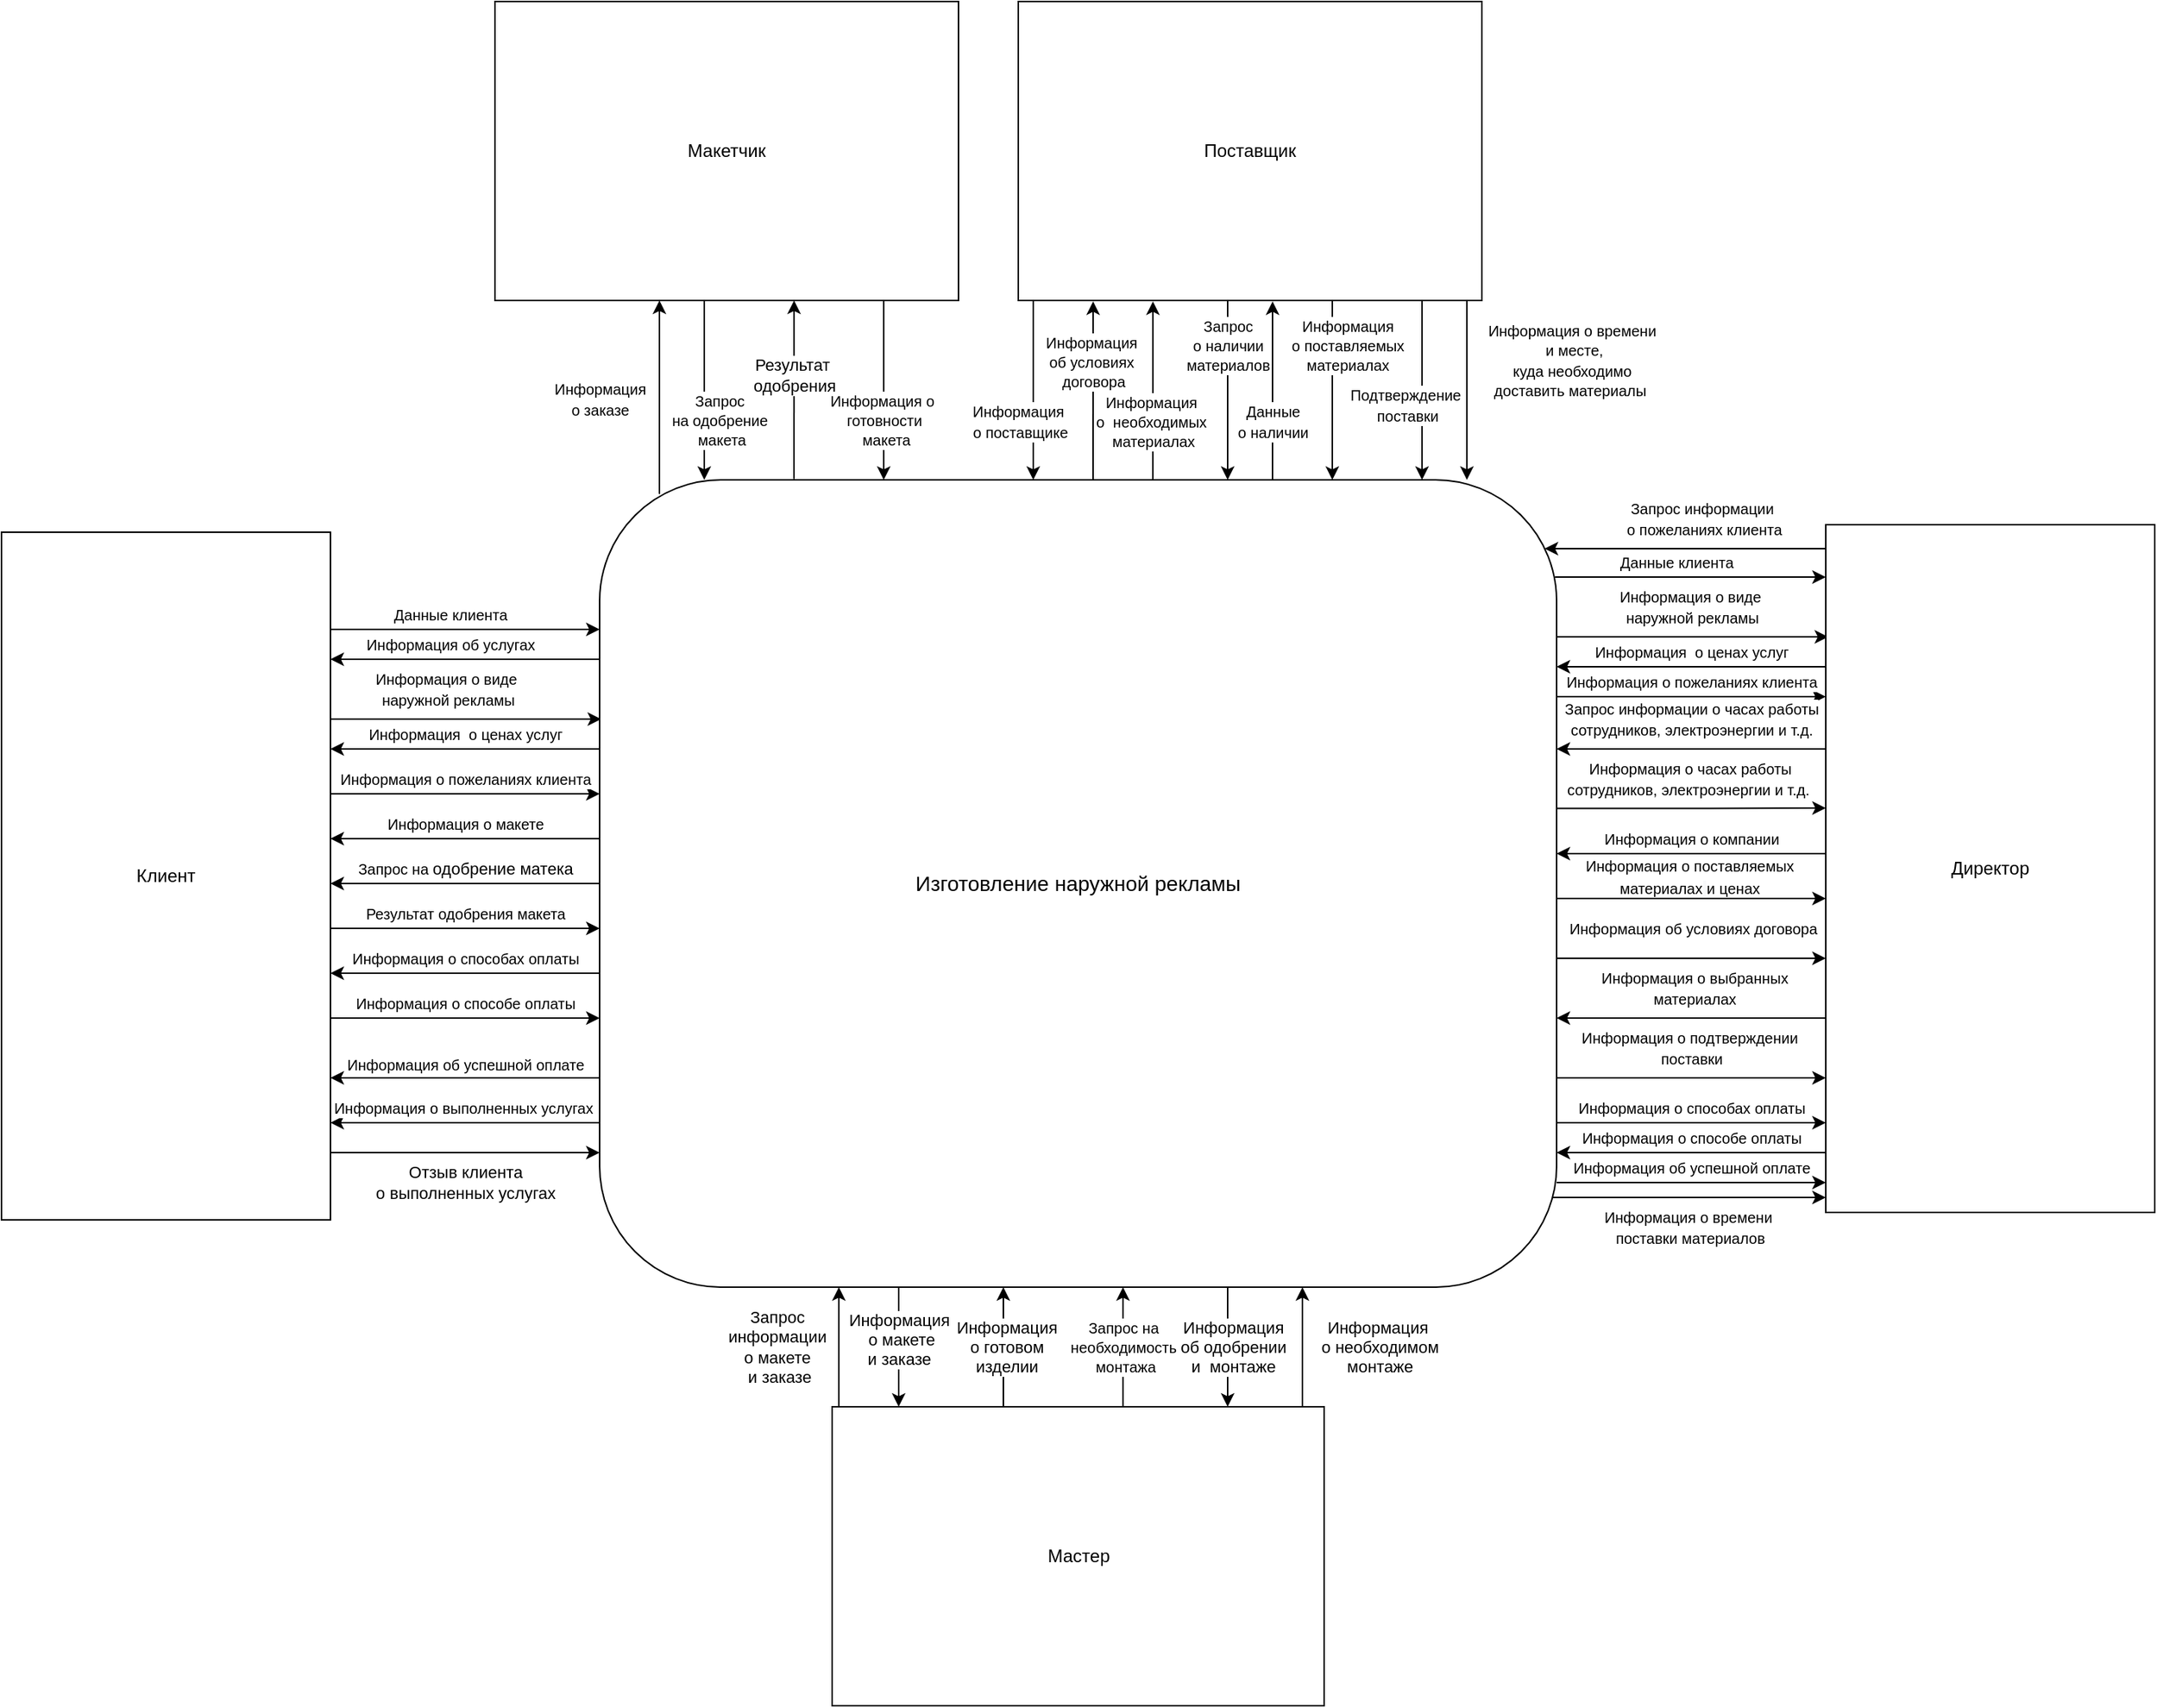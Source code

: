 <mxfile version="13.7.5" type="device" pages="2"><diagram id="S7EcE5qR1thxFUpNAv1Z" name="Page-1"><mxGraphModel dx="6830" dy="6236" grid="1" gridSize="10" guides="1" tooltips="1" connect="1" arrows="1" fold="1" page="1" pageScale="1" pageWidth="2336" pageHeight="1654" math="0" shadow="0"><root><mxCell id="0"/><mxCell id="1" parent="0"/><mxCell id="DoW7taPQZiesB-Hi9iTP-8" style="edgeStyle=orthogonalEdgeStyle;rounded=0;orthogonalLoop=1;jettySize=auto;html=1;exitX=0.998;exitY=0.22;exitDx=0;exitDy=0;exitPerimeter=0;" parent="1" source="DoW7taPQZiesB-Hi9iTP-2" edge="1"><mxGeometry relative="1" as="geometry"><mxPoint x="-3819" y="-4240" as="targetPoint"/><Array as="points"><mxPoint x="-3819" y="-4240"/></Array></mxGeometry></mxCell><mxCell id="3G0HGaSlg2g-Zr7cEln7-1" value="&lt;font style=&quot;font-size: 10px&quot;&gt;Информация о виде&lt;br&gt;&amp;nbsp;наружной рекламы&lt;/font&gt;" style="edgeLabel;html=1;align=center;verticalAlign=middle;resizable=0;points=[];" parent="DoW7taPQZiesB-Hi9iTP-8" vertex="1" connectable="0"><mxGeometry x="-0.019" y="3" relative="1" as="geometry"><mxPoint y="-17" as="offset"/></mxGeometry></mxCell><mxCell id="DoW7taPQZiesB-Hi9iTP-2" value="Клиент" style="rounded=0;whiteSpace=wrap;html=1;" parent="1" vertex="1"><mxGeometry x="-4220" y="-4365" width="220" height="460" as="geometry"/></mxCell><mxCell id="DoW7taPQZiesB-Hi9iTP-3" value="Макетчик" style="rounded=0;whiteSpace=wrap;html=1;" parent="1" vertex="1"><mxGeometry x="-3890" y="-4720" width="310" height="200" as="geometry"/></mxCell><mxCell id="DoW7taPQZiesB-Hi9iTP-4" value="Поставщик" style="rounded=0;whiteSpace=wrap;html=1;" parent="1" vertex="1"><mxGeometry x="-3540" y="-4720" width="310" height="200" as="geometry"/></mxCell><mxCell id="DoW7taPQZiesB-Hi9iTP-10" style="edgeStyle=orthogonalEdgeStyle;rounded=0;orthogonalLoop=1;jettySize=auto;html=1;exitX=1;exitY=0.25;exitDx=0;exitDy=0;entryX=0;entryY=0.25;entryDx=0;entryDy=0;" parent="1" edge="1"><mxGeometry relative="1" as="geometry"><mxPoint x="-4000" y="-4300" as="sourcePoint"/><mxPoint x="-3820" y="-4300" as="targetPoint"/></mxGeometry></mxCell><mxCell id="DoW7taPQZiesB-Hi9iTP-11" value="&lt;font style=&quot;font-size: 10px&quot;&gt;Данные клиента&lt;/font&gt;" style="edgeLabel;html=1;align=center;verticalAlign=middle;resizable=0;points=[];" parent="DoW7taPQZiesB-Hi9iTP-10" vertex="1" connectable="0"><mxGeometry x="-0.3" relative="1" as="geometry"><mxPoint x="17.14" y="-10" as="offset"/></mxGeometry></mxCell><mxCell id="xI_fJPUfyiL0Im4q_oqH-2" style="edgeStyle=orthogonalEdgeStyle;rounded=0;orthogonalLoop=1;jettySize=auto;html=1;exitX=0;exitY=0.5;exitDx=0;exitDy=0;entryX=1;entryY=0.5;entryDx=0;entryDy=0;" parent="1" edge="1"><mxGeometry relative="1" as="geometry"><mxPoint x="-3820" y="-4280" as="sourcePoint"/><mxPoint x="-4000" y="-4280" as="targetPoint"/></mxGeometry></mxCell><mxCell id="xI_fJPUfyiL0Im4q_oqH-3" value="&lt;span style=&quot;font-size: 10px&quot;&gt;Информация&amp;nbsp;об услугах&lt;/span&gt;" style="edgeLabel;html=1;align=center;verticalAlign=middle;resizable=0;points=[];" parent="xI_fJPUfyiL0Im4q_oqH-2" vertex="1" connectable="0"><mxGeometry x="0.241" y="1" relative="1" as="geometry"><mxPoint x="11.43" y="-11" as="offset"/></mxGeometry></mxCell><mxCell id="3G0HGaSlg2g-Zr7cEln7-2" style="edgeStyle=orthogonalEdgeStyle;rounded=0;orthogonalLoop=1;jettySize=auto;html=1;exitX=0;exitY=0.5;exitDx=0;exitDy=0;entryX=1;entryY=0.5;entryDx=0;entryDy=0;" parent="1" edge="1"><mxGeometry relative="1" as="geometry"><mxPoint x="-3820" y="-4220" as="sourcePoint"/><mxPoint x="-4000" y="-4220" as="targetPoint"/></mxGeometry></mxCell><mxCell id="3G0HGaSlg2g-Zr7cEln7-3" value="&lt;font style=&quot;font-size: 10px&quot;&gt;Информация &amp;nbsp;о ценах услуг&lt;/font&gt;" style="edgeLabel;html=1;align=center;verticalAlign=middle;resizable=0;points=[];" parent="3G0HGaSlg2g-Zr7cEln7-2" vertex="1" connectable="0"><mxGeometry x="0.196" y="1" relative="1" as="geometry"><mxPoint x="17.67" y="-11" as="offset"/></mxGeometry></mxCell><mxCell id="cvfl6e4WFE_eOb2EBNPP-1" style="edgeStyle=orthogonalEdgeStyle;rounded=0;orthogonalLoop=1;jettySize=auto;html=1;exitX=1;exitY=0.25;exitDx=0;exitDy=0;entryX=0;entryY=0.25;entryDx=0;entryDy=0;" parent="1" edge="1"><mxGeometry relative="1" as="geometry"><mxPoint x="-4000" y="-4190" as="sourcePoint"/><mxPoint x="-3820" y="-4190" as="targetPoint"/></mxGeometry></mxCell><mxCell id="cvfl6e4WFE_eOb2EBNPP-2" value="&lt;font style=&quot;font-size: 10px&quot;&gt;Информация&amp;nbsp;о пожеланиях&amp;nbsp;клиента&lt;/font&gt;" style="edgeLabel;html=1;align=center;verticalAlign=middle;resizable=0;points=[];" parent="cvfl6e4WFE_eOb2EBNPP-1" vertex="1" connectable="0"><mxGeometry x="-0.3" relative="1" as="geometry"><mxPoint x="27" y="-10" as="offset"/></mxGeometry></mxCell><mxCell id="hHj5tBCsiYvRuocXYhc0-1" style="edgeStyle=orthogonalEdgeStyle;rounded=0;orthogonalLoop=1;jettySize=auto;html=1;exitX=0;exitY=0.5;exitDx=0;exitDy=0;entryX=1;entryY=0.5;entryDx=0;entryDy=0;" parent="1" edge="1"><mxGeometry relative="1" as="geometry"><mxPoint x="-3820" y="-4160" as="sourcePoint"/><mxPoint x="-4000" y="-4160" as="targetPoint"/></mxGeometry></mxCell><mxCell id="LXM0ocPNINs3lKLvccIw-1" value="&lt;font style=&quot;font-size: 10px&quot;&gt;Информация&amp;nbsp;о&amp;nbsp;макете&lt;/font&gt;" style="edgeLabel;html=1;align=center;verticalAlign=middle;resizable=0;points=[];" parent="hHj5tBCsiYvRuocXYhc0-1" vertex="1" connectable="0"><mxGeometry x="0.088" relative="1" as="geometry"><mxPoint x="7.93" y="-10" as="offset"/></mxGeometry></mxCell><mxCell id="hHj5tBCsiYvRuocXYhc0-2" style="edgeStyle=orthogonalEdgeStyle;rounded=0;orthogonalLoop=1;jettySize=auto;html=1;exitX=0;exitY=0.5;exitDx=0;exitDy=0;entryX=1;entryY=0.5;entryDx=0;entryDy=0;" parent="1" edge="1"><mxGeometry relative="1" as="geometry"><mxPoint x="-3820" y="-4130" as="sourcePoint"/><mxPoint x="-4000" y="-4130" as="targetPoint"/></mxGeometry></mxCell><mxCell id="ZVNAnMHQGHhrk7NQriOf-1" value="&lt;font style=&quot;font-size: 10px&quot;&gt;Запрос на&amp;nbsp;&lt;/font&gt;одобрение&amp;nbsp;матека" style="edgeLabel;html=1;align=center;verticalAlign=middle;resizable=0;points=[];" parent="hHj5tBCsiYvRuocXYhc0-2" vertex="1" connectable="0"><mxGeometry x="0.142" y="-1" relative="1" as="geometry"><mxPoint x="12.76" y="-9" as="offset"/></mxGeometry></mxCell><mxCell id="hHj5tBCsiYvRuocXYhc0-3" style="edgeStyle=orthogonalEdgeStyle;rounded=0;orthogonalLoop=1;jettySize=auto;html=1;exitX=0;exitY=0.5;exitDx=0;exitDy=0;entryX=1;entryY=0.5;entryDx=0;entryDy=0;" parent="1" edge="1"><mxGeometry relative="1" as="geometry"><mxPoint x="-3820" y="-4070" as="sourcePoint"/><mxPoint x="-4000" y="-4070" as="targetPoint"/></mxGeometry></mxCell><mxCell id="iBPUG9QY3Dxb8W6WWPk2-1" value="&lt;span style=&quot;font-size: 10px&quot;&gt;Информация о способах оплаты&lt;/span&gt;" style="edgeLabel;html=1;align=center;verticalAlign=middle;resizable=0;points=[];" parent="hHj5tBCsiYvRuocXYhc0-3" vertex="1" connectable="0"><mxGeometry x="0.096" y="-1" relative="1" as="geometry"><mxPoint x="8.62" y="-9" as="offset"/></mxGeometry></mxCell><mxCell id="hHj5tBCsiYvRuocXYhc0-4" style="edgeStyle=orthogonalEdgeStyle;rounded=0;orthogonalLoop=1;jettySize=auto;html=1;exitX=0;exitY=0.5;exitDx=0;exitDy=0;entryX=1;entryY=0.5;entryDx=0;entryDy=0;" parent="1" edge="1"><mxGeometry relative="1" as="geometry"><mxPoint x="-3820" y="-4000" as="sourcePoint"/><mxPoint x="-4000" y="-4000" as="targetPoint"/></mxGeometry></mxCell><mxCell id="r82nGazKxElO3coEzoqM-1" value="&lt;span style=&quot;font-size: 10px&quot;&gt;Информация об успешной оплате&lt;/span&gt;" style="edgeLabel;html=1;align=center;verticalAlign=middle;resizable=0;points=[];" parent="hHj5tBCsiYvRuocXYhc0-4" vertex="1" connectable="0"><mxGeometry x="0.035" relative="1" as="geometry"><mxPoint x="3.1" y="-9.66" as="offset"/></mxGeometry></mxCell><mxCell id="hHj5tBCsiYvRuocXYhc0-6" style="edgeStyle=orthogonalEdgeStyle;rounded=0;orthogonalLoop=1;jettySize=auto;html=1;exitX=0;exitY=0.5;exitDx=0;exitDy=0;entryX=1;entryY=0.5;entryDx=0;entryDy=0;" parent="1" edge="1"><mxGeometry relative="1" as="geometry"><mxPoint x="-3820" y="-3970" as="sourcePoint"/><mxPoint x="-4000" y="-3970" as="targetPoint"/></mxGeometry></mxCell><mxCell id="AkdadQFODXrckPrvh5x2-1" value="&lt;span style=&quot;font-family: &amp;#34;helvetica&amp;#34; ; font-size: 10px&quot;&gt;Информация о выполненных услугах&amp;nbsp;&lt;/span&gt;" style="edgeLabel;html=1;align=center;verticalAlign=middle;resizable=0;points=[];" parent="hHj5tBCsiYvRuocXYhc0-6" vertex="1" connectable="0"><mxGeometry x="0.081" y="1" relative="1" as="geometry"><mxPoint x="7.24" y="-11" as="offset"/></mxGeometry></mxCell><mxCell id="Hf_a4KDX6xFq2cXBIbhx-1" style="edgeStyle=orthogonalEdgeStyle;rounded=0;orthogonalLoop=1;jettySize=auto;html=1;exitX=1;exitY=0.25;exitDx=0;exitDy=0;entryX=0;entryY=0.25;entryDx=0;entryDy=0;" parent="1" edge="1"><mxGeometry relative="1" as="geometry"><mxPoint x="-4000" y="-3950" as="sourcePoint"/><mxPoint x="-3820" y="-3950" as="targetPoint"/></mxGeometry></mxCell><mxCell id="yQfE6gBghYxjo6HIW7ks-2" value="&lt;span style=&quot;font-family: &amp;#34;helvetica&amp;#34;&quot;&gt;Отзыв клиента &lt;br&gt;о выполненных услугах&lt;/span&gt;" style="edgeLabel;html=1;align=center;verticalAlign=middle;resizable=0;points=[];" parent="Hf_a4KDX6xFq2cXBIbhx-1" vertex="1" connectable="0"><mxGeometry x="-0.119" y="-1" relative="1" as="geometry"><mxPoint x="10.69" y="19" as="offset"/></mxGeometry></mxCell><mxCell id="Hf_a4KDX6xFq2cXBIbhx-3" style="edgeStyle=orthogonalEdgeStyle;rounded=0;orthogonalLoop=1;jettySize=auto;html=1;exitX=1;exitY=0.25;exitDx=0;exitDy=0;entryX=0;entryY=0.25;entryDx=0;entryDy=0;" parent="1" edge="1"><mxGeometry relative="1" as="geometry"><mxPoint x="-4000" y="-4100" as="sourcePoint"/><mxPoint x="-3820" y="-4100" as="targetPoint"/></mxGeometry></mxCell><mxCell id="uLYAOdMrLx65BJOP2iNq-1" value="&lt;span style=&quot;font-size: 10px&quot;&gt;Результат&amp;nbsp;&lt;/span&gt;&lt;span style=&quot;font-size: 10px&quot;&gt;одобрения&amp;nbsp;&lt;/span&gt;&lt;span style=&quot;font-size: 10px&quot;&gt;макета&lt;/span&gt;" style="edgeLabel;html=1;align=center;verticalAlign=middle;resizable=0;points=[];" parent="Hf_a4KDX6xFq2cXBIbhx-3" vertex="1" connectable="0"><mxGeometry x="-0.065" y="3" relative="1" as="geometry"><mxPoint x="5.86" y="-7" as="offset"/></mxGeometry></mxCell><mxCell id="Hf_a4KDX6xFq2cXBIbhx-4" style="edgeStyle=orthogonalEdgeStyle;rounded=0;orthogonalLoop=1;jettySize=auto;html=1;exitX=1;exitY=0.25;exitDx=0;exitDy=0;entryX=0;entryY=0.25;entryDx=0;entryDy=0;" parent="1" edge="1"><mxGeometry relative="1" as="geometry"><mxPoint x="-4000" y="-4040" as="sourcePoint"/><mxPoint x="-3820" y="-4040" as="targetPoint"/></mxGeometry></mxCell><mxCell id="BnmOz9At8OBCleS0f4qV-1" value="&lt;span style=&quot;font-size: 10px&quot;&gt;Информация о способе оплаты&lt;/span&gt;" style="edgeLabel;html=1;align=center;verticalAlign=middle;resizable=0;points=[];" parent="Hf_a4KDX6xFq2cXBIbhx-4" vertex="1" connectable="0"><mxGeometry x="-0.119" y="-1" relative="1" as="geometry"><mxPoint x="10.69" y="-11" as="offset"/></mxGeometry></mxCell><mxCell id="yQfE6gBghYxjo6HIW7ks-4" value="Мастер" style="rounded=0;whiteSpace=wrap;html=1;" parent="1" vertex="1"><mxGeometry x="-3664.5" y="-3780" width="329" height="200" as="geometry"/></mxCell><mxCell id="WnBkzbaCBDZqngMr3jfU-3" style="edgeStyle=orthogonalEdgeStyle;rounded=0;orthogonalLoop=1;jettySize=auto;html=1;entryX=0.5;entryY=1;entryDx=0;entryDy=0;" parent="1" edge="1"><mxGeometry relative="1" as="geometry"><mxPoint x="-3660" y="-3780" as="sourcePoint"/><mxPoint x="-3660" y="-3860" as="targetPoint"/></mxGeometry></mxCell><mxCell id="Sy-feu7DWmyFwkCgUPs9-2" value="Запрос&amp;nbsp;&lt;br&gt;информации&amp;nbsp;&lt;br&gt;о макете&amp;nbsp;&lt;br&gt;и заказе" style="edgeLabel;html=1;align=center;verticalAlign=middle;resizable=0;points=[];" parent="WnBkzbaCBDZqngMr3jfU-3" vertex="1" connectable="0"><mxGeometry x="0.062" y="-1" relative="1" as="geometry"><mxPoint x="-41" y="2.38" as="offset"/></mxGeometry></mxCell><mxCell id="13Hrx4ri6FfkRIHuZA7j-2" style="edgeStyle=orthogonalEdgeStyle;rounded=0;orthogonalLoop=1;jettySize=auto;html=1;entryX=0.5;entryY=0;entryDx=0;entryDy=0;" parent="1" edge="1"><mxGeometry relative="1" as="geometry"><mxPoint x="-3620" y="-3860" as="sourcePoint"/><mxPoint x="-3620" y="-3780" as="targetPoint"/></mxGeometry></mxCell><mxCell id="r0gTDdX0qo6atb4aHAX2-2" value="Информация&lt;br&gt;&amp;nbsp;о макете&lt;br&gt;и заказе" style="edgeLabel;html=1;align=center;verticalAlign=middle;resizable=0;points=[];" parent="13Hrx4ri6FfkRIHuZA7j-2" vertex="1" connectable="0"><mxGeometry x="-0.133" y="-2" relative="1" as="geometry"><mxPoint x="2.24" as="offset"/></mxGeometry></mxCell><mxCell id="mx2IrsKS_g_xzYm7qG5E-1" style="edgeStyle=orthogonalEdgeStyle;rounded=0;orthogonalLoop=1;jettySize=auto;html=1;entryX=0.5;entryY=1;entryDx=0;entryDy=0;" parent="1" edge="1"><mxGeometry relative="1" as="geometry"><mxPoint x="-3550" y="-3780" as="sourcePoint"/><mxPoint x="-3550" y="-3860" as="targetPoint"/></mxGeometry></mxCell><mxCell id="CtlQvz4Q3KVWcJev48jn-1" value="Информация&lt;br&gt;о готовом &lt;br&gt;изделии" style="edgeLabel;html=1;align=center;verticalAlign=middle;resizable=0;points=[];" parent="mx2IrsKS_g_xzYm7qG5E-1" vertex="1" connectable="0"><mxGeometry x="-0.081" y="1" relative="1" as="geometry"><mxPoint x="2.43" y="-3.33" as="offset"/></mxGeometry></mxCell><mxCell id="7b-_dPNlOFmuSnzLTg0u-1" style="edgeStyle=orthogonalEdgeStyle;rounded=0;orthogonalLoop=1;jettySize=auto;html=1;entryX=0.182;entryY=1.003;entryDx=0;entryDy=0;entryPerimeter=0;exitX=0.5;exitY=0;exitDx=0;exitDy=0;" parent="1" edge="1"><mxGeometry relative="1" as="geometry"><mxPoint x="-3450" y="-4400" as="sourcePoint"/><mxPoint x="-3449.96" y="-4519.4" as="targetPoint"/></mxGeometry></mxCell><mxCell id="qzYbxtfUQCTYNZgrCWyb-1" value="&lt;span style=&quot;font-size: 10px&quot;&gt;Информация&amp;nbsp;&lt;/span&gt;&lt;br style=&quot;font-size: 10px&quot;&gt;&lt;span style=&quot;font-size: 10px&quot;&gt;о &amp;nbsp;необходимых&amp;nbsp;&lt;/span&gt;&lt;br style=&quot;font-size: 10px&quot;&gt;&lt;span style=&quot;font-size: 10px&quot;&gt;материалах&lt;/span&gt;" style="edgeLabel;html=1;align=center;verticalAlign=middle;resizable=0;points=[];" parent="7b-_dPNlOFmuSnzLTg0u-1" vertex="1" connectable="0"><mxGeometry x="-0.051" y="1" relative="1" as="geometry"><mxPoint x="1.22" y="17.27" as="offset"/></mxGeometry></mxCell><mxCell id="qzYbxtfUQCTYNZgrCWyb-3" style="edgeStyle=orthogonalEdgeStyle;rounded=0;orthogonalLoop=1;jettySize=auto;html=1;entryX=0.182;entryY=1.003;entryDx=0;entryDy=0;entryPerimeter=0;exitX=0.5;exitY=0;exitDx=0;exitDy=0;" parent="1" edge="1"><mxGeometry relative="1" as="geometry"><mxPoint x="-3490" y="-4400" as="sourcePoint"/><mxPoint x="-3489.96" y="-4519.4" as="targetPoint"/></mxGeometry></mxCell><mxCell id="qzYbxtfUQCTYNZgrCWyb-4" value="&lt;span style=&quot;font-size: 10px&quot;&gt;Информация&amp;nbsp;&lt;/span&gt;&lt;br style=&quot;font-size: 10px&quot;&gt;&lt;span style=&quot;font-size: 10px&quot;&gt;об условиях&amp;nbsp;&lt;/span&gt;&lt;br style=&quot;font-size: 10px&quot;&gt;&lt;span style=&quot;font-size: 10px&quot;&gt;договора&lt;/span&gt;" style="edgeLabel;html=1;align=center;verticalAlign=middle;resizable=0;points=[];" parent="qzYbxtfUQCTYNZgrCWyb-3" vertex="1" connectable="0"><mxGeometry x="-0.051" y="1" relative="1" as="geometry"><mxPoint x="0.98" y="-22.73" as="offset"/></mxGeometry></mxCell><mxCell id="g4PonLYeSQm3VeHzwp0w-1" style="edgeStyle=orthogonalEdgeStyle;rounded=0;orthogonalLoop=1;jettySize=auto;html=1;entryX=0.42;entryY=0;entryDx=0;entryDy=0;entryPerimeter=0;" parent="1" edge="1"><mxGeometry relative="1" as="geometry"><mxPoint x="-3400" y="-4520" as="sourcePoint"/><mxPoint x="-3400" y="-4400" as="targetPoint"/><Array as="points"><mxPoint x="-3400" y="-4460"/><mxPoint x="-3400" y="-4460"/></Array></mxGeometry></mxCell><mxCell id="g4PonLYeSQm3VeHzwp0w-2" value="&lt;span style=&quot;font-size: 10px&quot;&gt;Запрос &lt;br&gt;о наличии &lt;br&gt;материалов&lt;/span&gt;" style="edgeLabel;html=1;align=center;verticalAlign=middle;resizable=0;points=[];" parent="g4PonLYeSQm3VeHzwp0w-1" vertex="1" connectable="0"><mxGeometry x="-0.035" relative="1" as="geometry"><mxPoint y="-28.1" as="offset"/></mxGeometry></mxCell><mxCell id="NvLpP46FrjVefEIj_G7W-2" style="edgeStyle=orthogonalEdgeStyle;rounded=0;orthogonalLoop=1;jettySize=auto;html=1;entryX=0.42;entryY=0;entryDx=0;entryDy=0;entryPerimeter=0;" parent="1" edge="1"><mxGeometry relative="1" as="geometry"><mxPoint x="-3530" y="-4520" as="sourcePoint"/><mxPoint x="-3530" y="-4400" as="targetPoint"/><Array as="points"><mxPoint x="-3530" y="-4460"/><mxPoint x="-3530" y="-4460"/></Array></mxGeometry></mxCell><mxCell id="NvLpP46FrjVefEIj_G7W-3" value="&lt;span style=&quot;font-size: 10px&quot;&gt;Информация&amp;nbsp;&lt;/span&gt;&lt;br style=&quot;font-size: 10px&quot;&gt;&lt;span style=&quot;font-size: 10px&quot;&gt;о поставщике&lt;/span&gt;" style="edgeLabel;html=1;align=center;verticalAlign=middle;resizable=0;points=[];" parent="NvLpP46FrjVefEIj_G7W-2" vertex="1" connectable="0"><mxGeometry x="-0.035" relative="1" as="geometry"><mxPoint x="-9.52" y="22.35" as="offset"/></mxGeometry></mxCell><mxCell id="x2lgfl1XeA2npf0_DwWM-1" style="edgeStyle=orthogonalEdgeStyle;rounded=0;orthogonalLoop=1;jettySize=auto;html=1;entryX=0.182;entryY=1.003;entryDx=0;entryDy=0;entryPerimeter=0;exitX=0.5;exitY=0;exitDx=0;exitDy=0;" parent="1" edge="1"><mxGeometry relative="1" as="geometry"><mxPoint x="-3370" y="-4400" as="sourcePoint"/><mxPoint x="-3369.96" y="-4519.4" as="targetPoint"/></mxGeometry></mxCell><mxCell id="x2lgfl1XeA2npf0_DwWM-2" value="&lt;span style=&quot;font-size: 10px&quot;&gt;Данные &lt;br&gt;о наличии&lt;/span&gt;" style="edgeLabel;html=1;align=center;verticalAlign=middle;resizable=0;points=[];" parent="x2lgfl1XeA2npf0_DwWM-1" vertex="1" connectable="0"><mxGeometry x="-0.051" y="1" relative="1" as="geometry"><mxPoint x="1.22" y="17.27" as="offset"/></mxGeometry></mxCell><mxCell id="uC7Qkqlf59yREwiyco8e-1" style="edgeStyle=orthogonalEdgeStyle;rounded=0;orthogonalLoop=1;jettySize=auto;html=1;entryX=0.42;entryY=0;entryDx=0;entryDy=0;entryPerimeter=0;" parent="1" edge="1"><mxGeometry relative="1" as="geometry"><mxPoint x="-3330" y="-4520" as="sourcePoint"/><mxPoint x="-3330" y="-4400" as="targetPoint"/><Array as="points"><mxPoint x="-3330" y="-4460"/><mxPoint x="-3330" y="-4460"/></Array></mxGeometry></mxCell><mxCell id="uC7Qkqlf59yREwiyco8e-2" value="&lt;span style=&quot;font-size: 10px&quot;&gt;Информация&lt;/span&gt;&lt;br style=&quot;font-size: 10px&quot;&gt;&lt;span style=&quot;font-size: 10px&quot;&gt;&amp;nbsp;о поставляемых&amp;nbsp;&lt;/span&gt;&lt;br style=&quot;font-size: 10px&quot;&gt;&lt;span style=&quot;font-size: 10px&quot;&gt;материалах&lt;/span&gt;" style="edgeLabel;html=1;align=center;verticalAlign=middle;resizable=0;points=[];" parent="uC7Qkqlf59yREwiyco8e-1" vertex="1" connectable="0"><mxGeometry x="-0.035" relative="1" as="geometry"><mxPoint x="10" y="-28.1" as="offset"/></mxGeometry></mxCell><mxCell id="H8e4-YUnKtBr-1ZJInv4-1" style="edgeStyle=orthogonalEdgeStyle;rounded=0;orthogonalLoop=1;jettySize=auto;html=1;entryX=0.42;entryY=0;entryDx=0;entryDy=0;entryPerimeter=0;" parent="1" edge="1"><mxGeometry relative="1" as="geometry"><mxPoint x="-3270" y="-4520" as="sourcePoint"/><mxPoint x="-3270" y="-4400" as="targetPoint"/><Array as="points"><mxPoint x="-3270" y="-4460"/><mxPoint x="-3270" y="-4460"/></Array></mxGeometry></mxCell><mxCell id="H8e4-YUnKtBr-1ZJInv4-2" value="&lt;span style=&quot;font-size: 10px&quot;&gt;Подтверждение&amp;nbsp;&lt;/span&gt;&lt;br style=&quot;font-size: 10px&quot;&gt;&lt;span style=&quot;font-size: 10px&quot;&gt;поставки&lt;/span&gt;" style="edgeLabel;html=1;align=center;verticalAlign=middle;resizable=0;points=[];" parent="H8e4-YUnKtBr-1ZJInv4-1" vertex="1" connectable="0"><mxGeometry x="-0.035" relative="1" as="geometry"><mxPoint x="-10" y="11.9" as="offset"/></mxGeometry></mxCell><mxCell id="H8e4-YUnKtBr-1ZJInv4-3" style="edgeStyle=orthogonalEdgeStyle;rounded=0;orthogonalLoop=1;jettySize=auto;html=1;entryX=0.42;entryY=0;entryDx=0;entryDy=0;entryPerimeter=0;" parent="1" edge="1"><mxGeometry relative="1" as="geometry"><mxPoint x="-3240" y="-4520" as="sourcePoint"/><mxPoint x="-3240" y="-4400" as="targetPoint"/><Array as="points"><mxPoint x="-3240" y="-4460"/><mxPoint x="-3240" y="-4460"/></Array></mxGeometry></mxCell><mxCell id="H8e4-YUnKtBr-1ZJInv4-4" value="&lt;span style=&quot;font-size: 10px&quot;&gt;Информация о времени&lt;/span&gt;&lt;br style=&quot;font-size: 10px&quot;&gt;&lt;span style=&quot;font-size: 10px&quot;&gt;&amp;nbsp;и месте,&lt;/span&gt;&lt;br style=&quot;font-size: 10px&quot;&gt;&lt;span style=&quot;font-size: 10px&quot;&gt;&amp;nbsp;куда необходимо&amp;nbsp;&lt;/span&gt;&lt;br style=&quot;font-size: 10px&quot;&gt;&lt;span style=&quot;font-size: 10px&quot;&gt;доставить материалы&amp;nbsp;&lt;/span&gt;" style="edgeLabel;html=1;align=center;verticalAlign=middle;resizable=0;points=[];" parent="H8e4-YUnKtBr-1ZJInv4-3" vertex="1" connectable="0"><mxGeometry x="-0.035" relative="1" as="geometry"><mxPoint x="70" y="-18.57" as="offset"/></mxGeometry></mxCell><mxCell id="Ei3yZKIPq1FjV9Rwuwes-1" style="edgeStyle=orthogonalEdgeStyle;rounded=0;orthogonalLoop=1;jettySize=auto;html=1;entryX=0.42;entryY=0;entryDx=0;entryDy=0;entryPerimeter=0;" parent="1" edge="1"><mxGeometry relative="1" as="geometry"><mxPoint x="-3750" y="-4520" as="sourcePoint"/><mxPoint x="-3750" y="-4400" as="targetPoint"/><Array as="points"><mxPoint x="-3750" y="-4460"/><mxPoint x="-3750" y="-4460"/></Array></mxGeometry></mxCell><mxCell id="2_dnAz-z2Dk2x80Z6x25-1" value="&lt;span style=&quot;font-size: x-small&quot;&gt;Запрос &lt;br&gt;на одобрение&lt;br&gt;&amp;nbsp;макета&lt;/span&gt;" style="edgeLabel;html=1;align=center;verticalAlign=middle;resizable=0;points=[];" parent="Ei3yZKIPq1FjV9Rwuwes-1" vertex="1" connectable="0"><mxGeometry x="0.247" y="-2" relative="1" as="geometry"><mxPoint x="12" y="5.2" as="offset"/></mxGeometry></mxCell><mxCell id="Ei3yZKIPq1FjV9Rwuwes-3" style="edgeStyle=orthogonalEdgeStyle;rounded=0;orthogonalLoop=1;jettySize=auto;html=1;exitX=0.5;exitY=0;exitDx=0;exitDy=0;" parent="1" edge="1"><mxGeometry relative="1" as="geometry"><mxPoint x="-3780.0" y="-4390.6" as="sourcePoint"/><mxPoint x="-3780" y="-4520" as="targetPoint"/></mxGeometry></mxCell><mxCell id="Ei3yZKIPq1FjV9Rwuwes-4" value="&lt;span style=&quot;font-size: 10px&quot;&gt;Информация&lt;/span&gt;&lt;br style=&quot;font-size: 10px&quot;&gt;&lt;span style=&quot;font-size: 10px&quot;&gt;о заказе&lt;/span&gt;" style="edgeLabel;html=1;align=center;verticalAlign=middle;resizable=0;points=[];" parent="Ei3yZKIPq1FjV9Rwuwes-3" vertex="1" connectable="0"><mxGeometry x="-0.051" y="1" relative="1" as="geometry"><mxPoint x="-39.02" y="-2.6" as="offset"/></mxGeometry></mxCell><mxCell id="c1R9k1KL_rQYB3lTV0t9-1" style="edgeStyle=orthogonalEdgeStyle;rounded=0;orthogonalLoop=1;jettySize=auto;html=1;entryX=0.182;entryY=1.003;entryDx=0;entryDy=0;entryPerimeter=0;exitX=0.5;exitY=0;exitDx=0;exitDy=0;" parent="1" edge="1"><mxGeometry relative="1" as="geometry"><mxPoint x="-3690.0" y="-4400.6" as="sourcePoint"/><mxPoint x="-3689.96" y="-4520" as="targetPoint"/></mxGeometry></mxCell><mxCell id="c1R9k1KL_rQYB3lTV0t9-2" value="Результат&amp;nbsp;&lt;br&gt;одобрения" style="edgeLabel;html=1;align=center;verticalAlign=middle;resizable=0;points=[];" parent="c1R9k1KL_rQYB3lTV0t9-1" vertex="1" connectable="0"><mxGeometry x="-0.051" y="1" relative="1" as="geometry"><mxPoint x="0.98" y="-13.4" as="offset"/></mxGeometry></mxCell><mxCell id="WKex6wkiqluWIvB-8wXo-1" style="edgeStyle=orthogonalEdgeStyle;rounded=0;orthogonalLoop=1;jettySize=auto;html=1;entryX=0.42;entryY=0;entryDx=0;entryDy=0;entryPerimeter=0;" parent="1" edge="1"><mxGeometry relative="1" as="geometry"><mxPoint x="-3630" y="-4520" as="sourcePoint"/><mxPoint x="-3630" y="-4400" as="targetPoint"/><Array as="points"><mxPoint x="-3630" y="-4460"/><mxPoint x="-3630" y="-4460"/></Array></mxGeometry></mxCell><mxCell id="WKex6wkiqluWIvB-8wXo-2" value="&lt;span style=&quot;font-size: 10px&quot;&gt;Информация о&amp;nbsp;&lt;/span&gt;&lt;br style=&quot;font-size: 10px&quot;&gt;&lt;span style=&quot;font-size: 10px&quot;&gt;готовности&lt;br&gt;&amp;nbsp;макета&lt;/span&gt;" style="edgeLabel;html=1;align=center;verticalAlign=middle;resizable=0;points=[];" parent="WKex6wkiqluWIvB-8wXo-1" vertex="1" connectable="0"><mxGeometry x="0.247" y="-2" relative="1" as="geometry"><mxPoint x="2" y="5.2" as="offset"/></mxGeometry></mxCell><mxCell id="LKtcG8wvEti04rfN39o2-3" value="&lt;font style=&quot;font-size: 14px&quot;&gt;Изготовление наружной рекламы&lt;/font&gt;" style="rounded=1;whiteSpace=wrap;html=1;" vertex="1" parent="1"><mxGeometry x="-3820" y="-4400" width="640" height="540" as="geometry"/></mxCell><mxCell id="GmwFq1jHVe_4wh8Ya1Q4-1" style="edgeStyle=orthogonalEdgeStyle;rounded=0;orthogonalLoop=1;jettySize=auto;html=1;" parent="1" edge="1"><mxGeometry relative="1" as="geometry"><mxPoint x="-3181" y="-4335" as="sourcePoint"/><mxPoint x="-3000" y="-4335" as="targetPoint"/></mxGeometry></mxCell><mxCell id="GmwFq1jHVe_4wh8Ya1Q4-2" value="&lt;font style=&quot;font-size: 10px&quot;&gt;Данные клиента&lt;/font&gt;" style="edgeLabel;html=1;align=center;verticalAlign=middle;resizable=0;points=[];" parent="GmwFq1jHVe_4wh8Ya1Q4-1" vertex="1" connectable="0"><mxGeometry x="-0.3" relative="1" as="geometry"><mxPoint x="17.14" y="-10" as="offset"/></mxGeometry></mxCell><mxCell id="lsSBr_tgJ7k6Oam3K0nj-1" style="edgeStyle=orthogonalEdgeStyle;rounded=0;orthogonalLoop=1;jettySize=auto;html=1;exitX=0.001;exitY=0.027;exitDx=0;exitDy=0;exitPerimeter=0;" parent="1" edge="1" source="yQfE6gBghYxjo6HIW7ks-3"><mxGeometry relative="1" as="geometry"><mxPoint x="-3000" y="-4355" as="sourcePoint"/><mxPoint x="-3188" y="-4354" as="targetPoint"/><Array as="points"><mxPoint x="-3000" y="-4354"/></Array></mxGeometry></mxCell><mxCell id="lsSBr_tgJ7k6Oam3K0nj-2" value="&lt;span style=&quot;font-size: 10px&quot;&gt;Запрос информации&lt;br&gt;&amp;nbsp;о пожеланиях клиента&lt;/span&gt;" style="edgeLabel;html=1;align=center;verticalAlign=middle;resizable=0;points=[];" parent="lsSBr_tgJ7k6Oam3K0nj-1" vertex="1" connectable="0"><mxGeometry x="0.241" y="1" relative="1" as="geometry"><mxPoint x="32" y="-21" as="offset"/></mxGeometry></mxCell><mxCell id="NmsmMG3dEfA1NIfyne7N-1" style="edgeStyle=orthogonalEdgeStyle;rounded=0;orthogonalLoop=1;jettySize=auto;html=1;exitX=0.998;exitY=0.22;exitDx=0;exitDy=0;entryX=0.002;entryY=0.218;entryDx=0;entryDy=0;entryPerimeter=0;exitPerimeter=0;" parent="1" edge="1"><mxGeometry relative="1" as="geometry"><mxPoint x="-3180" y="-4294.96" as="sourcePoint"/><mxPoint x="-2998.44" y="-4295" as="targetPoint"/><Array as="points"><mxPoint x="-2998.56" y="-4294.76"/></Array></mxGeometry></mxCell><mxCell id="NmsmMG3dEfA1NIfyne7N-2" value="&lt;font style=&quot;font-size: 10px&quot;&gt;Информация о виде&lt;br&gt;&amp;nbsp;наружной рекламы&lt;/font&gt;" style="edgeLabel;html=1;align=center;verticalAlign=middle;resizable=0;points=[];" parent="NmsmMG3dEfA1NIfyne7N-1" vertex="1" connectable="0"><mxGeometry x="-0.019" y="3" relative="1" as="geometry"><mxPoint y="-17" as="offset"/></mxGeometry></mxCell><mxCell id="NROLvkiuuViv4wUfjBcY-1" style="edgeStyle=orthogonalEdgeStyle;rounded=0;orthogonalLoop=1;jettySize=auto;html=1;exitX=1;exitY=0.25;exitDx=0;exitDy=0;entryX=0;entryY=0.25;entryDx=0;entryDy=0;" parent="1" edge="1"><mxGeometry relative="1" as="geometry"><mxPoint x="-3180" y="-4255" as="sourcePoint"/><mxPoint x="-3000" y="-4255" as="targetPoint"/></mxGeometry></mxCell><mxCell id="NROLvkiuuViv4wUfjBcY-2" value="&lt;font style=&quot;font-size: 10px&quot;&gt;Информация&amp;nbsp;о пожеланиях&amp;nbsp;клиента&lt;/font&gt;" style="edgeLabel;html=1;align=center;verticalAlign=middle;resizable=0;points=[];" parent="NROLvkiuuViv4wUfjBcY-1" vertex="1" connectable="0"><mxGeometry x="-0.3" relative="1" as="geometry"><mxPoint x="27" y="-10" as="offset"/></mxGeometry></mxCell><mxCell id="NROLvkiuuViv4wUfjBcY-3" style="edgeStyle=orthogonalEdgeStyle;rounded=0;orthogonalLoop=1;jettySize=auto;html=1;exitX=0;exitY=0.5;exitDx=0;exitDy=0;entryX=1;entryY=0.5;entryDx=0;entryDy=0;" parent="1" edge="1"><mxGeometry relative="1" as="geometry"><mxPoint x="-3000" y="-4275" as="sourcePoint"/><mxPoint x="-3180" y="-4275" as="targetPoint"/></mxGeometry></mxCell><mxCell id="NROLvkiuuViv4wUfjBcY-4" value="&lt;font style=&quot;font-size: 10px&quot;&gt;Информация &amp;nbsp;о ценах услуг&lt;/font&gt;" style="edgeLabel;html=1;align=center;verticalAlign=middle;resizable=0;points=[];" parent="NROLvkiuuViv4wUfjBcY-3" vertex="1" connectable="0"><mxGeometry x="0.196" y="1" relative="1" as="geometry"><mxPoint x="17.67" y="-11" as="offset"/></mxGeometry></mxCell><mxCell id="WIRCSNOQVhijeDXqqPNE-1" style="edgeStyle=orthogonalEdgeStyle;rounded=0;orthogonalLoop=1;jettySize=auto;html=1;exitX=0;exitY=0.5;exitDx=0;exitDy=0;entryX=1;entryY=0.5;entryDx=0;entryDy=0;" parent="1" edge="1"><mxGeometry relative="1" as="geometry"><mxPoint x="-3000" y="-4150" as="sourcePoint"/><mxPoint x="-3180" y="-4150" as="targetPoint"/></mxGeometry></mxCell><mxCell id="WIRCSNOQVhijeDXqqPNE-2" value="&lt;span style=&quot;font-size: 10px&quot;&gt;Информация о компании&lt;/span&gt;" style="edgeLabel;html=1;align=center;verticalAlign=middle;resizable=0;points=[];" parent="WIRCSNOQVhijeDXqqPNE-1" vertex="1" connectable="0"><mxGeometry x="0.196" y="1" relative="1" as="geometry"><mxPoint x="17.67" y="-11" as="offset"/></mxGeometry></mxCell><mxCell id="d0TFP2ZHf8yUi0JwONIY-2" style="edgeStyle=orthogonalEdgeStyle;rounded=0;orthogonalLoop=1;jettySize=auto;html=1;exitX=1;exitY=0.25;exitDx=0;exitDy=0;entryX=0;entryY=0.25;entryDx=0;entryDy=0;" parent="1" edge="1"><mxGeometry relative="1" as="geometry"><mxPoint x="-3180" y="-4120" as="sourcePoint"/><mxPoint x="-3000" y="-4120" as="targetPoint"/></mxGeometry></mxCell><mxCell id="plZW5CWr9GS23xwuofGl-1" style="edgeStyle=orthogonalEdgeStyle;rounded=0;orthogonalLoop=1;jettySize=auto;html=1;exitX=0;exitY=0.5;exitDx=0;exitDy=0;entryX=1;entryY=0.5;entryDx=0;entryDy=0;" parent="1" edge="1"><mxGeometry relative="1" as="geometry"><mxPoint x="-3000" y="-4040" as="sourcePoint"/><mxPoint x="-3180" y="-4040" as="targetPoint"/></mxGeometry></mxCell><mxCell id="frs06Cx0QEEeVu0JUin9-11" value="&lt;span style=&quot;font-size: 10px&quot;&gt;Информация&amp;nbsp;&lt;/span&gt;&lt;span style=&quot;font-size: 10px&quot;&gt;о выбранных&lt;br&gt;&lt;/span&gt;&lt;span style=&quot;font-size: 10px&quot;&gt;материалах&lt;/span&gt;" style="edgeLabel;html=1;align=center;verticalAlign=middle;resizable=0;points=[];" vertex="1" connectable="0" parent="plZW5CWr9GS23xwuofGl-1"><mxGeometry x="-0.021" y="-1" relative="1" as="geometry"><mxPoint y="-19" as="offset"/></mxGeometry></mxCell><mxCell id="plZW5CWr9GS23xwuofGl-3" style="edgeStyle=orthogonalEdgeStyle;rounded=0;orthogonalLoop=1;jettySize=auto;html=1;exitX=0;exitY=0.5;exitDx=0;exitDy=0;entryX=1;entryY=0.5;entryDx=0;entryDy=0;" parent="1" edge="1"><mxGeometry relative="1" as="geometry"><mxPoint x="-3000" y="-3950" as="sourcePoint"/><mxPoint x="-3180" y="-3950" as="targetPoint"/></mxGeometry></mxCell><mxCell id="VtpZULcZrcr5oSX8WOEM-1" value="&lt;span style=&quot;font-size: 10px&quot;&gt;Информация о способе оплаты&lt;/span&gt;" style="edgeLabel;html=1;align=center;verticalAlign=middle;resizable=0;points=[];" parent="plZW5CWr9GS23xwuofGl-3" vertex="1" connectable="0"><mxGeometry x="0.103" y="-3" relative="1" as="geometry"><mxPoint x="9.31" y="-7" as="offset"/></mxGeometry></mxCell><mxCell id="plZW5CWr9GS23xwuofGl-6" value="" style="edgeStyle=orthogonalEdgeStyle;rounded=0;orthogonalLoop=1;jettySize=auto;html=1;exitX=1;exitY=0.25;exitDx=0;exitDy=0;entryX=0;entryY=0.25;entryDx=0;entryDy=0;" parent="1" edge="1"><mxGeometry y="20" relative="1" as="geometry"><mxPoint x="-3180" y="-4000" as="sourcePoint"/><mxPoint x="-3000" y="-4000" as="targetPoint"/><mxPoint as="offset"/></mxGeometry></mxCell><mxCell id="frs06Cx0QEEeVu0JUin9-12" value="&lt;span style=&quot;font-size: 10px&quot;&gt;Информация о подтверждении&amp;nbsp;&lt;/span&gt;&lt;br style=&quot;font-size: 10px&quot;&gt;&lt;span style=&quot;font-size: 10px&quot;&gt;поставки&lt;/span&gt;" style="edgeLabel;html=1;align=center;verticalAlign=middle;resizable=0;points=[];" vertex="1" connectable="0" parent="plZW5CWr9GS23xwuofGl-6"><mxGeometry x="-0.304" y="1" relative="1" as="geometry"><mxPoint x="27.24" y="-19" as="offset"/></mxGeometry></mxCell><mxCell id="plZW5CWr9GS23xwuofGl-8" value="&lt;span style=&quot;font-size: 10px&quot;&gt;Информация о способах оплаты&lt;/span&gt;" style="edgeStyle=orthogonalEdgeStyle;rounded=0;orthogonalLoop=1;jettySize=auto;html=1;exitX=1;exitY=0.25;exitDx=0;exitDy=0;entryX=0;entryY=0.25;entryDx=0;entryDy=0;" parent="1" edge="1"><mxGeometry y="10" relative="1" as="geometry"><mxPoint x="-3180" y="-3970" as="sourcePoint"/><mxPoint x="-3000" y="-3970" as="targetPoint"/><mxPoint as="offset"/></mxGeometry></mxCell><mxCell id="ZF1Rb74VKI4BPVVUME6J-1" style="edgeStyle=orthogonalEdgeStyle;rounded=0;orthogonalLoop=1;jettySize=auto;html=1;entryX=0.5;entryY=1;entryDx=0;entryDy=0;" edge="1" parent="1"><mxGeometry relative="1" as="geometry"><mxPoint x="-3470" y="-3780" as="sourcePoint"/><mxPoint x="-3470" y="-3860" as="targetPoint"/></mxGeometry></mxCell><mxCell id="ZF1Rb74VKI4BPVVUME6J-2" value="&lt;span style=&quot;font-size: 10px&quot;&gt;Запрос&amp;nbsp;&lt;/span&gt;&lt;span style=&quot;font-size: 10px&quot;&gt;на &lt;br&gt;необходимость&lt;/span&gt;&lt;br style=&quot;font-size: 10px&quot;&gt;&lt;span style=&quot;font-size: 10px&quot;&gt;&amp;nbsp;монтажа&lt;/span&gt;" style="edgeLabel;html=1;align=center;verticalAlign=middle;resizable=0;points=[];" vertex="1" connectable="0" parent="ZF1Rb74VKI4BPVVUME6J-1"><mxGeometry x="0.062" y="-1" relative="1" as="geometry"><mxPoint x="-1" y="2.38" as="offset"/></mxGeometry></mxCell><mxCell id="WcXUUEFfXS2IdfmpleCM-1" style="edgeStyle=orthogonalEdgeStyle;rounded=0;orthogonalLoop=1;jettySize=auto;html=1;entryX=0.5;entryY=0;entryDx=0;entryDy=0;" edge="1" parent="1"><mxGeometry relative="1" as="geometry"><mxPoint x="-3400" y="-3860" as="sourcePoint"/><mxPoint x="-3400" y="-3780" as="targetPoint"/></mxGeometry></mxCell><mxCell id="WcXUUEFfXS2IdfmpleCM-2" value="Информация&amp;nbsp;&lt;br&gt;об одобрении&amp;nbsp;&lt;br&gt;и &amp;nbsp;монтаже&amp;nbsp;" style="edgeLabel;html=1;align=center;verticalAlign=middle;resizable=0;points=[];" vertex="1" connectable="0" parent="WcXUUEFfXS2IdfmpleCM-1"><mxGeometry x="-0.133" y="-2" relative="1" as="geometry"><mxPoint x="7" y="5.0" as="offset"/></mxGeometry></mxCell><mxCell id="x1_B3qZhiW6qvQZmULy--1" style="edgeStyle=orthogonalEdgeStyle;rounded=0;orthogonalLoop=1;jettySize=auto;html=1;entryX=0.5;entryY=1;entryDx=0;entryDy=0;" edge="1" parent="1"><mxGeometry relative="1" as="geometry"><mxPoint x="-3350" y="-3780" as="sourcePoint"/><mxPoint x="-3350" y="-3860" as="targetPoint"/></mxGeometry></mxCell><mxCell id="V_oEDz5Gc7rSjNwPZvJ3-1" value="Информация&lt;br&gt;&amp;nbsp;о необходимом&lt;br&gt;&amp;nbsp;монтаже" style="edgeLabel;html=1;align=center;verticalAlign=middle;resizable=0;points=[];" vertex="1" connectable="0" parent="x1_B3qZhiW6qvQZmULy--1"><mxGeometry x="-0.264" y="1" relative="1" as="geometry"><mxPoint x="51" y="-10.86" as="offset"/></mxGeometry></mxCell><mxCell id="yQfE6gBghYxjo6HIW7ks-3" value="Директор" style="rounded=0;whiteSpace=wrap;html=1;" parent="1" vertex="1"><mxGeometry x="-3000" y="-4370" width="220" height="460" as="geometry"/></mxCell><mxCell id="d0TFP2ZHf8yUi0JwONIY-1" value="&lt;span style=&quot;font-size: 10px ; background-color: rgb(255 , 255 , 255)&quot;&gt;Информация&amp;nbsp;&lt;/span&gt;&lt;span style=&quot;font-size: 10px&quot;&gt;&lt;span style=&quot;background-color: rgb(255 , 255 , 255)&quot;&gt;о&amp;nbsp;поставляемых&amp;nbsp;&lt;/span&gt;&lt;span style=&quot;background-color: rgb(248 , 249 , 250)&quot;&gt;&lt;br&gt;&lt;/span&gt;&lt;/span&gt;&lt;span style=&quot;font-size: 10px ; background-color: rgb(255 , 255 , 255)&quot;&gt;материалах&lt;/span&gt;&lt;span style=&quot;font-size: 10px ; background-color: rgb(248 , 249 , 250)&quot;&gt;&amp;nbsp;&lt;/span&gt;&lt;span style=&quot;font-size: 10px ; background-color: rgb(255 , 255 , 255)&quot;&gt;и ценах&lt;/span&gt;&lt;span style=&quot;font-size: 10px ; background-color: rgb(255 , 255 , 255)&quot;&gt;&amp;nbsp;&lt;/span&gt;" style="text;html=1;align=center;verticalAlign=middle;resizable=0;points=[];autosize=1;" parent="1" vertex="1"><mxGeometry x="-3170" y="-4150" width="160" height="30" as="geometry"/></mxCell><mxCell id="frs06Cx0QEEeVu0JUin9-3" style="edgeStyle=orthogonalEdgeStyle;rounded=0;orthogonalLoop=1;jettySize=auto;html=1;exitX=0;exitY=0.5;exitDx=0;exitDy=0;entryX=1;entryY=0.5;entryDx=0;entryDy=0;" edge="1" parent="1"><mxGeometry relative="1" as="geometry"><mxPoint x="-3000" y="-4220" as="sourcePoint"/><mxPoint x="-3180" y="-4220" as="targetPoint"/></mxGeometry></mxCell><mxCell id="frs06Cx0QEEeVu0JUin9-6" value="&lt;span style=&quot;font-family: &amp;#34;helvetica&amp;#34; ; font-size: 10px&quot;&gt;Запрос информации&amp;nbsp;&lt;/span&gt;&lt;span style=&quot;font-family: &amp;#34;helvetica&amp;#34; ; font-size: 10px&quot;&gt;о часах работы &lt;br&gt;сотрудников,&amp;nbsp;&lt;/span&gt;&lt;span style=&quot;font-family: &amp;#34;helvetica&amp;#34; ; font-size: 10px&quot;&gt;электроэнергии и т.д.&lt;/span&gt;" style="edgeLabel;html=1;align=center;verticalAlign=middle;resizable=0;points=[];" vertex="1" connectable="0" parent="frs06Cx0QEEeVu0JUin9-3"><mxGeometry x="-0.068" y="-2" relative="1" as="geometry"><mxPoint x="-6" y="-18" as="offset"/></mxGeometry></mxCell><mxCell id="frs06Cx0QEEeVu0JUin9-7" style="edgeStyle=orthogonalEdgeStyle;rounded=0;orthogonalLoop=1;jettySize=auto;html=1;entryX=0;entryY=0.25;entryDx=0;entryDy=0;" edge="1" parent="1"><mxGeometry relative="1" as="geometry"><mxPoint x="-3183" y="-3920" as="sourcePoint"/><mxPoint x="-3000" y="-3920" as="targetPoint"/></mxGeometry></mxCell><mxCell id="frs06Cx0QEEeVu0JUin9-8" value="&lt;span style=&quot;font-size: 10px&quot;&gt;Информация о времени&amp;nbsp;&lt;/span&gt;&lt;br style=&quot;font-size: 10px&quot;&gt;&lt;span style=&quot;font-size: 10px&quot;&gt;поставки материалов&lt;/span&gt;" style="edgeLabel;html=1;align=center;verticalAlign=middle;resizable=0;points=[];" vertex="1" connectable="0" parent="frs06Cx0QEEeVu0JUin9-7"><mxGeometry x="0.119" y="-1" relative="1" as="geometry"><mxPoint x="-10.57" y="19" as="offset"/></mxGeometry></mxCell><mxCell id="frs06Cx0QEEeVu0JUin9-9" style="edgeStyle=orthogonalEdgeStyle;rounded=0;orthogonalLoop=1;jettySize=auto;html=1;exitX=1;exitY=0.25;exitDx=0;exitDy=0;entryX=0;entryY=0.25;entryDx=0;entryDy=0;" edge="1" parent="1"><mxGeometry relative="1" as="geometry"><mxPoint x="-3180" y="-3930" as="sourcePoint"/><mxPoint x="-3000" y="-3930" as="targetPoint"/></mxGeometry></mxCell><mxCell id="frs06Cx0QEEeVu0JUin9-10" value="&lt;span style=&quot;font-size: 10px&quot;&gt;Информация об успешной оплате&lt;/span&gt;" style="edgeLabel;html=1;align=center;verticalAlign=middle;resizable=0;points=[];" vertex="1" connectable="0" parent="frs06Cx0QEEeVu0JUin9-9"><mxGeometry x="0.119" y="-1" relative="1" as="geometry"><mxPoint x="-10.69" y="-11" as="offset"/></mxGeometry></mxCell><mxCell id="8tjijRFiyQ-S7YeqMFtT-1" style="edgeStyle=orthogonalEdgeStyle;rounded=0;orthogonalLoop=1;jettySize=auto;html=1;exitX=1;exitY=0.407;exitDx=0;exitDy=0;exitPerimeter=0;entryX=0;entryY=0.412;entryDx=0;entryDy=0;entryPerimeter=0;" edge="1" parent="1" source="LKtcG8wvEti04rfN39o2-3" target="yQfE6gBghYxjo6HIW7ks-3"><mxGeometry relative="1" as="geometry"><mxPoint x="-3181" y="-4180" as="sourcePoint"/><mxPoint x="-3000" y="-4180" as="targetPoint"/><Array as="points"><mxPoint x="-3090" y="-4180"/></Array></mxGeometry></mxCell><mxCell id="8tjijRFiyQ-S7YeqMFtT-3" value="&lt;span style=&quot;font-size: 10px&quot;&gt;Информация&amp;nbsp;&lt;/span&gt;&lt;span style=&quot;font-size: 10px&quot;&gt;о&amp;nbsp;часах работы &lt;br&gt;сотрудников,&amp;nbsp;&lt;/span&gt;&lt;span style=&quot;font-size: 10px&quot;&gt;электроэнергии и т.д.&lt;/span&gt;&lt;span style=&quot;font-size: 10px&quot;&gt;&amp;nbsp;&lt;/span&gt;" style="edgeLabel;html=1;align=center;verticalAlign=middle;resizable=0;points=[];" vertex="1" connectable="0" parent="8tjijRFiyQ-S7YeqMFtT-1"><mxGeometry x="0.095" y="1" relative="1" as="geometry"><mxPoint x="-10" y="-19" as="offset"/></mxGeometry></mxCell><mxCell id="8tjijRFiyQ-S7YeqMFtT-4" style="edgeStyle=orthogonalEdgeStyle;rounded=0;orthogonalLoop=1;jettySize=auto;html=1;exitX=1;exitY=0.25;exitDx=0;exitDy=0;entryX=0;entryY=0.25;entryDx=0;entryDy=0;" edge="1" parent="1"><mxGeometry relative="1" as="geometry"><mxPoint x="-3180" y="-4080" as="sourcePoint"/><mxPoint x="-3000" y="-4080" as="targetPoint"/></mxGeometry></mxCell><mxCell id="8tjijRFiyQ-S7YeqMFtT-5" value="&lt;span style=&quot;font-size: 10px&quot;&gt;Информация&amp;nbsp;&lt;/span&gt;&lt;span style=&quot;font-size: 10px&quot;&gt;об условиях&amp;nbsp;&lt;/span&gt;&lt;span style=&quot;font-size: 10px&quot;&gt;договора&lt;/span&gt;" style="edgeLabel;html=1;align=center;verticalAlign=middle;resizable=0;points=[];" vertex="1" connectable="0" parent="8tjijRFiyQ-S7YeqMFtT-4"><mxGeometry x="-0.236" y="1" relative="1" as="geometry"><mxPoint x="21.43" y="-19" as="offset"/></mxGeometry></mxCell></root></mxGraphModel></diagram><diagram id="PfC5NsgB8vHnMKMrvjrG" name="Page-2"><mxGraphModel dx="4379" dy="5315" grid="1" gridSize="10" guides="1" tooltips="1" connect="1" arrows="1" fold="1" page="1" pageScale="1" pageWidth="3300" pageHeight="2339" math="0" shadow="0"><root><mxCell id="wTMVM7V6kwGS2UaG6TR_-0"/><mxCell id="wTMVM7V6kwGS2UaG6TR_-1" parent="wTMVM7V6kwGS2UaG6TR_-0"/><mxCell id="tLNZMpdWkzqEMGofIv-G-0" value="&lt;span style=&quot;color: rgb(0 , 0 , 0) ; font-family: &amp;#34;helvetica&amp;#34; ; font-size: 10px ; font-style: normal ; font-weight: normal ; letter-spacing: normal ; text-align: center ; text-indent: 0px ; text-transform: none ; word-spacing: 0px ; background-color: rgb(255 , 255 , 255) ; text-decoration: none ; display: inline ; float: none&quot;&gt;Информация о выполненных услугах&amp;nbsp;&lt;/span&gt;" style="text;whiteSpace=wrap;html=1;" vertex="1" parent="wTMVM7V6kwGS2UaG6TR_-1"><mxGeometry x="-890" y="-4500" width="300" height="30" as="geometry"/></mxCell><mxCell id="wTMVM7V6kwGS2UaG6TR_-2" value="&lt;font style=&quot;font-size: 10px&quot;&gt;Одобрение макета&lt;/font&gt;" style="rounded=1;whiteSpace=wrap;html=1;" parent="wTMVM7V6kwGS2UaG6TR_-1" vertex="1"><mxGeometry x="-2720" y="-3190" width="160" height="80" as="geometry"/></mxCell><mxCell id="wTMVM7V6kwGS2UaG6TR_-38" style="edgeStyle=orthogonalEdgeStyle;rounded=0;orthogonalLoop=1;jettySize=auto;html=1;entryX=0.25;entryY=0;entryDx=0;entryDy=0;exitX=-0.006;exitY=0.372;exitDx=0;exitDy=0;exitPerimeter=0;" parent="wTMVM7V6kwGS2UaG6TR_-1" edge="1"><mxGeometry relative="1" as="geometry"><mxPoint x="-2550.48" y="-3840.24" as="sourcePoint"/><mxPoint x="-2679.52" y="-3510" as="targetPoint"/><Array as="points"><mxPoint x="-2679.52" y="-3840"/></Array></mxGeometry></mxCell><mxCell id="wTMVM7V6kwGS2UaG6TR_-39" value="&lt;font style=&quot;font-size: 10px&quot;&gt;Информация&amp;nbsp;об услугах&lt;/font&gt;" style="edgeLabel;html=1;align=center;verticalAlign=middle;resizable=0;points=[];" parent="wTMVM7V6kwGS2UaG6TR_-38" vertex="1" connectable="0"><mxGeometry x="0.027" y="-3" relative="1" as="geometry"><mxPoint x="42.52" y="-116.62" as="offset"/></mxGeometry></mxCell><mxCell id="wTMVM7V6kwGS2UaG6TR_-3" value="&lt;font style=&quot;font-size: 10px&quot;&gt;Оформление заказа (встреча)&lt;/font&gt;" style="rounded=1;whiteSpace=wrap;html=1;" parent="wTMVM7V6kwGS2UaG6TR_-1" vertex="1"><mxGeometry x="-2550" y="-3870" width="160" height="110" as="geometry"/></mxCell><mxCell id="wTMVM7V6kwGS2UaG6TR_-81" style="edgeStyle=orthogonalEdgeStyle;rounded=0;orthogonalLoop=1;jettySize=auto;html=1;exitX=1;exitY=0.75;exitDx=0;exitDy=0;entryX=0.5;entryY=0;entryDx=0;entryDy=0;" parent="wTMVM7V6kwGS2UaG6TR_-1" source="wTMVM7V6kwGS2UaG6TR_-4" edge="1"><mxGeometry relative="1" as="geometry"><mxPoint x="-2120" y="-3480" as="targetPoint"/></mxGeometry></mxCell><mxCell id="wTMVM7V6kwGS2UaG6TR_-82" value="&lt;font style=&quot;font-size: 10px&quot;&gt;Информация&amp;nbsp;о макете&lt;/font&gt;" style="edgeLabel;html=1;align=center;verticalAlign=middle;resizable=0;points=[];" parent="wTMVM7V6kwGS2UaG6TR_-81" vertex="1" connectable="0"><mxGeometry x="-0.056" relative="1" as="geometry"><mxPoint x="21.67" y="-10" as="offset"/></mxGeometry></mxCell><mxCell id="wTMVM7V6kwGS2UaG6TR_-4" value="&lt;font style=&quot;font-size: 10px&quot;&gt;Изготовление макета&lt;/font&gt;" style="rounded=1;whiteSpace=wrap;html=1;" parent="wTMVM7V6kwGS2UaG6TR_-1" vertex="1"><mxGeometry x="-2430" y="-3630" width="160" height="80" as="geometry"/></mxCell><mxCell id="wTMVM7V6kwGS2UaG6TR_-5" value="&lt;font style=&quot;font-size: 10px&quot;&gt;Изготовление изделия&lt;/font&gt;" style="rounded=1;whiteSpace=wrap;html=1;" parent="wTMVM7V6kwGS2UaG6TR_-1" vertex="1"><mxGeometry x="-2000" y="-3420" width="160" height="80" as="geometry"/></mxCell><mxCell id="wTMVM7V6kwGS2UaG6TR_-6" value="&lt;font style=&quot;font-size: 10px&quot;&gt;Мастер&lt;/font&gt;" style="rounded=0;whiteSpace=wrap;html=1;" parent="wTMVM7V6kwGS2UaG6TR_-1" vertex="1"><mxGeometry x="-2016" y="-3240" width="200" height="210" as="geometry"/></mxCell><mxCell id="wTMVM7V6kwGS2UaG6TR_-50" value="" style="edgeStyle=orthogonalEdgeStyle;rounded=0;orthogonalLoop=1;jettySize=auto;html=1;exitX=0.5;exitY=1;exitDx=0;exitDy=0;" parent="wTMVM7V6kwGS2UaG6TR_-1" source="wTMVM7V6kwGS2UaG6TR_-3" edge="1"><mxGeometry relative="1" as="geometry"><mxPoint x="-1940" y="-3620" as="targetPoint"/><Array as="points"><mxPoint x="-2470" y="-3670"/><mxPoint x="-1940" y="-3670"/></Array></mxGeometry></mxCell><mxCell id="wTMVM7V6kwGS2UaG6TR_-51" value="&lt;font style=&quot;font-size: 10px&quot;&gt;Информация &lt;br&gt;о заказе&lt;/font&gt;" style="edgeLabel;html=1;align=center;verticalAlign=middle;resizable=0;points=[];" parent="wTMVM7V6kwGS2UaG6TR_-50" vertex="1" connectable="0"><mxGeometry x="-0.12" y="1" relative="1" as="geometry"><mxPoint x="39" y="-19" as="offset"/></mxGeometry></mxCell><mxCell id="wTMVM7V6kwGS2UaG6TR_-129" style="edgeStyle=orthogonalEdgeStyle;rounded=0;orthogonalLoop=1;jettySize=auto;html=1;entryX=1.006;entryY=0.871;entryDx=0;entryDy=0;entryPerimeter=0;exitX=0.003;exitY=0.667;exitDx=0;exitDy=0;exitPerimeter=0;" parent="wTMVM7V6kwGS2UaG6TR_-1" source="wTMVM7V6kwGS2UaG6TR_-7" edge="1"><mxGeometry relative="1" as="geometry"><mxPoint x="-2041" y="-3800" as="sourcePoint"/><mxPoint x="-2390" y="-3800.32" as="targetPoint"/><Array as="points"><mxPoint x="-2060" y="-3800"/></Array></mxGeometry></mxCell><mxCell id="wTMVM7V6kwGS2UaG6TR_-130" value="&lt;font style=&quot;font-size: 10px&quot;&gt;Информация о ценах услуг&lt;/font&gt;" style="edgeLabel;html=1;align=center;verticalAlign=middle;resizable=0;points=[];" parent="wTMVM7V6kwGS2UaG6TR_-129" vertex="1" connectable="0"><mxGeometry x="-0.345" y="1" relative="1" as="geometry"><mxPoint x="-85.84" y="9.02" as="offset"/></mxGeometry></mxCell><mxCell id="wTMVM7V6kwGS2UaG6TR_-158" style="edgeStyle=orthogonalEdgeStyle;rounded=0;orthogonalLoop=1;jettySize=auto;html=1;entryX=0;entryY=0.25;entryDx=0;entryDy=0;" parent="wTMVM7V6kwGS2UaG6TR_-1" target="wTMVM7V6kwGS2UaG6TR_-153" edge="1"><mxGeometry relative="1" as="geometry"><mxPoint x="-1930" y="-3940" as="sourcePoint"/><mxPoint x="-1789.12" y="-4167.25" as="targetPoint"/><Array as="points"><mxPoint x="-1930" y="-4168"/></Array></mxGeometry></mxCell><mxCell id="wTMVM7V6kwGS2UaG6TR_-159" value="&lt;font style=&quot;font-size: 10px&quot;&gt;Информация о компании&lt;/font&gt;" style="edgeLabel;html=1;align=center;verticalAlign=middle;resizable=0;points=[];" parent="wTMVM7V6kwGS2UaG6TR_-158" vertex="1" connectable="0"><mxGeometry x="0.174" y="-24" relative="1" as="geometry"><mxPoint x="34.83" y="-35.31" as="offset"/></mxGeometry></mxCell><mxCell id="wTMVM7V6kwGS2UaG6TR_-7" value="&lt;font style=&quot;font-size: 10px&quot;&gt;Директор&lt;/font&gt;" style="rounded=0;whiteSpace=wrap;html=1;" parent="wTMVM7V6kwGS2UaG6TR_-1" vertex="1"><mxGeometry x="-2040" y="-3940" width="200" height="210" as="geometry"/></mxCell><mxCell id="wTMVM7V6kwGS2UaG6TR_-31" style="edgeStyle=orthogonalEdgeStyle;rounded=0;orthogonalLoop=1;jettySize=auto;html=1;exitX=0.75;exitY=0;exitDx=0;exitDy=0;" parent="wTMVM7V6kwGS2UaG6TR_-1" source="wTMVM7V6kwGS2UaG6TR_-8" edge="1"><mxGeometry relative="1" as="geometry"><mxPoint x="-2550" y="-3790" as="targetPoint"/><Array as="points"><mxPoint x="-2580" y="-3790"/></Array></mxGeometry></mxCell><mxCell id="wTMVM7V6kwGS2UaG6TR_-32" value="&lt;font style=&quot;font-size: 10px&quot;&gt;Информация&lt;br&gt;&amp;nbsp;о пожеланиях &lt;br&gt;клиента&lt;/font&gt;" style="edgeLabel;html=1;align=center;verticalAlign=middle;resizable=0;points=[];" parent="wTMVM7V6kwGS2UaG6TR_-31" vertex="1" connectable="0"><mxGeometry x="0.044" y="-3" relative="1" as="geometry"><mxPoint x="37" y="-42.86" as="offset"/></mxGeometry></mxCell><mxCell id="wTMVM7V6kwGS2UaG6TR_-40" style="edgeStyle=orthogonalEdgeStyle;rounded=0;orthogonalLoop=1;jettySize=auto;html=1;exitX=0.075;exitY=-0.005;exitDx=0;exitDy=0;exitPerimeter=0;" parent="wTMVM7V6kwGS2UaG6TR_-1" source="wTMVM7V6kwGS2UaG6TR_-8" edge="1"><mxGeometry relative="1" as="geometry"><mxPoint x="-2549" y="-3859" as="targetPoint"/><Array as="points"><mxPoint x="-2715" y="-3859"/></Array></mxGeometry></mxCell><mxCell id="wTMVM7V6kwGS2UaG6TR_-41" value="&lt;font style=&quot;font-size: 10px&quot;&gt;Данные клиента&lt;/font&gt;" style="edgeLabel;html=1;align=center;verticalAlign=middle;resizable=0;points=[];" parent="wTMVM7V6kwGS2UaG6TR_-40" vertex="1" connectable="0"><mxGeometry x="0.41" y="-17" relative="1" as="geometry"><mxPoint x="81.16" y="-27" as="offset"/></mxGeometry></mxCell><mxCell id="wTMVM7V6kwGS2UaG6TR_-8" value="&lt;font style=&quot;font-size: 10px&quot;&gt;Клиент&lt;/font&gt;" style="rounded=0;whiteSpace=wrap;html=1;" parent="wTMVM7V6kwGS2UaG6TR_-1" vertex="1"><mxGeometry x="-2730" y="-3510" width="200" height="210" as="geometry"/></mxCell><mxCell id="J8IunBpgednWFGu9lnGS-14" style="edgeStyle=orthogonalEdgeStyle;rounded=0;orthogonalLoop=1;jettySize=auto;html=1;exitX=0.005;exitY=0.649;exitDx=0;exitDy=0;entryX=0.539;entryY=-0.002;entryDx=0;entryDy=0;entryPerimeter=0;exitPerimeter=0;" parent="wTMVM7V6kwGS2UaG6TR_-1" source="wTMVM7V6kwGS2UaG6TR_-3" target="wTMVM7V6kwGS2UaG6TR_-8" edge="1"><mxGeometry relative="1" as="geometry"/></mxCell><mxCell id="wTMVM7V6kwGS2UaG6TR_-69" style="edgeStyle=orthogonalEdgeStyle;rounded=0;orthogonalLoop=1;jettySize=auto;html=1;exitX=-0.005;exitY=0.57;exitDx=0;exitDy=0;entryX=1;entryY=0.75;entryDx=0;entryDy=0;exitPerimeter=0;" parent="wTMVM7V6kwGS2UaG6TR_-1" source="wTMVM7V6kwGS2UaG6TR_-9" target="wTMVM7V6kwGS2UaG6TR_-2" edge="1"><mxGeometry relative="1" as="geometry"><Array as="points"><mxPoint x="-2470" y="-3310"/><mxPoint x="-2470" y="-3130"/></Array></mxGeometry></mxCell><mxCell id="wTMVM7V6kwGS2UaG6TR_-70" value="&lt;font size=&quot;1&quot;&gt;Запрос на одобрение макета&lt;/font&gt;" style="edgeLabel;html=1;align=center;verticalAlign=middle;resizable=0;points=[];" parent="wTMVM7V6kwGS2UaG6TR_-69" vertex="1" connectable="0"><mxGeometry x="0.467" relative="1" as="geometry"><mxPoint x="9.83" y="10" as="offset"/></mxGeometry></mxCell><mxCell id="wTMVM7V6kwGS2UaG6TR_-9" value="&lt;font style=&quot;font-size: 10px&quot;&gt;Макетчик&lt;/font&gt;" style="rounded=0;whiteSpace=wrap;html=1;" parent="wTMVM7V6kwGS2UaG6TR_-1" vertex="1"><mxGeometry x="-2440" y="-3430" width="200" height="210" as="geometry"/></mxCell><mxCell id="wTMVM7V6kwGS2UaG6TR_-67" style="edgeStyle=orthogonalEdgeStyle;rounded=0;orthogonalLoop=1;jettySize=auto;html=1;exitX=1;exitY=0.25;exitDx=0;exitDy=0;entryX=0.002;entryY=0.381;entryDx=0;entryDy=0;entryPerimeter=0;" parent="wTMVM7V6kwGS2UaG6TR_-1" source="wTMVM7V6kwGS2UaG6TR_-2" target="wTMVM7V6kwGS2UaG6TR_-9" edge="1"><mxGeometry relative="1" as="geometry"><Array as="points"><mxPoint x="-2500" y="-3170"/><mxPoint x="-2500" y="-3350"/></Array></mxGeometry></mxCell><mxCell id="wTMVM7V6kwGS2UaG6TR_-68" value="Результат&amp;nbsp;&lt;br&gt;одобрения" style="edgeLabel;html=1;align=center;verticalAlign=middle;resizable=0;points=[];" parent="wTMVM7V6kwGS2UaG6TR_-67" vertex="1" connectable="0"><mxGeometry x="0.463" y="-2" relative="1" as="geometry"><mxPoint x="18" y="-48.97" as="offset"/></mxGeometry></mxCell><mxCell id="wTMVM7V6kwGS2UaG6TR_-14" value="" style="edgeStyle=orthogonalEdgeStyle;rounded=0;orthogonalLoop=1;jettySize=auto;html=1;" parent="wTMVM7V6kwGS2UaG6TR_-1" edge="1"><mxGeometry relative="1" as="geometry"><mxPoint x="-2700" y="-3190" as="sourcePoint"/><mxPoint x="-2700" y="-3300" as="targetPoint"/></mxGeometry></mxCell><mxCell id="wTMVM7V6kwGS2UaG6TR_-19" value="&lt;font style=&quot;font-size: 10px&quot;&gt;Информация &lt;br&gt;о&amp;nbsp;макете&lt;/font&gt;" style="edgeLabel;html=1;align=center;verticalAlign=middle;resizable=0;points=[];" parent="wTMVM7V6kwGS2UaG6TR_-14" vertex="1" connectable="0"><mxGeometry x="-0.218" y="2" relative="1" as="geometry"><mxPoint x="-38" y="-27" as="offset"/></mxGeometry></mxCell><mxCell id="wTMVM7V6kwGS2UaG6TR_-16" value="" style="edgeStyle=orthogonalEdgeStyle;rounded=0;orthogonalLoop=1;jettySize=auto;html=1;" parent="wTMVM7V6kwGS2UaG6TR_-1" edge="1"><mxGeometry relative="1" as="geometry"><mxPoint x="-2580" y="-3300" as="sourcePoint"/><mxPoint x="-2580" y="-3190" as="targetPoint"/></mxGeometry></mxCell><mxCell id="wTMVM7V6kwGS2UaG6TR_-18" value="&lt;font style=&quot;font-size: 10px&quot;&gt;Результат &lt;br&gt;одобрения&lt;br&gt;макета&lt;br&gt;&lt;/font&gt;" style="edgeLabel;html=1;align=center;verticalAlign=middle;resizable=0;points=[];" parent="wTMVM7V6kwGS2UaG6TR_-16" vertex="1" connectable="0"><mxGeometry x="-0.4" y="-3" relative="1" as="geometry"><mxPoint x="38" y="16.9" as="offset"/></mxGeometry></mxCell><mxCell id="wTMVM7V6kwGS2UaG6TR_-17" value="" style="edgeStyle=orthogonalEdgeStyle;rounded=0;orthogonalLoop=1;jettySize=auto;html=1;" parent="wTMVM7V6kwGS2UaG6TR_-1" edge="1"><mxGeometry relative="1" as="geometry"><mxPoint x="-2630" y="-3190" as="sourcePoint"/><mxPoint x="-2630" y="-3300" as="targetPoint"/></mxGeometry></mxCell><mxCell id="wTMVM7V6kwGS2UaG6TR_-20" value="&lt;font style=&quot;font-size: 10px&quot;&gt;Запрос на&lt;br&gt;&lt;/font&gt;&amp;nbsp;одобрение&lt;br&gt;матека" style="edgeLabel;html=1;align=center;verticalAlign=middle;resizable=0;points=[];" parent="wTMVM7V6kwGS2UaG6TR_-17" vertex="1" connectable="0"><mxGeometry x="0.273" y="1" relative="1" as="geometry"><mxPoint x="1" y="9.66" as="offset"/></mxGeometry></mxCell><mxCell id="wTMVM7V6kwGS2UaG6TR_-22" value="" style="edgeStyle=orthogonalEdgeStyle;rounded=0;orthogonalLoop=1;jettySize=auto;html=1;" parent="wTMVM7V6kwGS2UaG6TR_-1" edge="1"><mxGeometry relative="1" as="geometry"><mxPoint x="-2490" y="-3870" as="sourcePoint"/><mxPoint x="-2490" y="-3980" as="targetPoint"/><Array as="points"><mxPoint x="-2490" y="-3920"/><mxPoint x="-2490" y="-3920"/></Array></mxGeometry></mxCell><mxCell id="wTMVM7V6kwGS2UaG6TR_-25" value="&lt;font style=&quot;font-size: 10px&quot;&gt;Запрос &lt;br&gt;информации&amp;nbsp;&lt;br&gt;об услугах&lt;/font&gt;" style="edgeLabel;html=1;align=center;verticalAlign=middle;resizable=0;points=[];" parent="wTMVM7V6kwGS2UaG6TR_-22" vertex="1" connectable="0"><mxGeometry x="-0.218" y="3" relative="1" as="geometry"><mxPoint x="43" y="-37.24" as="offset"/></mxGeometry></mxCell><mxCell id="wTMVM7V6kwGS2UaG6TR_-24" value="" style="edgeStyle=orthogonalEdgeStyle;rounded=0;orthogonalLoop=1;jettySize=auto;html=1;" parent="wTMVM7V6kwGS2UaG6TR_-1" edge="1"><mxGeometry relative="1" as="geometry"><mxPoint x="-2410" y="-3980" as="sourcePoint"/><mxPoint x="-2410" y="-3870" as="targetPoint"/><Array as="points"><mxPoint x="-2410" y="-3870"/></Array></mxGeometry></mxCell><mxCell id="wTMVM7V6kwGS2UaG6TR_-26" value="&lt;font style=&quot;font-size: 10px&quot;&gt;Информация &lt;br&gt;об услугах&lt;/font&gt;" style="edgeLabel;html=1;align=center;verticalAlign=middle;resizable=0;points=[];" parent="wTMVM7V6kwGS2UaG6TR_-24" vertex="1" connectable="0"><mxGeometry x="-0.455" y="-3" relative="1" as="geometry"><mxPoint x="43.0" y="-0.34" as="offset"/></mxGeometry></mxCell><mxCell id="wTMVM7V6kwGS2UaG6TR_-34" style="edgeStyle=orthogonalEdgeStyle;rounded=0;orthogonalLoop=1;jettySize=auto;html=1;" parent="wTMVM7V6kwGS2UaG6TR_-1" edge="1"><mxGeometry relative="1" as="geometry"><mxPoint x="-2660" y="-3510" as="sourcePoint"/><mxPoint x="-2551" y="-3810" as="targetPoint"/><Array as="points"><mxPoint x="-2660" y="-3510"/><mxPoint x="-2660" y="-3810"/></Array></mxGeometry></mxCell><mxCell id="wTMVM7V6kwGS2UaG6TR_-44" style="edgeStyle=orthogonalEdgeStyle;rounded=0;orthogonalLoop=1;jettySize=auto;html=1;entryX=0;entryY=0.524;entryDx=0;entryDy=0;entryPerimeter=0;" parent="wTMVM7V6kwGS2UaG6TR_-1" target="wTMVM7V6kwGS2UaG6TR_-7" edge="1"><mxGeometry relative="1" as="geometry"><mxPoint x="-2389" y="-3830.5" as="sourcePoint"/><mxPoint x="-2050" y="-3830" as="targetPoint"/><Array as="points"><mxPoint x="-2214" y="-3830"/></Array></mxGeometry></mxCell><mxCell id="wTMVM7V6kwGS2UaG6TR_-45" value="&lt;font style=&quot;font-size: 10px&quot;&gt;Информация о виде&amp;nbsp;наружной рекламы&lt;/font&gt;" style="edgeLabel;html=1;align=center;verticalAlign=middle;resizable=0;points=[];" parent="wTMVM7V6kwGS2UaG6TR_-44" vertex="1" connectable="0"><mxGeometry x="0.044" y="-3" relative="1" as="geometry"><mxPoint x="-8.0" y="-12.76" as="offset"/></mxGeometry></mxCell><mxCell id="wTMVM7V6kwGS2UaG6TR_-46" style="edgeStyle=orthogonalEdgeStyle;rounded=0;orthogonalLoop=1;jettySize=auto;html=1;entryX=-0.003;entryY=0.452;entryDx=0;entryDy=0;entryPerimeter=0;" parent="wTMVM7V6kwGS2UaG6TR_-1" target="wTMVM7V6kwGS2UaG6TR_-7" edge="1"><mxGeometry relative="1" as="geometry"><mxPoint x="-2389" y="-3845" as="sourcePoint"/><mxPoint x="-2040" y="-3850" as="targetPoint"/><Array as="points"><mxPoint x="-2389" y="-3845"/></Array></mxGeometry></mxCell><mxCell id="wTMVM7V6kwGS2UaG6TR_-47" value="&lt;font&gt;&lt;font style=&quot;font-size: 10px&quot;&gt;Информация о пожеланиях клиента&lt;/font&gt;&lt;br&gt;&lt;/font&gt;" style="edgeLabel;html=1;align=center;verticalAlign=middle;resizable=0;points=[];" parent="wTMVM7V6kwGS2UaG6TR_-46" vertex="1" connectable="0"><mxGeometry x="0.044" y="-3" relative="1" as="geometry"><mxPoint x="12.1" y="-113.1" as="offset"/></mxGeometry></mxCell><mxCell id="rj8y4fWg3rwhhK5W3fsO-0" value="&lt;span style=&quot;font-size: 10px&quot;&gt;Данные клиента&lt;/span&gt;" style="edgeLabel;html=1;align=center;verticalAlign=middle;resizable=0;points=[];" parent="wTMVM7V6kwGS2UaG6TR_-46" vertex="1" connectable="0"><mxGeometry x="0.164" y="2" relative="1" as="geometry"><mxPoint x="-43.86" y="-8.1" as="offset"/></mxGeometry></mxCell><mxCell id="wTMVM7V6kwGS2UaG6TR_-48" style="edgeStyle=orthogonalEdgeStyle;rounded=0;orthogonalLoop=1;jettySize=auto;html=1;exitX=1;exitY=0.75;exitDx=0;exitDy=0;" parent="wTMVM7V6kwGS2UaG6TR_-1" source="wTMVM7V6kwGS2UaG6TR_-3" edge="1"><mxGeometry relative="1" as="geometry"><mxPoint x="-2390" y="-3801" as="sourcePoint"/><mxPoint x="-2040" y="-3810" as="targetPoint"/><Array as="points"><mxPoint x="-2040" y="-3810"/></Array></mxGeometry></mxCell><mxCell id="wTMVM7V6kwGS2UaG6TR_-49" value="&lt;font&gt;&lt;br&gt;&lt;/font&gt;" style="edgeLabel;html=1;align=center;verticalAlign=middle;resizable=0;points=[];" parent="wTMVM7V6kwGS2UaG6TR_-48" vertex="1" connectable="0"><mxGeometry x="0.044" y="-3" relative="1" as="geometry"><mxPoint x="-42.5" y="-123" as="offset"/></mxGeometry></mxCell><mxCell id="rj8y4fWg3rwhhK5W3fsO-2" value="&lt;span style=&quot;font-size: 10px&quot;&gt;Информация о пожеланиях клиента&lt;/span&gt;" style="edgeLabel;html=1;align=center;verticalAlign=middle;resizable=0;points=[];" parent="wTMVM7V6kwGS2UaG6TR_-48" vertex="1" connectable="0"><mxGeometry x="0.044" y="4" relative="1" as="geometry"><mxPoint y="-6" as="offset"/></mxGeometry></mxCell><mxCell id="wTMVM7V6kwGS2UaG6TR_-53" style="edgeStyle=orthogonalEdgeStyle;rounded=0;orthogonalLoop=1;jettySize=auto;html=1;entryX=-0.005;entryY=0.166;entryDx=0;entryDy=0;entryPerimeter=0;" parent="wTMVM7V6kwGS2UaG6TR_-1" target="wTMVM7V6kwGS2UaG6TR_-289" edge="1"><mxGeometry relative="1" as="geometry"><mxPoint x="-2010" y="-3600" as="targetPoint"/><mxPoint x="-2270" y="-3610.5" as="sourcePoint"/><Array as="points"><mxPoint x="-2020" y="-3611"/><mxPoint x="-2001" y="-3610"/></Array></mxGeometry></mxCell><mxCell id="wTMVM7V6kwGS2UaG6TR_-54" value="&lt;font style=&quot;font-size: 10px&quot;&gt;Запрос информации&lt;br&gt;о заказе&lt;/font&gt;" style="edgeLabel;html=1;align=center;verticalAlign=middle;resizable=0;points=[];" parent="wTMVM7V6kwGS2UaG6TR_-53" vertex="1" connectable="0"><mxGeometry x="-0.231" y="1" relative="1" as="geometry"><mxPoint x="35" y="-18.5" as="offset"/></mxGeometry></mxCell><mxCell id="wTMVM7V6kwGS2UaG6TR_-56" style="edgeStyle=orthogonalEdgeStyle;rounded=0;orthogonalLoop=1;jettySize=auto;html=1;entryX=1;entryY=0.5;entryDx=0;entryDy=0;exitX=-0.009;exitY=0.496;exitDx=0;exitDy=0;exitPerimeter=0;" parent="wTMVM7V6kwGS2UaG6TR_-1" source="wTMVM7V6kwGS2UaG6TR_-289" edge="1"><mxGeometry relative="1" as="geometry"><mxPoint x="-2010" y="-3590.38" as="sourcePoint"/><mxPoint x="-2270" y="-3590.38" as="targetPoint"/></mxGeometry></mxCell><mxCell id="wTMVM7V6kwGS2UaG6TR_-57" value="&lt;font style=&quot;font-size: 10px&quot;&gt;Информация о&amp;nbsp;заказе&lt;/font&gt;" style="edgeLabel;html=1;align=center;verticalAlign=middle;resizable=0;points=[];" parent="wTMVM7V6kwGS2UaG6TR_-56" vertex="1" connectable="0"><mxGeometry x="0.09" y="-2" relative="1" as="geometry"><mxPoint x="16.67" y="-7.62" as="offset"/></mxGeometry></mxCell><mxCell id="wTMVM7V6kwGS2UaG6TR_-60" style="edgeStyle=orthogonalEdgeStyle;rounded=0;orthogonalLoop=1;jettySize=auto;html=1;exitX=0.75;exitY=1;exitDx=0;exitDy=0;entryX=0.65;entryY=-0.01;entryDx=0;entryDy=0;entryPerimeter=0;" parent="wTMVM7V6kwGS2UaG6TR_-1" edge="1"><mxGeometry relative="1" as="geometry"><mxPoint x="-2390" y="-3550" as="sourcePoint"/><mxPoint x="-2390" y="-3432.1" as="targetPoint"/></mxGeometry></mxCell><mxCell id="wTMVM7V6kwGS2UaG6TR_-61" value="&lt;font style=&quot;font-size: 10px&quot;&gt;Информация&lt;br&gt;о заказе&lt;/font&gt;" style="edgeLabel;html=1;align=center;verticalAlign=middle;resizable=0;points=[];" parent="wTMVM7V6kwGS2UaG6TR_-60" vertex="1" connectable="0"><mxGeometry x="-0.287" y="-1" relative="1" as="geometry"><mxPoint as="offset"/></mxGeometry></mxCell><mxCell id="wTMVM7V6kwGS2UaG6TR_-65" style="edgeStyle=orthogonalEdgeStyle;rounded=0;orthogonalLoop=1;jettySize=auto;html=1;entryX=0.563;entryY=1.038;entryDx=0;entryDy=0;entryPerimeter=0;" parent="wTMVM7V6kwGS2UaG6TR_-1" edge="1"><mxGeometry relative="1" as="geometry"><mxPoint x="-2310" y="-3433.04" as="sourcePoint"/><mxPoint x="-2309.92" y="-3550" as="targetPoint"/><Array as="points"><mxPoint x="-2310" y="-3463.04"/><mxPoint x="-2310" y="-3463.04"/></Array></mxGeometry></mxCell><mxCell id="wTMVM7V6kwGS2UaG6TR_-66" value="&lt;font style=&quot;font-size: 10px&quot;&gt;Информация о&amp;nbsp;&lt;br&gt;готовности макета&lt;/font&gt;" style="edgeLabel;html=1;align=center;verticalAlign=middle;resizable=0;points=[];" parent="wTMVM7V6kwGS2UaG6TR_-65" vertex="1" connectable="0"><mxGeometry x="-0.351" y="1" relative="1" as="geometry"><mxPoint as="offset"/></mxGeometry></mxCell><mxCell id="wTMVM7V6kwGS2UaG6TR_-73" style="edgeStyle=orthogonalEdgeStyle;rounded=0;orthogonalLoop=1;jettySize=auto;html=1;entryX=0.5;entryY=1;entryDx=0;entryDy=0;" parent="wTMVM7V6kwGS2UaG6TR_-1" edge="1"><mxGeometry relative="1" as="geometry"><mxPoint x="-1960" y="-3420" as="sourcePoint"/><mxPoint x="-1960" y="-3560" as="targetPoint"/></mxGeometry></mxCell><mxCell id="wTMVM7V6kwGS2UaG6TR_-74" value="&lt;font style=&quot;font-size: 10px&quot;&gt;Запрос информации&lt;br&gt;о заказе&lt;/font&gt;" style="edgeLabel;html=1;align=center;verticalAlign=middle;resizable=0;points=[];" parent="wTMVM7V6kwGS2UaG6TR_-73" vertex="1" connectable="0"><mxGeometry x="0.314" y="1" relative="1" as="geometry"><mxPoint x="-55" y="1.43" as="offset"/></mxGeometry></mxCell><mxCell id="wTMVM7V6kwGS2UaG6TR_-77" style="edgeStyle=orthogonalEdgeStyle;rounded=0;orthogonalLoop=1;jettySize=auto;html=1;entryX=0.5;entryY=0;entryDx=0;entryDy=0;" parent="wTMVM7V6kwGS2UaG6TR_-1" edge="1"><mxGeometry relative="1" as="geometry"><mxPoint x="-1910" y="-3560" as="sourcePoint"/><mxPoint x="-1910" y="-3420" as="targetPoint"/></mxGeometry></mxCell><mxCell id="wTMVM7V6kwGS2UaG6TR_-78" value="&lt;font style=&quot;font-size: 10px&quot;&gt;Информация о&lt;br&gt;заказе&lt;/font&gt;" style="edgeLabel;html=1;align=center;verticalAlign=middle;resizable=0;points=[];" parent="wTMVM7V6kwGS2UaG6TR_-77" vertex="1" connectable="0"><mxGeometry x="0.276" y="-1" relative="1" as="geometry"><mxPoint x="51" y="-40" as="offset"/></mxGeometry></mxCell><mxCell id="wTMVM7V6kwGS2UaG6TR_-83" style="edgeStyle=orthogonalEdgeStyle;rounded=0;orthogonalLoop=1;jettySize=auto;html=1;exitX=0.5;exitY=1;exitDx=0;exitDy=0;" parent="wTMVM7V6kwGS2UaG6TR_-1" target="wTMVM7V6kwGS2UaG6TR_-5" edge="1"><mxGeometry relative="1" as="geometry"><mxPoint x="-2120" y="-3420" as="sourcePoint"/><Array as="points"><mxPoint x="-2120" y="-3370"/></Array></mxGeometry></mxCell><mxCell id="wTMVM7V6kwGS2UaG6TR_-84" value="Информация о макете" style="edgeLabel;html=1;align=center;verticalAlign=middle;resizable=0;points=[];" parent="wTMVM7V6kwGS2UaG6TR_-83" vertex="1" connectable="0"><mxGeometry x="-0.5" y="16" relative="1" as="geometry"><mxPoint x="16" y="17" as="offset"/></mxGeometry></mxCell><mxCell id="wTMVM7V6kwGS2UaG6TR_-89" style="edgeStyle=orthogonalEdgeStyle;rounded=0;orthogonalLoop=1;jettySize=auto;html=1;entryX=0.5;entryY=0;entryDx=0;entryDy=0;" parent="wTMVM7V6kwGS2UaG6TR_-1" edge="1"><mxGeometry relative="1" as="geometry"><mxPoint x="-1930" y="-3340" as="sourcePoint"/><mxPoint x="-1930" y="-3240" as="targetPoint"/><Array as="points"><mxPoint x="-1930" y="-3310"/><mxPoint x="-1930" y="-3310"/></Array></mxGeometry></mxCell><mxCell id="wTMVM7V6kwGS2UaG6TR_-93" value="Информация&lt;br&gt;&amp;nbsp;о макете&lt;br&gt;и заказе" style="edgeLabel;html=1;align=center;verticalAlign=middle;resizable=0;points=[];" parent="wTMVM7V6kwGS2UaG6TR_-89" vertex="1" connectable="0"><mxGeometry x="0.082" y="1" relative="1" as="geometry"><mxPoint y="-4.29" as="offset"/></mxGeometry></mxCell><mxCell id="wTMVM7V6kwGS2UaG6TR_-91" style="edgeStyle=orthogonalEdgeStyle;rounded=0;orthogonalLoop=1;jettySize=auto;html=1;entryX=0.54;entryY=1.051;entryDx=0;entryDy=0;entryPerimeter=0;" parent="wTMVM7V6kwGS2UaG6TR_-1" edge="1"><mxGeometry relative="1" as="geometry"><mxPoint x="-1979.98" y="-3335.92" as="targetPoint"/><mxPoint x="-1979.995" y="-3240" as="sourcePoint"/><Array as="points"><mxPoint x="-1980.38" y="-3290"/></Array></mxGeometry></mxCell><mxCell id="wTMVM7V6kwGS2UaG6TR_-92" value="Запрос &lt;br&gt;информации &lt;br&gt;о макете &lt;br&gt;и заказе" style="edgeLabel;html=1;align=center;verticalAlign=middle;resizable=0;points=[];" parent="wTMVM7V6kwGS2UaG6TR_-91" vertex="1" connectable="0"><mxGeometry x="0.198" y="1" relative="1" as="geometry"><mxPoint x="-39" y="7.62" as="offset"/></mxGeometry></mxCell><mxCell id="wTMVM7V6kwGS2UaG6TR_-96" style="edgeStyle=orthogonalEdgeStyle;rounded=0;orthogonalLoop=1;jettySize=auto;html=1;entryX=0.54;entryY=1.051;entryDx=0;entryDy=0;entryPerimeter=0;" parent="wTMVM7V6kwGS2UaG6TR_-1" edge="1"><mxGeometry relative="1" as="geometry"><mxPoint x="-1869.98" y="-3340.0" as="targetPoint"/><mxPoint x="-1869.995" y="-3244.08" as="sourcePoint"/><Array as="points"><mxPoint x="-1870.38" y="-3294.08"/></Array></mxGeometry></mxCell><mxCell id="wTMVM7V6kwGS2UaG6TR_-97" value="Информация&lt;br&gt;о готовом изделии" style="edgeLabel;html=1;align=center;verticalAlign=middle;resizable=0;points=[];" parent="wTMVM7V6kwGS2UaG6TR_-96" vertex="1" connectable="0"><mxGeometry x="0.198" y="1" relative="1" as="geometry"><mxPoint x="55" y="1.08" as="offset"/></mxGeometry></mxCell><mxCell id="wTMVM7V6kwGS2UaG6TR_-103" style="edgeStyle=orthogonalEdgeStyle;rounded=0;orthogonalLoop=1;jettySize=auto;html=1;exitX=-0.005;exitY=0.309;exitDx=0;exitDy=0;entryX=1;entryY=0.25;entryDx=0;entryDy=0;exitPerimeter=0;" parent="wTMVM7V6kwGS2UaG6TR_-1" source="wTMVM7V6kwGS2UaG6TR_-98" edge="1"><mxGeometry relative="1" as="geometry"><mxPoint x="-1880" y="-3605" as="targetPoint"/><Array as="points"><mxPoint x="-1710" y="-3605"/></Array></mxGeometry></mxCell><mxCell id="wTMVM7V6kwGS2UaG6TR_-104" value="Запрос на необходимость монтажа" style="edgeLabel;html=1;align=center;verticalAlign=middle;resizable=0;points=[];" parent="wTMVM7V6kwGS2UaG6TR_-103" vertex="1" connectable="0"><mxGeometry x="0.045" relative="1" as="geometry"><mxPoint x="-1.7" y="-14.68" as="offset"/></mxGeometry></mxCell><mxCell id="wTMVM7V6kwGS2UaG6TR_-119" style="edgeStyle=orthogonalEdgeStyle;rounded=0;orthogonalLoop=1;jettySize=auto;html=1;exitX=0.75;exitY=1;exitDx=0;exitDy=0;entryX=0.25;entryY=0;entryDx=0;entryDy=0;" parent="wTMVM7V6kwGS2UaG6TR_-1" source="wTMVM7V6kwGS2UaG6TR_-98" edge="1"><mxGeometry relative="1" as="geometry"><mxPoint x="-1149" y="-3350" as="targetPoint"/></mxGeometry></mxCell><mxCell id="wTMVM7V6kwGS2UaG6TR_-120" value="&lt;font style=&quot;font-size: 10px&quot;&gt;Информация об отказе монтажа&lt;br&gt;и об изготовленном изделия&lt;/font&gt;" style="edgeLabel;html=1;align=center;verticalAlign=middle;resizable=0;points=[];" parent="wTMVM7V6kwGS2UaG6TR_-119" vertex="1" connectable="0"><mxGeometry x="-0.369" y="26" relative="1" as="geometry"><mxPoint x="61.67" y="4" as="offset"/></mxGeometry></mxCell><mxCell id="wTMVM7V6kwGS2UaG6TR_-98" value="Подтверждение монтаж" style="rounded=1;whiteSpace=wrap;html=1;" parent="wTMVM7V6kwGS2UaG6TR_-1" vertex="1"><mxGeometry x="-1610" y="-3630" width="160" height="80" as="geometry"/></mxCell><mxCell id="wTMVM7V6kwGS2UaG6TR_-106" style="edgeStyle=orthogonalEdgeStyle;rounded=0;orthogonalLoop=1;jettySize=auto;html=1;exitX=1;exitY=0.5;exitDx=0;exitDy=0;" parent="wTMVM7V6kwGS2UaG6TR_-1" source="wTMVM7V6kwGS2UaG6TR_-5" target="wTMVM7V6kwGS2UaG6TR_-298" edge="1"><mxGeometry relative="1" as="geometry"><Array as="points"><mxPoint x="-1170" y="-3380"/></Array></mxGeometry></mxCell><mxCell id="wTMVM7V6kwGS2UaG6TR_-107" value="&lt;font style=&quot;font-size: 10px&quot;&gt;Информация о&lt;br&gt;&amp;nbsp;готовом изделии&lt;/font&gt;" style="edgeLabel;html=1;align=center;verticalAlign=middle;resizable=0;points=[];" parent="wTMVM7V6kwGS2UaG6TR_-106" vertex="1" connectable="0"><mxGeometry x="0.753" y="2" relative="1" as="geometry"><mxPoint x="-33.33" y="-18" as="offset"/></mxGeometry></mxCell><mxCell id="wTMVM7V6kwGS2UaG6TR_-101" style="edgeStyle=orthogonalEdgeStyle;rounded=0;orthogonalLoop=1;jettySize=auto;html=1;" parent="wTMVM7V6kwGS2UaG6TR_-1" edge="1"><mxGeometry relative="1" as="geometry"><mxPoint x="-1880" y="-3580" as="sourcePoint"/><mxPoint x="-1609" y="-3580" as="targetPoint"/></mxGeometry></mxCell><mxCell id="wTMVM7V6kwGS2UaG6TR_-102" value="Информация о необходимом монтаже" style="edgeLabel;html=1;align=center;verticalAlign=middle;resizable=0;points=[];" parent="wTMVM7V6kwGS2UaG6TR_-101" vertex="1" connectable="0"><mxGeometry x="-0.239" y="1" relative="1" as="geometry"><mxPoint x="40.83" y="-9" as="offset"/></mxGeometry></mxCell><mxCell id="wTMVM7V6kwGS2UaG6TR_-124" style="edgeStyle=orthogonalEdgeStyle;rounded=0;orthogonalLoop=1;jettySize=auto;html=1;exitX=0;exitY=0.25;exitDx=0;exitDy=0;entryX=-0.029;entryY=0.858;entryDx=0;entryDy=0;entryPerimeter=0;" parent="wTMVM7V6kwGS2UaG6TR_-1" source="wTMVM7V6kwGS2UaG6TR_-105" target="wTMVM7V6kwGS2UaG6TR_-8" edge="1"><mxGeometry relative="1" as="geometry"><mxPoint x="-2760" y="-3330" as="targetPoint"/><Array as="points"><mxPoint x="-1210" y="-3010"/><mxPoint x="-2800" y="-3010"/><mxPoint x="-2800" y="-3330"/></Array></mxGeometry></mxCell><mxCell id="wTMVM7V6kwGS2UaG6TR_-125" value="&lt;font style=&quot;font-size: 10px&quot;&gt;Информация о способах оплаты&lt;/font&gt;" style="edgeLabel;html=1;align=center;verticalAlign=middle;resizable=0;points=[];" parent="wTMVM7V6kwGS2UaG6TR_-124" vertex="1" connectable="0"><mxGeometry x="0.914" y="1" relative="1" as="geometry"><mxPoint x="81" y="288.53" as="offset"/></mxGeometry></mxCell><mxCell id="wTMVM7V6kwGS2UaG6TR_-140" style="edgeStyle=orthogonalEdgeStyle;rounded=0;orthogonalLoop=1;jettySize=auto;html=1;" parent="wTMVM7V6kwGS2UaG6TR_-1" source="wTMVM7V6kwGS2UaG6TR_-105" target="wTMVM7V6kwGS2UaG6TR_-8" edge="1"><mxGeometry relative="1" as="geometry"><Array as="points"><mxPoint x="-1210" y="-2970"/><mxPoint x="-2920" y="-2970"/><mxPoint x="-2920" y="-3405"/></Array></mxGeometry></mxCell><mxCell id="wTMVM7V6kwGS2UaG6TR_-141" value="&lt;font style=&quot;font-size: 10px&quot;&gt;Информация об успешной оплате&lt;/font&gt;" style="edgeLabel;html=1;align=center;verticalAlign=middle;resizable=0;points=[];" parent="wTMVM7V6kwGS2UaG6TR_-140" vertex="1" connectable="0"><mxGeometry x="0.866" y="1" relative="1" as="geometry"><mxPoint x="116.07" y="426" as="offset"/></mxGeometry></mxCell><mxCell id="wTMVM7V6kwGS2UaG6TR_-142" style="edgeStyle=orthogonalEdgeStyle;rounded=0;orthogonalLoop=1;jettySize=auto;html=1;" parent="wTMVM7V6kwGS2UaG6TR_-1" source="wTMVM7V6kwGS2UaG6TR_-105" edge="1"><mxGeometry relative="1" as="geometry"><mxPoint x="-1150" y="-3290" as="targetPoint"/><Array as="points"><mxPoint x="-1150" y="-3270"/></Array></mxGeometry></mxCell><mxCell id="wTMVM7V6kwGS2UaG6TR_-143" value="&lt;font style=&quot;font-size: 10px&quot;&gt;Запрос &lt;br&gt;информации о &lt;br&gt;выполненных &lt;br&gt;услугах&lt;/font&gt;" style="edgeLabel;html=1;align=center;verticalAlign=middle;resizable=0;points=[];" parent="wTMVM7V6kwGS2UaG6TR_-142" vertex="1" connectable="0"><mxGeometry x="1" y="-87" relative="1" as="geometry"><mxPoint x="-126" y="110" as="offset"/></mxGeometry></mxCell><mxCell id="wTMVM7V6kwGS2UaG6TR_-146" style="edgeStyle=orthogonalEdgeStyle;rounded=0;orthogonalLoop=1;jettySize=auto;html=1;exitX=0.004;exitY=0.802;exitDx=0;exitDy=0;entryX=0;entryY=0.75;entryDx=0;entryDy=0;exitPerimeter=0;" parent="wTMVM7V6kwGS2UaG6TR_-1" source="wTMVM7V6kwGS2UaG6TR_-105" edge="1"><mxGeometry relative="1" as="geometry"><mxPoint x="-2670" y="-4085" as="targetPoint"/><Array as="points"><mxPoint x="-2950" y="-2958"/><mxPoint x="-2950" y="-4085"/></Array></mxGeometry></mxCell><mxCell id="wTMVM7V6kwGS2UaG6TR_-147" value="&lt;font style=&quot;font-size: 10px&quot;&gt;Запрос на информацию о ценах&lt;/font&gt;" style="edgeLabel;html=1;align=center;verticalAlign=middle;resizable=0;points=[];" parent="wTMVM7V6kwGS2UaG6TR_-146" vertex="1" connectable="0"><mxGeometry x="0.84" y="-4" relative="1" as="geometry"><mxPoint x="51.95" y="10.97" as="offset"/></mxGeometry></mxCell><mxCell id="wTMVM7V6kwGS2UaG6TR_-197" style="edgeStyle=orthogonalEdgeStyle;rounded=0;orthogonalLoop=1;jettySize=auto;html=1;exitX=1;exitY=0.25;exitDx=0;exitDy=0;" parent="wTMVM7V6kwGS2UaG6TR_-1" source="wTMVM7V6kwGS2UaG6TR_-105" edge="1"><mxGeometry relative="1" as="geometry"><mxPoint x="-1940" y="-3941" as="targetPoint"/><Array as="points"><mxPoint x="-650" y="-3007"/><mxPoint x="-650" y="-4390"/><mxPoint x="-1940" y="-4390"/></Array></mxGeometry></mxCell><mxCell id="wTMVM7V6kwGS2UaG6TR_-198" value="&lt;font style=&quot;font-size: 10px&quot;&gt;Информация о выполненных услугах и о успешной оплате&lt;/font&gt;" style="edgeLabel;html=1;align=center;verticalAlign=middle;resizable=0;points=[];" parent="wTMVM7V6kwGS2UaG6TR_-197" vertex="1" connectable="0"><mxGeometry x="0.575" y="-3" relative="1" as="geometry"><mxPoint x="7" y="-17" as="offset"/></mxGeometry></mxCell><mxCell id="wTMVM7V6kwGS2UaG6TR_-105" value="&lt;font style=&quot;font-size: 10px&quot;&gt;Оплата&lt;/font&gt;" style="rounded=1;whiteSpace=wrap;html=1;" parent="wTMVM7V6kwGS2UaG6TR_-1" vertex="1"><mxGeometry x="-1210" y="-3030" width="160" height="90" as="geometry"/></mxCell><mxCell id="wTMVM7V6kwGS2UaG6TR_-126" style="edgeStyle=orthogonalEdgeStyle;rounded=0;orthogonalLoop=1;jettySize=auto;html=1;entryX=0.004;entryY=0.449;entryDx=0;entryDy=0;entryPerimeter=0;" parent="wTMVM7V6kwGS2UaG6TR_-1" source="wTMVM7V6kwGS2UaG6TR_-8" target="wTMVM7V6kwGS2UaG6TR_-105" edge="1"><mxGeometry relative="1" as="geometry"><mxPoint x="-1210" y="-2990" as="targetPoint"/><Array as="points"><mxPoint x="-2880" y="-3380"/><mxPoint x="-2880" y="-2989"/><mxPoint x="-1250" y="-2989"/></Array></mxGeometry></mxCell><mxCell id="wTMVM7V6kwGS2UaG6TR_-137" value="&lt;font style=&quot;font-size: 10px&quot;&gt;Информация о способе оплаты&lt;/font&gt;" style="edgeLabel;html=1;align=center;verticalAlign=middle;resizable=0;points=[];" parent="wTMVM7V6kwGS2UaG6TR_-126" vertex="1" connectable="0"><mxGeometry x="0.745" y="2" relative="1" as="geometry"><mxPoint x="-25.72" y="-8.02" as="offset"/></mxGeometry></mxCell><mxCell id="wTMVM7V6kwGS2UaG6TR_-117" style="edgeStyle=orthogonalEdgeStyle;rounded=0;orthogonalLoop=1;jettySize=auto;html=1;exitX=1;exitY=0.5;exitDx=0;exitDy=0;entryX=0;entryY=0.5;entryDx=0;entryDy=0;" parent="wTMVM7V6kwGS2UaG6TR_-1" source="wTMVM7V6kwGS2UaG6TR_-110" edge="1" target="wTMVM7V6kwGS2UaG6TR_-298"><mxGeometry relative="1" as="geometry"><mxPoint x="-1200" y="-3310" as="targetPoint"/><Array as="points"><mxPoint x="-1340" y="-3135"/><mxPoint x="-1340" y="-3320"/></Array></mxGeometry></mxCell><mxCell id="wTMVM7V6kwGS2UaG6TR_-118" value="&lt;font style=&quot;font-size: 10px&quot;&gt;Информация о изготовлении&lt;br&gt;&amp;nbsp;монтажа изделия&lt;/font&gt;" style="edgeLabel;html=1;align=center;verticalAlign=middle;resizable=0;points=[];" parent="wTMVM7V6kwGS2UaG6TR_-117" vertex="1" connectable="0"><mxGeometry x="-0.457" y="-11" relative="1" as="geometry"><mxPoint x="59.0" y="-179" as="offset"/></mxGeometry></mxCell><mxCell id="wTMVM7V6kwGS2UaG6TR_-110" value="Монтаж" style="rounded=1;whiteSpace=wrap;html=1;" parent="wTMVM7V6kwGS2UaG6TR_-1" vertex="1"><mxGeometry x="-1590" y="-3175" width="160" height="80" as="geometry"/></mxCell><mxCell id="wTMVM7V6kwGS2UaG6TR_-111" style="edgeStyle=orthogonalEdgeStyle;rounded=0;orthogonalLoop=1;jettySize=auto;html=1;" parent="wTMVM7V6kwGS2UaG6TR_-1" edge="1"><mxGeometry relative="1" as="geometry"><mxPoint x="-1560" y="-3550" as="sourcePoint"/><mxPoint x="-1814" y="-3190" as="targetPoint"/><Array as="points"><mxPoint x="-1560" y="-3190"/></Array></mxGeometry></mxCell><mxCell id="wTMVM7V6kwGS2UaG6TR_-113" value="Информация &lt;br&gt;об одобрении &lt;br&gt;и &amp;nbsp;монтаже&amp;nbsp;" style="edgeLabel;html=1;align=center;verticalAlign=middle;resizable=0;points=[];" parent="wTMVM7V6kwGS2UaG6TR_-111" vertex="1" connectable="0"><mxGeometry x="-0.215" relative="1" as="geometry"><mxPoint x="39.99" y="88.62" as="offset"/></mxGeometry></mxCell><mxCell id="wTMVM7V6kwGS2UaG6TR_-145" style="edgeStyle=orthogonalEdgeStyle;rounded=0;orthogonalLoop=1;jettySize=auto;html=1;entryX=0.631;entryY=-0.003;entryDx=0;entryDy=0;entryPerimeter=0;exitX=0.667;exitY=0.999;exitDx=0;exitDy=0;exitPerimeter=0;" parent="wTMVM7V6kwGS2UaG6TR_-1" source="wTMVM7V6kwGS2UaG6TR_-298" target="wTMVM7V6kwGS2UaG6TR_-105" edge="1"><mxGeometry relative="1" as="geometry"><mxPoint x="-1109" y="-3033" as="targetPoint"/><mxPoint x="-1110" y="-3290" as="sourcePoint"/><Array as="points"/></mxGeometry></mxCell><mxCell id="wTMVM7V6kwGS2UaG6TR_-133" style="edgeStyle=orthogonalEdgeStyle;rounded=0;orthogonalLoop=1;jettySize=auto;html=1;" parent="wTMVM7V6kwGS2UaG6TR_-1" edge="1"><mxGeometry relative="1" as="geometry"><mxPoint x="-2590" y="-4070" as="sourcePoint"/><mxPoint x="-2510" y="-3870" as="targetPoint"/><Array as="points"><mxPoint x="-2590" y="-4070"/><mxPoint x="-2590" y="-3960"/><mxPoint x="-2510" y="-3960"/></Array></mxGeometry></mxCell><mxCell id="wTMVM7V6kwGS2UaG6TR_-134" value="&lt;font style=&quot;font-size: 10px&quot;&gt;Информация &lt;br&gt;о ценах&amp;nbsp;&lt;/font&gt;" style="edgeLabel;html=1;align=center;verticalAlign=middle;resizable=0;points=[];" parent="wTMVM7V6kwGS2UaG6TR_-133" vertex="1" connectable="0"><mxGeometry x="0.035" y="2" relative="1" as="geometry"><mxPoint x="5.17" y="-18" as="offset"/></mxGeometry></mxCell><mxCell id="wTMVM7V6kwGS2UaG6TR_-138" style="edgeStyle=orthogonalEdgeStyle;rounded=0;orthogonalLoop=1;jettySize=auto;html=1;exitX=0;exitY=0.5;exitDx=0;exitDy=0;entryX=0.004;entryY=0.909;entryDx=0;entryDy=0;entryPerimeter=0;" parent="wTMVM7V6kwGS2UaG6TR_-1" edge="1"><mxGeometry relative="1" as="geometry"><mxPoint x="-1210.0" y="-2948.19" as="targetPoint"/><mxPoint x="-2670.64" y="-4100" as="sourcePoint"/><Array as="points"><mxPoint x="-2990.64" y="-4100"/><mxPoint x="-2990.64" y="-2948"/></Array></mxGeometry></mxCell><mxCell id="wTMVM7V6kwGS2UaG6TR_-139" value="&lt;font style=&quot;font-size: 10px&quot;&gt;Информация о ценах&lt;/font&gt;" style="edgeLabel;html=1;align=center;verticalAlign=middle;resizable=0;points=[];" parent="wTMVM7V6kwGS2UaG6TR_-138" vertex="1" connectable="0"><mxGeometry x="0.799" relative="1" as="geometry"><mxPoint x="-3.81" y="8.19" as="offset"/></mxGeometry></mxCell><mxCell id="wTMVM7V6kwGS2UaG6TR_-135" value="" style="edgeStyle=orthogonalEdgeStyle;rounded=0;orthogonalLoop=1;jettySize=auto;html=1;entryX=0.325;entryY=1.043;entryDx=0;entryDy=0;entryPerimeter=0;" parent="wTMVM7V6kwGS2UaG6TR_-1" edge="1"><mxGeometry relative="1" as="geometry"><mxPoint x="-2530" y="-3870" as="sourcePoint"/><mxPoint x="-2631" y="-4067.42" as="targetPoint"/><Array as="points"><mxPoint x="-2530" y="-3940"/><mxPoint x="-2631" y="-3940"/></Array></mxGeometry></mxCell><mxCell id="wTMVM7V6kwGS2UaG6TR_-136" value="&lt;font style=&quot;font-size: 10px&quot;&gt;Запрос &lt;br&gt;информации&amp;nbsp;&lt;br&gt;о ценах услуг&lt;/font&gt;" style="edgeLabel;html=1;align=center;verticalAlign=middle;resizable=0;points=[];" parent="wTMVM7V6kwGS2UaG6TR_-135" vertex="1" connectable="0"><mxGeometry x="-0.218" y="3" relative="1" as="geometry"><mxPoint x="-93.45" y="-43" as="offset"/></mxGeometry></mxCell><mxCell id="wTMVM7V6kwGS2UaG6TR_-144" value="&lt;font style=&quot;font-size: 10px&quot;&gt;&lt;span style=&quot;color: rgb(0 , 0 , 0) ; font-family: &amp;#34;helvetica&amp;#34; ; font-style: normal ; font-weight: normal ; letter-spacing: normal ; text-align: center ; text-indent: 0px ; text-transform: none ; word-spacing: 0px ; background-color: rgb(255 , 255 , 255) ; text-decoration: none ; display: inline ; float: none&quot;&gt;Информация о&lt;span class=&quot;Apple-converted-space&quot;&gt;&amp;nbsp;&lt;/span&gt;&lt;/span&gt;&lt;br style=&quot;color: rgb(0 , 0 , 0) ; font-family: &amp;#34;helvetica&amp;#34; ; font-style: normal ; font-weight: normal ; letter-spacing: normal ; text-align: center ; text-indent: 0px ; text-transform: none ; word-spacing: 0px ; background-color: rgb(255 , 255 , 255) ; text-decoration: none&quot;&gt;&lt;span style=&quot;color: rgb(0 , 0 , 0) ; font-family: &amp;#34;helvetica&amp;#34; ; font-style: normal ; font-weight: normal ; letter-spacing: normal ; text-align: center ; text-indent: 0px ; text-transform: none ; word-spacing: 0px ; background-color: rgb(255 , 255 , 255) ; text-decoration: none ; display: inline ; float: none&quot;&gt;выполненных&lt;br&gt;&amp;nbsp;услугах&lt;/span&gt;&lt;/font&gt;" style="text;whiteSpace=wrap;html=1;" parent="wTMVM7V6kwGS2UaG6TR_-1" vertex="1"><mxGeometry x="-1100" y="-3210" width="130" height="50" as="geometry"/></mxCell><mxCell id="wTMVM7V6kwGS2UaG6TR_-148" value="" style="endArrow=classic;html=1;" parent="wTMVM7V6kwGS2UaG6TR_-1" edge="1"><mxGeometry width="50" height="50" relative="1" as="geometry"><mxPoint x="-2041" y="-3864" as="sourcePoint"/><mxPoint x="-2389" y="-3862" as="targetPoint"/></mxGeometry></mxCell><mxCell id="wTMVM7V6kwGS2UaG6TR_-149" value="&lt;font style=&quot;font-size: 10px&quot;&gt;Запрос информации о пожеланиях клиента&lt;/font&gt;" style="edgeLabel;html=1;align=center;verticalAlign=middle;resizable=0;points=[];" parent="wTMVM7V6kwGS2UaG6TR_-148" vertex="1" connectable="0"><mxGeometry x="0.138" y="-1" relative="1" as="geometry"><mxPoint x="19.63" y="-9.42" as="offset"/></mxGeometry></mxCell><mxCell id="wTMVM7V6kwGS2UaG6TR_-193" style="edgeStyle=orthogonalEdgeStyle;rounded=0;orthogonalLoop=1;jettySize=auto;html=1;exitX=1;exitY=0.378;exitDx=0;exitDy=0;exitPerimeter=0;" parent="wTMVM7V6kwGS2UaG6TR_-1" source="wTMVM7V6kwGS2UaG6TR_-152" edge="1"><mxGeometry relative="1" as="geometry"><mxPoint x="-970" y="-4231" as="targetPoint"/><Array as="points"><mxPoint x="-970" y="-4231"/></Array></mxGeometry></mxCell><mxCell id="wTMVM7V6kwGS2UaG6TR_-194" value="&lt;font style=&quot;font-size: 10px&quot;&gt;Запрос о наличии материалов&lt;/font&gt;" style="edgeLabel;html=1;align=center;verticalAlign=middle;resizable=0;points=[];" parent="wTMVM7V6kwGS2UaG6TR_-193" vertex="1" connectable="0"><mxGeometry x="0.002" y="-5" relative="1" as="geometry"><mxPoint x="4.93" y="-14.22" as="offset"/></mxGeometry></mxCell><mxCell id="wTMVM7V6kwGS2UaG6TR_-152" value="&lt;font style=&quot;font-size: 10px&quot;&gt;Поставщик&lt;/font&gt;" style="rounded=0;whiteSpace=wrap;html=1;" parent="wTMVM7V6kwGS2UaG6TR_-1" vertex="1"><mxGeometry x="-1420" y="-4310" width="200" height="210" as="geometry"/></mxCell><mxCell id="wTMVM7V6kwGS2UaG6TR_-167" style="edgeStyle=orthogonalEdgeStyle;rounded=0;orthogonalLoop=1;jettySize=auto;html=1;exitX=0;exitY=0.5;exitDx=0;exitDy=0;entryX=0.602;entryY=-0.002;entryDx=0;entryDy=0;entryPerimeter=0;" parent="wTMVM7V6kwGS2UaG6TR_-1" source="wTMVM7V6kwGS2UaG6TR_-153" target="wTMVM7V6kwGS2UaG6TR_-7" edge="1"><mxGeometry relative="1" as="geometry"><mxPoint x="-1920" y="-3943" as="targetPoint"/><Array as="points"><mxPoint x="-1920" y="-4145"/><mxPoint x="-1920" y="-3943"/><mxPoint x="-1920" y="-3943"/></Array></mxGeometry></mxCell><mxCell id="wTMVM7V6kwGS2UaG6TR_-168" value="&lt;font style=&quot;font-size: 10px&quot;&gt;Информация &lt;br&gt;о&amp;nbsp;поставляемых&amp;nbsp;&lt;br&gt;материалах&lt;br&gt;и ценах&lt;br&gt;&amp;nbsp;&lt;/font&gt;" style="edgeLabel;html=1;align=center;verticalAlign=middle;resizable=0;points=[];" parent="wTMVM7V6kwGS2UaG6TR_-167" vertex="1" connectable="0"><mxGeometry x="0.28" y="2" relative="1" as="geometry"><mxPoint x="38" y="-51.24" as="offset"/></mxGeometry></mxCell><mxCell id="wTMVM7V6kwGS2UaG6TR_-176" style="edgeStyle=orthogonalEdgeStyle;rounded=0;orthogonalLoop=1;jettySize=auto;html=1;exitX=0.319;exitY=1.045;exitDx=0;exitDy=0;entryX=0.25;entryY=0;entryDx=0;entryDy=0;exitPerimeter=0;" parent="wTMVM7V6kwGS2UaG6TR_-1" source="wTMVM7V6kwGS2UaG6TR_-153" edge="1"><mxGeometry relative="1" as="geometry"><mxPoint x="-1750" y="-4010" as="targetPoint"/><Array as="points"><mxPoint x="-1749" y="-4100"/><mxPoint x="-1750" y="-4100"/></Array></mxGeometry></mxCell><mxCell id="wTMVM7V6kwGS2UaG6TR_-177" value="&lt;font style=&quot;font-size: 10px&quot;&gt;Запрос о информации&amp;nbsp;&lt;br&gt;о материалах и ценах&lt;/font&gt;" style="edgeLabel;html=1;align=center;verticalAlign=middle;resizable=0;points=[];" parent="wTMVM7V6kwGS2UaG6TR_-176" vertex="1" connectable="0"><mxGeometry x="-0.533" y="-1" relative="1" as="geometry"><mxPoint as="offset"/></mxGeometry></mxCell><mxCell id="wTMVM7V6kwGS2UaG6TR_-182" style="edgeStyle=orthogonalEdgeStyle;rounded=0;orthogonalLoop=1;jettySize=auto;html=1;exitX=0.002;exitY=0.865;exitDx=0;exitDy=0;exitPerimeter=0;entryX=0.952;entryY=0.003;entryDx=0;entryDy=0;entryPerimeter=0;" parent="wTMVM7V6kwGS2UaG6TR_-1" source="wTMVM7V6kwGS2UaG6TR_-153" target="wTMVM7V6kwGS2UaG6TR_-7" edge="1"><mxGeometry relative="1" as="geometry"><mxPoint x="-1850" y="-3942" as="targetPoint"/><Array as="points"><mxPoint x="-1800" y="-4110"/><mxPoint x="-1850" y="-4110"/><mxPoint x="-1850" y="-3942"/><mxPoint x="-1850" y="-3942"/></Array></mxGeometry></mxCell><mxCell id="wTMVM7V6kwGS2UaG6TR_-185" value="&lt;font style=&quot;font-size: 10px&quot;&gt;Информация&amp;nbsp;&lt;br&gt;об условиях&amp;nbsp;&lt;br&gt;договора&lt;/font&gt;" style="edgeLabel;html=1;align=center;verticalAlign=middle;resizable=0;points=[];" parent="wTMVM7V6kwGS2UaG6TR_-182" vertex="1" connectable="0"><mxGeometry x="0.415" y="1" relative="1" as="geometry"><mxPoint x="33" y="-13.44" as="offset"/></mxGeometry></mxCell><mxCell id="wTMVM7V6kwGS2UaG6TR_-183" style="edgeStyle=orthogonalEdgeStyle;rounded=0;orthogonalLoop=1;jettySize=auto;html=1;exitX=1;exitY=0.5;exitDx=0;exitDy=0;entryX=0;entryY=0.429;entryDx=0;entryDy=0;entryPerimeter=0;" parent="wTMVM7V6kwGS2UaG6TR_-1" source="wTMVM7V6kwGS2UaG6TR_-153" target="wTMVM7V6kwGS2UaG6TR_-152" edge="1"><mxGeometry relative="1" as="geometry"><mxPoint x="-1450" y="-4220" as="targetPoint"/><Array as="points"><mxPoint x="-1510" y="-4145"/><mxPoint x="-1510" y="-4220"/></Array></mxGeometry></mxCell><mxCell id="wTMVM7V6kwGS2UaG6TR_-184" value="&lt;font style=&quot;font-size: 10px&quot;&gt;Информация&amp;nbsp;&lt;br&gt;об условиях &lt;br&gt;договора&lt;/font&gt;" style="edgeLabel;html=1;align=center;verticalAlign=middle;resizable=0;points=[];" parent="wTMVM7V6kwGS2UaG6TR_-183" vertex="1" connectable="0"><mxGeometry x="-0.118" y="34" relative="1" as="geometry"><mxPoint x="74" y="-55" as="offset"/></mxGeometry></mxCell><mxCell id="wTMVM7V6kwGS2UaG6TR_-153" value="&lt;font style=&quot;font-size: 10px&quot;&gt;Заключение договора&lt;/font&gt;" style="rounded=1;whiteSpace=wrap;html=1;" parent="wTMVM7V6kwGS2UaG6TR_-1" vertex="1"><mxGeometry x="-1800" y="-4190" width="160" height="90" as="geometry"/></mxCell><mxCell id="wTMVM7V6kwGS2UaG6TR_-160" style="edgeStyle=orthogonalEdgeStyle;rounded=0;orthogonalLoop=1;jettySize=auto;html=1;exitX=0;exitY=0.25;exitDx=0;exitDy=0;entryX=1;entryY=0.25;entryDx=0;entryDy=0;" parent="wTMVM7V6kwGS2UaG6TR_-1" source="wTMVM7V6kwGS2UaG6TR_-152" target="wTMVM7V6kwGS2UaG6TR_-153" edge="1"><mxGeometry relative="1" as="geometry"><Array as="points"><mxPoint x="-1540" y="-4257"/><mxPoint x="-1540" y="-4167"/></Array></mxGeometry></mxCell><mxCell id="wTMVM7V6kwGS2UaG6TR_-161" value="&lt;font style=&quot;font-size: 10px&quot;&gt;Информация &lt;br&gt;о поставщике&lt;/font&gt;" style="edgeLabel;html=1;align=center;verticalAlign=middle;resizable=0;points=[];" parent="wTMVM7V6kwGS2UaG6TR_-160" vertex="1" connectable="0"><mxGeometry x="0.31" y="4" relative="1" as="geometry"><mxPoint x="65.94" y="-106.06" as="offset"/></mxGeometry></mxCell><mxCell id="wTMVM7V6kwGS2UaG6TR_-178" style="edgeStyle=orthogonalEdgeStyle;rounded=0;orthogonalLoop=1;jettySize=auto;html=1;" parent="wTMVM7V6kwGS2UaG6TR_-1" target="wTMVM7V6kwGS2UaG6TR_-153" edge="1"><mxGeometry relative="1" as="geometry"><mxPoint x="-1760" y="-4304" as="sourcePoint"/><Array as="points"><mxPoint x="-1760" y="-4250"/><mxPoint x="-1760" y="-4250"/></Array></mxGeometry></mxCell><mxCell id="wTMVM7V6kwGS2UaG6TR_-181" value="&lt;font style=&quot;font-size: 10px&quot;&gt;Информация&amp;nbsp;&lt;br&gt;об условиях &lt;br&gt;договора&lt;/font&gt;" style="edgeLabel;html=1;align=center;verticalAlign=middle;resizable=0;points=[];" parent="wTMVM7V6kwGS2UaG6TR_-178" vertex="1" connectable="0"><mxGeometry x="-0.053" y="4" relative="1" as="geometry"><mxPoint x="-44" y="0.05" as="offset"/></mxGeometry></mxCell><mxCell id="wTMVM7V6kwGS2UaG6TR_-233" style="edgeStyle=orthogonalEdgeStyle;rounded=0;orthogonalLoop=1;jettySize=auto;html=1;exitX=1;exitY=0.25;exitDx=0;exitDy=0;" parent="wTMVM7V6kwGS2UaG6TR_-1" source="wTMVM7V6kwGS2UaG6TR_-155" target="wTMVM7V6kwGS2UaG6TR_-152" edge="1"><mxGeometry relative="1" as="geometry"><Array as="points"><mxPoint x="-1390" y="-3887"/></Array></mxGeometry></mxCell><mxCell id="wTMVM7V6kwGS2UaG6TR_-234" value="&lt;font style=&quot;font-size: 10px&quot;&gt;Информация &lt;br&gt;о &amp;nbsp;необходимых &lt;br&gt;материалах&lt;/font&gt;" style="edgeLabel;html=1;align=center;verticalAlign=middle;resizable=0;points=[];" parent="wTMVM7V6kwGS2UaG6TR_-233" vertex="1" connectable="0"><mxGeometry x="0.629" y="-1" relative="1" as="geometry"><mxPoint x="-51" y="42.43" as="offset"/></mxGeometry></mxCell><mxCell id="wTMVM7V6kwGS2UaG6TR_-155" value="&lt;font style=&quot;font-size: 10px&quot;&gt;Оформление поставки материалов&lt;/font&gt;" style="rounded=1;whiteSpace=wrap;html=1;" parent="wTMVM7V6kwGS2UaG6TR_-1" vertex="1"><mxGeometry x="-1620" y="-3910" width="160" height="90" as="geometry"/></mxCell><mxCell id="wTMVM7V6kwGS2UaG6TR_-244" style="edgeStyle=orthogonalEdgeStyle;rounded=0;orthogonalLoop=1;jettySize=auto;html=1;exitX=0;exitY=0.25;exitDx=0;exitDy=0;entryX=1.003;entryY=0.714;entryDx=0;entryDy=0;entryPerimeter=0;" parent="wTMVM7V6kwGS2UaG6TR_-1" source="wTMVM7V6kwGS2UaG6TR_-156" target="wTMVM7V6kwGS2UaG6TR_-7" edge="1"><mxGeometry relative="1" as="geometry"><mxPoint x="-1790" y="-3763" as="targetPoint"/><Array as="points"><mxPoint x="-1170" y="-3817"/><mxPoint x="-1170" y="-3790"/></Array></mxGeometry></mxCell><mxCell id="wTMVM7V6kwGS2UaG6TR_-245" value="&lt;font style=&quot;font-size: 10px&quot;&gt;Информация о способах оплаты&lt;/font&gt;" style="edgeLabel;html=1;align=center;verticalAlign=middle;resizable=0;points=[];" parent="wTMVM7V6kwGS2UaG6TR_-244" vertex="1" connectable="0"><mxGeometry x="0.678" y="1" relative="1" as="geometry"><mxPoint x="275.57" y="-10.94" as="offset"/></mxGeometry></mxCell><mxCell id="wTMVM7V6kwGS2UaG6TR_-248" style="edgeStyle=orthogonalEdgeStyle;rounded=0;orthogonalLoop=1;jettySize=auto;html=1;exitX=0;exitY=0.75;exitDx=0;exitDy=0;entryX=1;entryY=0.905;entryDx=0;entryDy=0;entryPerimeter=0;" parent="wTMVM7V6kwGS2UaG6TR_-1" source="wTMVM7V6kwGS2UaG6TR_-156" target="wTMVM7V6kwGS2UaG6TR_-7" edge="1"><mxGeometry relative="1" as="geometry"><mxPoint x="-1835" y="-3760" as="targetPoint"/><Array as="points"><mxPoint x="-1130" y="-3772"/><mxPoint x="-1130" y="-3750"/></Array></mxGeometry></mxCell><mxCell id="wTMVM7V6kwGS2UaG6TR_-249" value="&lt;font style=&quot;font-size: 10px&quot;&gt;Информация об успешной оплате&lt;/font&gt;" style="edgeLabel;html=1;align=center;verticalAlign=middle;resizable=0;points=[];" parent="wTMVM7V6kwGS2UaG6TR_-248" vertex="1" connectable="0"><mxGeometry x="0.243" relative="1" as="geometry"><mxPoint x="111.71" y="-11.12" as="offset"/></mxGeometry></mxCell><mxCell id="wTMVM7V6kwGS2UaG6TR_-156" value="&lt;font style=&quot;font-size: 10px&quot;&gt;Оплата&lt;/font&gt;" style="rounded=1;whiteSpace=wrap;html=1;" parent="wTMVM7V6kwGS2UaG6TR_-1" vertex="1"><mxGeometry x="-1100" y="-3840" width="160" height="90" as="geometry"/></mxCell><mxCell id="wTMVM7V6kwGS2UaG6TR_-246" style="edgeStyle=orthogonalEdgeStyle;rounded=0;orthogonalLoop=1;jettySize=auto;html=1;exitX=0.997;exitY=0.802;exitDx=0;exitDy=0;entryX=0;entryY=0.5;entryDx=0;entryDy=0;exitPerimeter=0;" parent="wTMVM7V6kwGS2UaG6TR_-1" source="wTMVM7V6kwGS2UaG6TR_-7" target="wTMVM7V6kwGS2UaG6TR_-156" edge="1"><mxGeometry relative="1" as="geometry"><Array as="points"><mxPoint x="-1841" y="-3770"/><mxPoint x="-1150" y="-3770"/><mxPoint x="-1150" y="-3795"/></Array></mxGeometry></mxCell><mxCell id="wTMVM7V6kwGS2UaG6TR_-247" value="&lt;font style=&quot;font-size: 10px&quot;&gt;Информация о способе оплаты&lt;/font&gt;" style="edgeLabel;html=1;align=center;verticalAlign=middle;resizable=0;points=[];" parent="wTMVM7V6kwGS2UaG6TR_-246" vertex="1" connectable="0"><mxGeometry x="-0.559" y="2" relative="1" as="geometry"><mxPoint x="233.58" y="-8" as="offset"/></mxGeometry></mxCell><mxCell id="wTMVM7V6kwGS2UaG6TR_-252" value="" style="edgeStyle=orthogonalEdgeStyle;rounded=0;orthogonalLoop=1;jettySize=auto;html=1;entryX=0.999;entryY=0.972;entryDx=0;entryDy=0;entryPerimeter=0;" parent="wTMVM7V6kwGS2UaG6TR_-1" source="wTMVM7V6kwGS2UaG6TR_-157" target="wTMVM7V6kwGS2UaG6TR_-7" edge="1"><mxGeometry relative="1" as="geometry"><mxPoint x="-1410" y="-3710" as="targetPoint"/><Array as="points"><mxPoint x="-880" y="-3736"/><mxPoint x="-880" y="-3736"/></Array></mxGeometry></mxCell><mxCell id="wTMVM7V6kwGS2UaG6TR_-253" value="&lt;font style=&quot;font-size: 10px&quot;&gt;Информация о времени поставки материалов&lt;/font&gt;" style="edgeLabel;html=1;align=center;verticalAlign=middle;resizable=0;points=[];" parent="wTMVM7V6kwGS2UaG6TR_-252" vertex="1" connectable="0"><mxGeometry x="0.736" relative="1" as="geometry"><mxPoint x="290.59" y="10.9" as="offset"/></mxGeometry></mxCell><mxCell id="wTMVM7V6kwGS2UaG6TR_-157" value="&lt;font style=&quot;font-size: 10px&quot;&gt;Доставка&lt;/font&gt;" style="rounded=1;whiteSpace=wrap;html=1;" parent="wTMVM7V6kwGS2UaG6TR_-1" vertex="1"><mxGeometry x="-860" y="-3770" width="160" height="90" as="geometry"/></mxCell><mxCell id="wTMVM7V6kwGS2UaG6TR_-250" style="edgeStyle=orthogonalEdgeStyle;rounded=0;orthogonalLoop=1;jettySize=auto;html=1;exitX=1;exitY=0.767;exitDx=0;exitDy=0;entryX=0.5;entryY=0;entryDx=0;entryDy=0;exitPerimeter=0;" parent="wTMVM7V6kwGS2UaG6TR_-1" source="wTMVM7V6kwGS2UaG6TR_-152" target="wTMVM7V6kwGS2UaG6TR_-157" edge="1"><mxGeometry relative="1" as="geometry"><Array as="points"><mxPoint x="-1220" y="-4150"/><mxPoint x="-780" y="-4150"/></Array></mxGeometry></mxCell><mxCell id="wTMVM7V6kwGS2UaG6TR_-251" value="&lt;font style=&quot;font-size: 10px&quot;&gt;Информация о времени&lt;br&gt;&amp;nbsp;и месте,&lt;br&gt;&amp;nbsp;куда необходимо &lt;br&gt;доставить материалы&amp;nbsp;&lt;/font&gt;" style="edgeLabel;html=1;align=center;verticalAlign=middle;resizable=0;points=[];" parent="wTMVM7V6kwGS2UaG6TR_-250" vertex="1" connectable="0"><mxGeometry x="-0.236" y="-1" relative="1" as="geometry"><mxPoint x="57.5" y="184" as="offset"/></mxGeometry></mxCell><mxCell id="wTMVM7V6kwGS2UaG6TR_-174" style="edgeStyle=orthogonalEdgeStyle;rounded=0;orthogonalLoop=1;jettySize=auto;html=1;" parent="wTMVM7V6kwGS2UaG6TR_-1" edge="1"><mxGeometry relative="1" as="geometry"><mxPoint x="-1680" y="-4010" as="sourcePoint"/><mxPoint x="-1680" y="-4100" as="targetPoint"/><Array as="points"><mxPoint x="-1680" y="-4100"/></Array></mxGeometry></mxCell><mxCell id="wTMVM7V6kwGS2UaG6TR_-175" value="&lt;font style=&quot;font-size: 10px&quot;&gt;Информация о материалах&amp;nbsp;&lt;br&gt;и ценах&lt;/font&gt;" style="edgeLabel;html=1;align=center;verticalAlign=middle;resizable=0;points=[];" parent="wTMVM7V6kwGS2UaG6TR_-174" vertex="1" connectable="0"><mxGeometry x="-0.168" y="-2" relative="1" as="geometry"><mxPoint as="offset"/></mxGeometry></mxCell><mxCell id="wTMVM7V6kwGS2UaG6TR_-179" style="edgeStyle=orthogonalEdgeStyle;rounded=0;orthogonalLoop=1;jettySize=auto;html=1;exitX=0.75;exitY=0;exitDx=0;exitDy=0;" parent="wTMVM7V6kwGS2UaG6TR_-1" source="wTMVM7V6kwGS2UaG6TR_-153" edge="1"><mxGeometry relative="1" as="geometry"><mxPoint x="-1680" y="-4214" as="sourcePoint"/><mxPoint x="-1680" y="-4299" as="targetPoint"/><Array as="points"/></mxGeometry></mxCell><mxCell id="wTMVM7V6kwGS2UaG6TR_-180" value="&lt;font style=&quot;font-size: 10px&quot;&gt;Запрос &lt;br&gt;условий &lt;br&gt;договора&lt;/font&gt;" style="edgeLabel;html=1;align=center;verticalAlign=middle;resizable=0;points=[];" parent="wTMVM7V6kwGS2UaG6TR_-179" vertex="1" connectable="0"><mxGeometry x="-0.168" y="-2" relative="1" as="geometry"><mxPoint x="28" y="-12.41" as="offset"/></mxGeometry></mxCell><mxCell id="wTMVM7V6kwGS2UaG6TR_-188" style="edgeStyle=orthogonalEdgeStyle;rounded=0;orthogonalLoop=1;jettySize=auto;html=1;exitX=1;exitY=0.25;exitDx=0;exitDy=0;entryX=0;entryY=0.5;entryDx=0;entryDy=0;" parent="wTMVM7V6kwGS2UaG6TR_-1" target="wTMVM7V6kwGS2UaG6TR_-155" edge="1"><mxGeometry relative="1" as="geometry"><mxPoint x="-1840" y="-3865.45" as="sourcePoint"/><mxPoint x="-1710" y="-3865.45" as="targetPoint"/><Array as="points"/></mxGeometry></mxCell><mxCell id="wTMVM7V6kwGS2UaG6TR_-189" value="&lt;font style=&quot;font-size: 10px&quot;&gt;Информация &lt;br&gt;о выбранных &lt;br&gt;материалах&lt;/font&gt;" style="edgeLabel;html=1;align=center;verticalAlign=middle;resizable=0;points=[];" parent="wTMVM7V6kwGS2UaG6TR_-188" vertex="1" connectable="0"><mxGeometry y="-3" relative="1" as="geometry"><mxPoint y="-25.5" as="offset"/></mxGeometry></mxCell><mxCell id="wTMVM7V6kwGS2UaG6TR_-240" style="edgeStyle=orthogonalEdgeStyle;rounded=0;orthogonalLoop=1;jettySize=auto;html=1;exitX=0;exitY=0.444;exitDx=0;exitDy=0;exitPerimeter=0;" parent="wTMVM7V6kwGS2UaG6TR_-1" source="wTMVM7V6kwGS2UaG6TR_-190" target="wTMVM7V6kwGS2UaG6TR_-7" edge="1"><mxGeometry relative="1" as="geometry"><Array as="points"><mxPoint x="-1430" y="-3860"/><mxPoint x="-1430" y="-3810"/></Array></mxGeometry></mxCell><mxCell id="wTMVM7V6kwGS2UaG6TR_-241" value="&lt;font style=&quot;font-size: 10px&quot;&gt;Информация о подтверждении поставки&lt;/font&gt;" style="edgeLabel;html=1;align=center;verticalAlign=middle;resizable=0;points=[];" parent="wTMVM7V6kwGS2UaG6TR_-240" vertex="1" connectable="0"><mxGeometry x="-0.158" relative="1" as="geometry"><mxPoint x="-203" y="-10" as="offset"/></mxGeometry></mxCell><mxCell id="wTMVM7V6kwGS2UaG6TR_-242" style="edgeStyle=orthogonalEdgeStyle;rounded=0;orthogonalLoop=1;jettySize=auto;html=1;exitX=1;exitY=0.5;exitDx=0;exitDy=0;entryX=0.5;entryY=0;entryDx=0;entryDy=0;" parent="wTMVM7V6kwGS2UaG6TR_-1" source="wTMVM7V6kwGS2UaG6TR_-190" target="wTMVM7V6kwGS2UaG6TR_-156" edge="1"><mxGeometry relative="1" as="geometry"><Array as="points"><mxPoint x="-1180" y="-3860"/><mxPoint x="-1020" y="-3860"/></Array></mxGeometry></mxCell><mxCell id="wTMVM7V6kwGS2UaG6TR_-243" value="&lt;font style=&quot;font-size: 10px&quot;&gt;Информация &lt;br&gt;о подтверждении &lt;br&gt;поставки&lt;/font&gt;" style="edgeLabel;html=1;align=center;verticalAlign=middle;resizable=0;points=[];" parent="wTMVM7V6kwGS2UaG6TR_-242" vertex="1" connectable="0"><mxGeometry x="0.152" y="5" relative="1" as="geometry"><mxPoint x="27.86" y="-25" as="offset"/></mxGeometry></mxCell><mxCell id="wTMVM7V6kwGS2UaG6TR_-190" value="&lt;font style=&quot;font-size: 10px&quot;&gt;Подтверждение поставки&lt;/font&gt;" style="rounded=1;whiteSpace=wrap;html=1;" parent="wTMVM7V6kwGS2UaG6TR_-1" vertex="1"><mxGeometry x="-1340" y="-3900" width="160" height="90" as="geometry"/></mxCell><mxCell id="wTMVM7V6kwGS2UaG6TR_-236" style="edgeStyle=orthogonalEdgeStyle;rounded=0;orthogonalLoop=1;jettySize=auto;html=1;exitX=0.9;exitY=1;exitDx=0;exitDy=0;entryX=0.625;entryY=0;entryDx=0;entryDy=0;exitPerimeter=0;entryPerimeter=0;" parent="wTMVM7V6kwGS2UaG6TR_-1" source="wTMVM7V6kwGS2UaG6TR_-152" target="wTMVM7V6kwGS2UaG6TR_-190" edge="1"><mxGeometry relative="1" as="geometry"><Array as="points"/></mxGeometry></mxCell><mxCell id="wTMVM7V6kwGS2UaG6TR_-237" value="&lt;font style=&quot;font-size: 10px&quot;&gt;Подтверждение &lt;br&gt;поставки&lt;/font&gt;" style="edgeLabel;html=1;align=center;verticalAlign=middle;resizable=0;points=[];" parent="wTMVM7V6kwGS2UaG6TR_-236" vertex="1" connectable="0"><mxGeometry x="-0.093" relative="1" as="geometry"><mxPoint x="51" y="5" as="offset"/></mxGeometry></mxCell><mxCell id="wTMVM7V6kwGS2UaG6TR_-238" style="edgeStyle=orthogonalEdgeStyle;rounded=0;orthogonalLoop=1;jettySize=auto;html=1;exitX=0.75;exitY=1;exitDx=0;exitDy=0;entryX=0.452;entryY=0.009;entryDx=0;entryDy=0;entryPerimeter=0;" parent="wTMVM7V6kwGS2UaG6TR_-1" source="wTMVM7V6kwGS2UaG6TR_-152" target="wTMVM7V6kwGS2UaG6TR_-190" edge="1"><mxGeometry relative="1" as="geometry"><Array as="points"><mxPoint x="-1268" y="-4100"/></Array></mxGeometry></mxCell><mxCell id="wTMVM7V6kwGS2UaG6TR_-239" value="&lt;font style=&quot;font-size: 10px&quot;&gt;Информация&lt;br&gt;&amp;nbsp;о поставляемых &lt;br&gt;материалах&lt;/font&gt;" style="edgeLabel;html=1;align=center;verticalAlign=middle;resizable=0;points=[];" parent="wTMVM7V6kwGS2UaG6TR_-238" vertex="1" connectable="0"><mxGeometry x="0.057" y="-1" relative="1" as="geometry"><mxPoint x="-51.3" y="-9.86" as="offset"/></mxGeometry></mxCell><mxCell id="wTMVM7V6kwGS2UaG6TR_-226" style="edgeStyle=orthogonalEdgeStyle;rounded=0;orthogonalLoop=1;jettySize=auto;html=1;exitX=0;exitY=0.5;exitDx=0;exitDy=0;entryX=1;entryY=0.5;entryDx=0;entryDy=0;" parent="wTMVM7V6kwGS2UaG6TR_-1" source="wTMVM7V6kwGS2UaG6TR_-191" target="wTMVM7V6kwGS2UaG6TR_-152" edge="1"><mxGeometry relative="1" as="geometry"><mxPoint x="-1215" y="-4205" as="targetPoint"/><Array as="points"><mxPoint x="-970" y="-4205"/></Array></mxGeometry></mxCell><mxCell id="wTMVM7V6kwGS2UaG6TR_-227" value="&lt;font style=&quot;font-size: 10px&quot;&gt;Данные о наличии&lt;/font&gt;" style="edgeLabel;html=1;align=center;verticalAlign=middle;resizable=0;points=[];" parent="wTMVM7V6kwGS2UaG6TR_-226" vertex="1" connectable="0"><mxGeometry x="0.209" y="2" relative="1" as="geometry"><mxPoint x="14.6" y="-12.07" as="offset"/></mxGeometry></mxCell><mxCell id="wTMVM7V6kwGS2UaG6TR_-191" value="&lt;font style=&quot;font-size: 10px&quot;&gt;Проверка наличия&lt;br&gt;материалов&lt;/font&gt;" style="rounded=1;whiteSpace=wrap;html=1;" parent="wTMVM7V6kwGS2UaG6TR_-1" vertex="1"><mxGeometry x="-970" y="-4260" width="160" height="90" as="geometry"/></mxCell><mxCell id="wTMVM7V6kwGS2UaG6TR_-210" style="edgeStyle=orthogonalEdgeStyle;rounded=0;orthogonalLoop=1;jettySize=auto;html=1;exitX=1;exitY=0.75;exitDx=0;exitDy=0;entryX=0.144;entryY=-0.003;entryDx=0;entryDy=0;entryPerimeter=0;" parent="wTMVM7V6kwGS2UaG6TR_-1" source="wTMVM7V6kwGS2UaG6TR_-201" target="wTMVM7V6kwGS2UaG6TR_-7" edge="1"><mxGeometry relative="1" as="geometry"><Array as="points"><mxPoint x="-2011" y="-4190"/></Array></mxGeometry></mxCell><mxCell id="wTMVM7V6kwGS2UaG6TR_-211" value="&lt;font style=&quot;font-size: 10px&quot;&gt;Информация &lt;br&gt;о&amp;nbsp;часах работы сотрудников,&lt;br&gt;&amp;nbsp;электроэнергии и т.д.&lt;b&gt;&lt;br&gt;&lt;/b&gt;&amp;nbsp;&lt;/font&gt;" style="edgeLabel;html=1;align=center;verticalAlign=middle;resizable=0;points=[];" parent="wTMVM7V6kwGS2UaG6TR_-210" vertex="1" connectable="0"><mxGeometry x="-0.334" y="-2" relative="1" as="geometry"><mxPoint x="6.75" y="8" as="offset"/></mxGeometry></mxCell><mxCell id="wTMVM7V6kwGS2UaG6TR_-201" value="&lt;font style=&quot;font-size: 10px&quot;&gt;Определение ценовых&amp;nbsp;тарифов&lt;/font&gt;" style="rounded=1;whiteSpace=wrap;html=1;" parent="wTMVM7V6kwGS2UaG6TR_-1" vertex="1"><mxGeometry x="-2380" y="-4235" width="120" height="85" as="geometry"/></mxCell><mxCell id="wTMVM7V6kwGS2UaG6TR_-208" style="edgeStyle=orthogonalEdgeStyle;rounded=0;orthogonalLoop=1;jettySize=auto;html=1;exitX=0.25;exitY=0;exitDx=0;exitDy=0;entryX=1;entryY=0.25;entryDx=0;entryDy=0;" parent="wTMVM7V6kwGS2UaG6TR_-1" source="wTMVM7V6kwGS2UaG6TR_-7" target="wTMVM7V6kwGS2UaG6TR_-201" edge="1"><mxGeometry relative="1" as="geometry"/></mxCell><mxCell id="wTMVM7V6kwGS2UaG6TR_-209" value="&lt;font style=&quot;font-size: 10px&quot;&gt;Запрос информации&lt;br&gt;&amp;nbsp;о часах работы сотрудников,&lt;br&gt;&amp;nbsp;электроэнергии и т.д.&lt;/font&gt;" style="edgeLabel;html=1;align=center;verticalAlign=middle;resizable=0;points=[];" parent="wTMVM7V6kwGS2UaG6TR_-208" vertex="1" connectable="0"><mxGeometry x="0.018" y="103" relative="1" as="geometry"><mxPoint x="-103" y="-124.3" as="offset"/></mxGeometry></mxCell><mxCell id="wTMVM7V6kwGS2UaG6TR_-207" style="edgeStyle=orthogonalEdgeStyle;rounded=0;orthogonalLoop=1;jettySize=auto;html=1;exitX=0;exitY=0.75;exitDx=0;exitDy=0;" parent="wTMVM7V6kwGS2UaG6TR_-1" source="wTMVM7V6kwGS2UaG6TR_-270" edge="1"><mxGeometry relative="1" as="geometry"><mxPoint x="-2200" y="-4420" as="sourcePoint"/><mxPoint x="-2280" y="-4235" as="targetPoint"/><Array as="points"><mxPoint x="-2280" y="-4425"/></Array></mxGeometry></mxCell><mxCell id="wTMVM7V6kwGS2UaG6TR_-223" value="&lt;font style=&quot;font-size: 10px&quot;&gt;Информация&amp;nbsp;&lt;br&gt;о&amp;nbsp;часах работы&lt;br&gt;&amp;nbsp;сотрудников&lt;/font&gt;" style="edgeLabel;html=1;align=center;verticalAlign=middle;resizable=0;points=[];" parent="wTMVM7V6kwGS2UaG6TR_-207" vertex="1" connectable="0"><mxGeometry x="-0.519" relative="1" as="geometry"><mxPoint x="20.88" y="24.95" as="offset"/></mxGeometry></mxCell><mxCell id="wTMVM7V6kwGS2UaG6TR_-212" value="" style="endArrow=classic;html=1;entryX=0.992;entryY=0.871;entryDx=0;entryDy=0;entryPerimeter=0;exitX=0.065;exitY=0.006;exitDx=0;exitDy=0;exitPerimeter=0;" parent="wTMVM7V6kwGS2UaG6TR_-1" source="wTMVM7V6kwGS2UaG6TR_-7" target="wTMVM7V6kwGS2UaG6TR_-201" edge="1"><mxGeometry width="50" height="50" relative="1" as="geometry"><mxPoint x="-2027" y="-3943" as="sourcePoint"/><mxPoint x="-2080" y="-4130" as="targetPoint"/><Array as="points"><mxPoint x="-2027" y="-4161"/></Array></mxGeometry></mxCell><mxCell id="wTMVM7V6kwGS2UaG6TR_-213" value="&lt;font style=&quot;font-size: 10px&quot;&gt;Информация о ценах&lt;/font&gt;" style="text;html=1;align=center;verticalAlign=middle;resizable=0;points=[];autosize=1;" parent="wTMVM7V6kwGS2UaG6TR_-1" vertex="1"><mxGeometry x="-2230" y="-4155" width="120" height="20" as="geometry"/></mxCell><mxCell id="wTMVM7V6kwGS2UaG6TR_-215" style="edgeStyle=orthogonalEdgeStyle;rounded=0;orthogonalLoop=1;jettySize=auto;html=1;exitX=1;exitY=0.25;exitDx=0;exitDy=0;entryX=0.25;entryY=0;entryDx=0;entryDy=0;" parent="wTMVM7V6kwGS2UaG6TR_-1" source="wTMVM7V6kwGS2UaG6TR_-264" target="wTMVM7V6kwGS2UaG6TR_-201" edge="1"><mxGeometry relative="1" as="geometry"><mxPoint x="-2330" y="-4240" as="targetPoint"/><mxPoint x="-2360" y="-4470" as="sourcePoint"/><Array as="points"><mxPoint x="-2350" y="-4455"/></Array></mxGeometry></mxCell><mxCell id="wTMVM7V6kwGS2UaG6TR_-216" value="&lt;font style=&quot;font-size: 10px&quot;&gt;Информация&amp;nbsp;&lt;br&gt;&lt;span style=&quot;background-color: rgb(248 , 249 , 250)&quot;&gt;о электроэнергии &lt;br&gt;и т.д.&lt;/span&gt;&lt;/font&gt;" style="edgeLabel;html=1;align=center;verticalAlign=middle;resizable=0;points=[];" parent="wTMVM7V6kwGS2UaG6TR_-215" vertex="1" connectable="0"><mxGeometry x="0.058" y="-1" relative="1" as="geometry"><mxPoint x="-49" y="-94.47" as="offset"/></mxGeometry></mxCell><mxCell id="wTMVM7V6kwGS2UaG6TR_-228" style="edgeStyle=orthogonalEdgeStyle;rounded=0;orthogonalLoop=1;jettySize=auto;html=1;entryX=0.5;entryY=1;entryDx=0;entryDy=0;" parent="wTMVM7V6kwGS2UaG6TR_-1" edge="1"><mxGeometry relative="1" as="geometry"><mxPoint x="-910" y="-4260" as="sourcePoint"/><mxPoint x="-910" y="-4310" as="targetPoint"/><Array as="points"/></mxGeometry></mxCell><mxCell id="wTMVM7V6kwGS2UaG6TR_-229" value="&lt;font style=&quot;font-size: 10px&quot;&gt;Запрос &lt;br&gt;о наличии &lt;br&gt;материалов&lt;/font&gt;" style="edgeLabel;html=1;align=center;verticalAlign=middle;resizable=0;points=[];" parent="wTMVM7V6kwGS2UaG6TR_-228" vertex="1" connectable="0"><mxGeometry x="0.002" y="-5" relative="1" as="geometry"><mxPoint x="-45.0" y="-4.88" as="offset"/></mxGeometry></mxCell><mxCell id="wTMVM7V6kwGS2UaG6TR_-230" style="edgeStyle=orthogonalEdgeStyle;rounded=0;orthogonalLoop=1;jettySize=auto;html=1;entryX=0.61;entryY=-0.044;entryDx=0;entryDy=0;entryPerimeter=0;exitX=0.75;exitY=1;exitDx=0;exitDy=0;" parent="wTMVM7V6kwGS2UaG6TR_-1" target="wTMVM7V6kwGS2UaG6TR_-191" edge="1" source="wTMVM7V6kwGS2UaG6TR_-305"><mxGeometry relative="1" as="geometry"><mxPoint x="-650" y="-4205.32" as="sourcePoint"/><mxPoint x="-800" y="-4205.32" as="targetPoint"/><Array as="points"><mxPoint x="-872" y="-4310"/></Array></mxGeometry></mxCell><mxCell id="wTMVM7V6kwGS2UaG6TR_-231" value="&lt;font style=&quot;font-size: 10px&quot;&gt;Данные&lt;br&gt;&amp;nbsp;о наличии&lt;/font&gt;" style="edgeLabel;html=1;align=center;verticalAlign=middle;resizable=0;points=[];" parent="wTMVM7V6kwGS2UaG6TR_-230" vertex="1" connectable="0"><mxGeometry x="0.209" y="2" relative="1" as="geometry"><mxPoint x="30.41" y="-6.75" as="offset"/></mxGeometry></mxCell><mxCell id="wTMVM7V6kwGS2UaG6TR_-259" value="" style="group" parent="wTMVM7V6kwGS2UaG6TR_-1" vertex="1" connectable="0"><mxGeometry x="-2510" y="-4040" width="120" height="60" as="geometry"/></mxCell><mxCell id="wTMVM7V6kwGS2UaG6TR_-257" value="&lt;span&gt;&lt;font style=&quot;font-size: 10px&quot;&gt;&amp;nbsp; &amp;nbsp; &amp;nbsp; &amp;nbsp; Каталог услуг&lt;/font&gt;&lt;/span&gt;" style="rounded=0;whiteSpace=wrap;html=1;" parent="wTMVM7V6kwGS2UaG6TR_-259" vertex="1"><mxGeometry width="120" height="60" as="geometry"/></mxCell><mxCell id="wTMVM7V6kwGS2UaG6TR_-258" value="" style="endArrow=none;html=1;entryX=0.25;entryY=0;entryDx=0;entryDy=0;exitX=0.25;exitY=1;exitDx=0;exitDy=0;" parent="wTMVM7V6kwGS2UaG6TR_-259" source="wTMVM7V6kwGS2UaG6TR_-257" target="wTMVM7V6kwGS2UaG6TR_-257" edge="1"><mxGeometry width="50" height="50" relative="1" as="geometry"><mxPoint x="-130" y="210" as="sourcePoint"/><mxPoint x="-80" y="160" as="targetPoint"/></mxGeometry></mxCell><mxCell id="wTMVM7V6kwGS2UaG6TR_-260" value="" style="group" parent="wTMVM7V6kwGS2UaG6TR_-1" vertex="1" connectable="0"><mxGeometry x="-2670" y="-4130" width="120" height="60" as="geometry"/></mxCell><mxCell id="wTMVM7V6kwGS2UaG6TR_-261" value="&lt;font style=&quot;font-size: 10px&quot;&gt;&amp;nbsp; Расценка &lt;br&gt;услуг&lt;/font&gt;" style="rounded=0;whiteSpace=wrap;html=1;" parent="wTMVM7V6kwGS2UaG6TR_-260" vertex="1"><mxGeometry width="120" height="60" as="geometry"/></mxCell><mxCell id="wTMVM7V6kwGS2UaG6TR_-262" value="" style="endArrow=none;html=1;entryX=0.25;entryY=0;entryDx=0;entryDy=0;exitX=0.25;exitY=1;exitDx=0;exitDy=0;" parent="wTMVM7V6kwGS2UaG6TR_-260" source="wTMVM7V6kwGS2UaG6TR_-261" target="wTMVM7V6kwGS2UaG6TR_-261" edge="1"><mxGeometry width="50" height="50" relative="1" as="geometry"><mxPoint x="-130" y="210" as="sourcePoint"/><mxPoint x="-80" y="160" as="targetPoint"/></mxGeometry></mxCell><mxCell id="wTMVM7V6kwGS2UaG6TR_-204" style="edgeStyle=orthogonalEdgeStyle;rounded=0;orthogonalLoop=1;jettySize=auto;html=1;entryX=0.5;entryY=0;entryDx=0;entryDy=0;" parent="wTMVM7V6kwGS2UaG6TR_-1" source="wTMVM7V6kwGS2UaG6TR_-201" target="wTMVM7V6kwGS2UaG6TR_-261" edge="1"><mxGeometry relative="1" as="geometry"><mxPoint x="-2540" y="-4100" as="targetPoint"/></mxGeometry></mxCell><mxCell id="wTMVM7V6kwGS2UaG6TR_-205" value="&lt;font style=&quot;font-size: 10px&quot;&gt;Информация о ценах&lt;/font&gt;" style="edgeLabel;html=1;align=center;verticalAlign=middle;resizable=0;points=[];" parent="wTMVM7V6kwGS2UaG6TR_-204" vertex="1" connectable="0"><mxGeometry x="0.31" y="4" relative="1" as="geometry"><mxPoint x="31.76" y="-16.53" as="offset"/></mxGeometry></mxCell><mxCell id="wTMVM7V6kwGS2UaG6TR_-267" value="" style="group" parent="wTMVM7V6kwGS2UaG6TR_-1" vertex="1" connectable="0"><mxGeometry x="-2570" y="-4470" width="125" height="60" as="geometry"/></mxCell><mxCell id="wTMVM7V6kwGS2UaG6TR_-263" value="" style="group" parent="wTMVM7V6kwGS2UaG6TR_-267" vertex="1" connectable="0"><mxGeometry width="125" height="60" as="geometry"/></mxCell><mxCell id="wTMVM7V6kwGS2UaG6TR_-264" value="" style="rounded=0;whiteSpace=wrap;html=1;" parent="wTMVM7V6kwGS2UaG6TR_-263" vertex="1"><mxGeometry width="120" height="60" as="geometry"/></mxCell><mxCell id="wTMVM7V6kwGS2UaG6TR_-265" value="" style="endArrow=none;html=1;entryX=0.25;entryY=0;entryDx=0;entryDy=0;exitX=0.25;exitY=1;exitDx=0;exitDy=0;" parent="wTMVM7V6kwGS2UaG6TR_-263" source="wTMVM7V6kwGS2UaG6TR_-264" target="wTMVM7V6kwGS2UaG6TR_-264" edge="1"><mxGeometry width="50" height="50" relative="1" as="geometry"><mxPoint x="-130" y="210" as="sourcePoint"/><mxPoint x="-80" y="160" as="targetPoint"/></mxGeometry></mxCell><mxCell id="wTMVM7V6kwGS2UaG6TR_-266" value="&lt;span&gt;&lt;font style=&quot;font-size: 10px&quot;&gt;Информация &lt;br&gt;о электроэнергии&lt;br&gt;&amp;nbsp;и т.д.&lt;/font&gt;&lt;/span&gt;" style="text;html=1;align=center;verticalAlign=middle;resizable=0;points=[];autosize=1;" parent="wTMVM7V6kwGS2UaG6TR_-263" vertex="1"><mxGeometry x="25" y="5" width="100" height="50" as="geometry"/></mxCell><mxCell id="wTMVM7V6kwGS2UaG6TR_-217" style="edgeStyle=orthogonalEdgeStyle;rounded=0;orthogonalLoop=1;jettySize=auto;html=1;entryX=1;entryY=0.75;entryDx=0;entryDy=0;" parent="wTMVM7V6kwGS2UaG6TR_-1" source="wTMVM7V6kwGS2UaG6TR_-201" target="wTMVM7V6kwGS2UaG6TR_-264" edge="1"><mxGeometry relative="1" as="geometry"><mxPoint x="-2409.64" y="-4381.98" as="targetPoint"/><Array as="points"><mxPoint x="-2370" y="-4425"/></Array></mxGeometry></mxCell><mxCell id="wTMVM7V6kwGS2UaG6TR_-219" value="&lt;font style=&quot;font-size: 10px&quot;&gt;Запрос &lt;br&gt;информации&amp;nbsp;&lt;br&gt;&lt;span style=&quot;background-color: rgb(248 , 249 , 250)&quot;&gt;о электроэнергии&amp;nbsp;&lt;br&gt;и т.д.&lt;/span&gt;&lt;/font&gt;" style="edgeLabel;html=1;align=center;verticalAlign=middle;resizable=0;points=[];" parent="wTMVM7V6kwGS2UaG6TR_-217" vertex="1" connectable="0"><mxGeometry x="1.0" y="26" relative="1" as="geometry"><mxPoint x="29.49" y="9" as="offset"/></mxGeometry></mxCell><mxCell id="wTMVM7V6kwGS2UaG6TR_-268" value="" style="group" parent="wTMVM7V6kwGS2UaG6TR_-1" vertex="1" connectable="0"><mxGeometry x="-2195" y="-4470" width="130" height="60" as="geometry"/></mxCell><mxCell id="wTMVM7V6kwGS2UaG6TR_-269" value="" style="group" parent="wTMVM7V6kwGS2UaG6TR_-268" vertex="1" connectable="0"><mxGeometry width="130" height="60" as="geometry"/></mxCell><mxCell id="wTMVM7V6kwGS2UaG6TR_-270" value="" style="rounded=0;whiteSpace=wrap;html=1;" parent="wTMVM7V6kwGS2UaG6TR_-269" vertex="1"><mxGeometry width="120" height="60" as="geometry"/></mxCell><mxCell id="wTMVM7V6kwGS2UaG6TR_-271" value="" style="endArrow=none;html=1;entryX=0.25;entryY=0;entryDx=0;entryDy=0;exitX=0.25;exitY=1;exitDx=0;exitDy=0;" parent="wTMVM7V6kwGS2UaG6TR_-269" source="wTMVM7V6kwGS2UaG6TR_-270" target="wTMVM7V6kwGS2UaG6TR_-270" edge="1"><mxGeometry width="50" height="50" relative="1" as="geometry"><mxPoint x="-130" y="210" as="sourcePoint"/><mxPoint x="-80" y="160" as="targetPoint"/></mxGeometry></mxCell><mxCell id="wTMVM7V6kwGS2UaG6TR_-272" value="&lt;span&gt;&lt;font style=&quot;font-size: 10px&quot;&gt;Информация &lt;br&gt;о часах работы &lt;br&gt;сотрудников&lt;/font&gt;&lt;/span&gt;" style="text;html=1;align=center;verticalAlign=middle;resizable=0;points=[];autosize=1;" parent="wTMVM7V6kwGS2UaG6TR_-269" vertex="1"><mxGeometry x="30" y="5" width="90" height="50" as="geometry"/></mxCell><mxCell id="wTMVM7V6kwGS2UaG6TR_-220" style="edgeStyle=orthogonalEdgeStyle;rounded=0;orthogonalLoop=1;jettySize=auto;html=1;exitX=0.75;exitY=0;exitDx=0;exitDy=0;entryX=0;entryY=0.25;entryDx=0;entryDy=0;" parent="wTMVM7V6kwGS2UaG6TR_-1" source="wTMVM7V6kwGS2UaG6TR_-201" target="wTMVM7V6kwGS2UaG6TR_-270" edge="1"><mxGeometry relative="1" as="geometry"><mxPoint x="-2210" y="-4440" as="targetPoint"/><Array as="points"><mxPoint x="-2300" y="-4235"/><mxPoint x="-2300" y="-4455"/></Array></mxGeometry></mxCell><mxCell id="wTMVM7V6kwGS2UaG6TR_-221" value="&lt;font style=&quot;font-size: 10px&quot;&gt;Запрос &lt;br&gt;информации&lt;br&gt;&amp;nbsp;о часах работы &lt;br&gt;сотрудников&lt;/font&gt;" style="edgeLabel;html=1;align=center;verticalAlign=middle;resizable=0;points=[];" parent="wTMVM7V6kwGS2UaG6TR_-220" vertex="1" connectable="0"><mxGeometry x="0.341" y="-23" relative="1" as="geometry"><mxPoint x="17" y="-40.17" as="offset"/></mxGeometry></mxCell><mxCell id="wTMVM7V6kwGS2UaG6TR_-284" value="" style="group" parent="wTMVM7V6kwGS2UaG6TR_-1" vertex="1" connectable="0"><mxGeometry x="-2170" y="-3480" width="120" height="60" as="geometry"/></mxCell><mxCell id="wTMVM7V6kwGS2UaG6TR_-278" value="" style="group" parent="wTMVM7V6kwGS2UaG6TR_-284" vertex="1" connectable="0"><mxGeometry width="120" height="60" as="geometry"/></mxCell><mxCell id="wTMVM7V6kwGS2UaG6TR_-279" value="" style="group" parent="wTMVM7V6kwGS2UaG6TR_-278" vertex="1" connectable="0"><mxGeometry width="120" height="60" as="geometry"/></mxCell><mxCell id="wTMVM7V6kwGS2UaG6TR_-280" value="" style="rounded=0;whiteSpace=wrap;html=1;" parent="wTMVM7V6kwGS2UaG6TR_-279" vertex="1"><mxGeometry width="120" height="60" as="geometry"/></mxCell><mxCell id="wTMVM7V6kwGS2UaG6TR_-281" value="" style="endArrow=none;html=1;entryX=0.25;entryY=0;entryDx=0;entryDy=0;exitX=0.25;exitY=1;exitDx=0;exitDy=0;" parent="wTMVM7V6kwGS2UaG6TR_-279" source="wTMVM7V6kwGS2UaG6TR_-280" target="wTMVM7V6kwGS2UaG6TR_-280" edge="1"><mxGeometry width="50" height="50" relative="1" as="geometry"><mxPoint x="-130" y="210" as="sourcePoint"/><mxPoint x="-80" y="160" as="targetPoint"/></mxGeometry></mxCell><mxCell id="wTMVM7V6kwGS2UaG6TR_-283" value="&lt;span&gt;&lt;font style=&quot;font-size: 10px&quot;&gt;Макет &lt;br&gt;изделия&lt;/font&gt;&lt;/span&gt;" style="text;html=1;align=center;verticalAlign=middle;resizable=0;points=[];autosize=1;" parent="wTMVM7V6kwGS2UaG6TR_-279" vertex="1"><mxGeometry x="40" y="15" width="60" height="30" as="geometry"/></mxCell><mxCell id="wTMVM7V6kwGS2UaG6TR_-85" style="edgeStyle=orthogonalEdgeStyle;rounded=0;orthogonalLoop=1;jettySize=auto;html=1;exitX=0;exitY=0.25;exitDx=0;exitDy=0;entryX=0.5;entryY=1;entryDx=0;entryDy=0;" parent="wTMVM7V6kwGS2UaG6TR_-1" source="wTMVM7V6kwGS2UaG6TR_-5" target="wTMVM7V6kwGS2UaG6TR_-280" edge="1"><mxGeometry relative="1" as="geometry"><mxPoint x="-2098" y="-3418" as="targetPoint"/><Array as="points"><mxPoint x="-2000" y="-3390"/><mxPoint x="-2110" y="-3390"/></Array></mxGeometry></mxCell><mxCell id="wTMVM7V6kwGS2UaG6TR_-86" value="&lt;font style=&quot;font-size: 10px&quot;&gt;&lt;font&gt;Запрос&lt;/font&gt;&lt;font&gt; информации&amp;nbsp;&lt;br&gt;о макете&lt;/font&gt;&lt;/font&gt;" style="edgeLabel;html=1;align=center;verticalAlign=middle;resizable=0;points=[];" parent="wTMVM7V6kwGS2UaG6TR_-85" vertex="1" connectable="0"><mxGeometry x="0.241" y="-1" relative="1" as="geometry"><mxPoint x="30.77" y="-14" as="offset"/></mxGeometry></mxCell><mxCell id="wTMVM7V6kwGS2UaG6TR_-293" value="" style="group" parent="wTMVM7V6kwGS2UaG6TR_-1" vertex="1" connectable="0"><mxGeometry x="-2000" y="-3620" width="120" height="60" as="geometry"/></mxCell><mxCell id="wTMVM7V6kwGS2UaG6TR_-286" value="" style="group" parent="wTMVM7V6kwGS2UaG6TR_-293" vertex="1" connectable="0"><mxGeometry width="120" height="60" as="geometry"/></mxCell><mxCell id="wTMVM7V6kwGS2UaG6TR_-287" value="" style="group" parent="wTMVM7V6kwGS2UaG6TR_-286" vertex="1" connectable="0"><mxGeometry width="120" height="60" as="geometry"/></mxCell><mxCell id="wTMVM7V6kwGS2UaG6TR_-288" value="" style="group" parent="wTMVM7V6kwGS2UaG6TR_-287" vertex="1" connectable="0"><mxGeometry width="120" height="60" as="geometry"/></mxCell><mxCell id="wTMVM7V6kwGS2UaG6TR_-289" value="" style="rounded=0;whiteSpace=wrap;html=1;" parent="wTMVM7V6kwGS2UaG6TR_-288" vertex="1"><mxGeometry width="120" height="60" as="geometry"/></mxCell><mxCell id="wTMVM7V6kwGS2UaG6TR_-290" value="" style="endArrow=none;html=1;entryX=0.25;entryY=0;entryDx=0;entryDy=0;exitX=0.25;exitY=1;exitDx=0;exitDy=0;" parent="wTMVM7V6kwGS2UaG6TR_-288" source="wTMVM7V6kwGS2UaG6TR_-289" target="wTMVM7V6kwGS2UaG6TR_-289" edge="1"><mxGeometry width="50" height="50" relative="1" as="geometry"><mxPoint x="-130" y="210" as="sourcePoint"/><mxPoint x="-80" y="160" as="targetPoint"/></mxGeometry></mxCell><mxCell id="wTMVM7V6kwGS2UaG6TR_-292" value="&lt;span&gt;Заказ&lt;br&gt;&amp;nbsp;клиента&lt;/span&gt;" style="text;html=1;align=center;verticalAlign=middle;resizable=0;points=[];autosize=1;" parent="wTMVM7V6kwGS2UaG6TR_-288" vertex="1"><mxGeometry x="36" y="15" width="70" height="30" as="geometry"/></mxCell><mxCell id="wTMVM7V6kwGS2UaG6TR_-302" value="" style="group" parent="wTMVM7V6kwGS2UaG6TR_-1" vertex="1" connectable="0"><mxGeometry x="-1189" y="-3350" width="120" height="60" as="geometry"/></mxCell><mxCell id="wTMVM7V6kwGS2UaG6TR_-294" value="" style="group" parent="wTMVM7V6kwGS2UaG6TR_-302" vertex="1" connectable="0"><mxGeometry width="120" height="60" as="geometry"/></mxCell><mxCell id="wTMVM7V6kwGS2UaG6TR_-295" value="" style="group" parent="wTMVM7V6kwGS2UaG6TR_-294" vertex="1" connectable="0"><mxGeometry width="120" height="60" as="geometry"/></mxCell><mxCell id="wTMVM7V6kwGS2UaG6TR_-296" value="" style="group" parent="wTMVM7V6kwGS2UaG6TR_-295" vertex="1" connectable="0"><mxGeometry width="120" height="60" as="geometry"/></mxCell><mxCell id="wTMVM7V6kwGS2UaG6TR_-297" value="" style="group" parent="wTMVM7V6kwGS2UaG6TR_-296" vertex="1" connectable="0"><mxGeometry width="120" height="60" as="geometry"/></mxCell><mxCell id="wTMVM7V6kwGS2UaG6TR_-298" value="" style="rounded=0;whiteSpace=wrap;html=1;" parent="wTMVM7V6kwGS2UaG6TR_-297" vertex="1"><mxGeometry width="120" height="60" as="geometry"/></mxCell><mxCell id="wTMVM7V6kwGS2UaG6TR_-299" value="" style="endArrow=none;html=1;entryX=0.25;entryY=0;entryDx=0;entryDy=0;exitX=0.25;exitY=1;exitDx=0;exitDy=0;" parent="wTMVM7V6kwGS2UaG6TR_-297" source="wTMVM7V6kwGS2UaG6TR_-298" target="wTMVM7V6kwGS2UaG6TR_-298" edge="1"><mxGeometry width="50" height="50" relative="1" as="geometry"><mxPoint x="-130" y="210" as="sourcePoint"/><mxPoint x="-80" y="160" as="targetPoint"/></mxGeometry></mxCell><mxCell id="wTMVM7V6kwGS2UaG6TR_-301" value="&lt;span&gt;&lt;font style=&quot;font-size: 10px&quot;&gt;Выполненные&lt;br&gt;&amp;nbsp;услуги&amp;nbsp;&lt;/font&gt;&lt;/span&gt;" style="text;html=1;align=center;verticalAlign=middle;resizable=0;points=[];autosize=1;" parent="wTMVM7V6kwGS2UaG6TR_-297" vertex="1"><mxGeometry x="35" y="15" width="80" height="30" as="geometry"/></mxCell><mxCell id="wTMVM7V6kwGS2UaG6TR_-303" value="" style="group" parent="wTMVM7V6kwGS2UaG6TR_-1" vertex="1" connectable="0"><mxGeometry x="-960" y="-4370" width="120" height="60" as="geometry"/></mxCell><mxCell id="wTMVM7V6kwGS2UaG6TR_-304" value="" style="group" parent="wTMVM7V6kwGS2UaG6TR_-303" vertex="1" connectable="0"><mxGeometry width="120" height="60" as="geometry"/></mxCell><mxCell id="wTMVM7V6kwGS2UaG6TR_-305" value="" style="rounded=0;whiteSpace=wrap;html=1;" parent="wTMVM7V6kwGS2UaG6TR_-304" vertex="1"><mxGeometry width="120" height="60" as="geometry"/></mxCell><mxCell id="wTMVM7V6kwGS2UaG6TR_-306" value="" style="endArrow=none;html=1;entryX=0.25;entryY=0;entryDx=0;entryDy=0;exitX=0.25;exitY=1;exitDx=0;exitDy=0;" parent="wTMVM7V6kwGS2UaG6TR_-304" source="wTMVM7V6kwGS2UaG6TR_-305" target="wTMVM7V6kwGS2UaG6TR_-305" edge="1"><mxGeometry width="50" height="50" relative="1" as="geometry"><mxPoint x="-130" y="210" as="sourcePoint"/><mxPoint x="-80" y="160" as="targetPoint"/></mxGeometry></mxCell><mxCell id="wTMVM7V6kwGS2UaG6TR_-307" value="&lt;span&gt;&lt;font style=&quot;font-size: 10px&quot;&gt;Склад&lt;/font&gt;&lt;/span&gt;" style="text;html=1;align=center;verticalAlign=middle;resizable=0;points=[];autosize=1;" parent="wTMVM7V6kwGS2UaG6TR_-304" vertex="1"><mxGeometry x="45" y="20" width="50" height="20" as="geometry"/></mxCell><mxCell id="wTMVM7V6kwGS2UaG6TR_-308" value="" style="group" parent="wTMVM7V6kwGS2UaG6TR_-1" vertex="1" connectable="0"><mxGeometry x="-1780" y="-4360" width="120" height="60" as="geometry"/></mxCell><mxCell id="wTMVM7V6kwGS2UaG6TR_-309" value="" style="rounded=0;whiteSpace=wrap;html=1;" parent="wTMVM7V6kwGS2UaG6TR_-308" vertex="1"><mxGeometry width="120" height="60" as="geometry"/></mxCell><mxCell id="wTMVM7V6kwGS2UaG6TR_-310" value="" style="endArrow=none;html=1;entryX=0.25;entryY=0;entryDx=0;entryDy=0;exitX=0.25;exitY=1;exitDx=0;exitDy=0;" parent="wTMVM7V6kwGS2UaG6TR_-308" source="wTMVM7V6kwGS2UaG6TR_-309" target="wTMVM7V6kwGS2UaG6TR_-309" edge="1"><mxGeometry width="50" height="50" relative="1" as="geometry"><mxPoint x="-130" y="210" as="sourcePoint"/><mxPoint x="-80" y="160" as="targetPoint"/></mxGeometry></mxCell><mxCell id="wTMVM7V6kwGS2UaG6TR_-311" value="&lt;span&gt;&lt;font style=&quot;font-size: 10px&quot;&gt;Условия &lt;br&gt;договора&lt;/font&gt;&lt;/span&gt;" style="text;html=1;align=center;verticalAlign=middle;resizable=0;points=[];autosize=1;" parent="wTMVM7V6kwGS2UaG6TR_-308" vertex="1"><mxGeometry x="40" y="15" width="60" height="30" as="geometry"/></mxCell><mxCell id="wTMVM7V6kwGS2UaG6TR_-312" value="" style="group" parent="wTMVM7V6kwGS2UaG6TR_-1" vertex="1" connectable="0"><mxGeometry x="-1770" y="-4010" width="120" height="60" as="geometry"/></mxCell><mxCell id="wTMVM7V6kwGS2UaG6TR_-313" value="" style="rounded=0;whiteSpace=wrap;html=1;" parent="wTMVM7V6kwGS2UaG6TR_-312" vertex="1"><mxGeometry width="120" height="60" as="geometry"/></mxCell><mxCell id="wTMVM7V6kwGS2UaG6TR_-314" value="" style="endArrow=none;html=1;entryX=0.25;entryY=0;entryDx=0;entryDy=0;exitX=0.25;exitY=1;exitDx=0;exitDy=0;" parent="wTMVM7V6kwGS2UaG6TR_-312" source="wTMVM7V6kwGS2UaG6TR_-313" target="wTMVM7V6kwGS2UaG6TR_-313" edge="1"><mxGeometry width="50" height="50" relative="1" as="geometry"><mxPoint x="-130" y="210" as="sourcePoint"/><mxPoint x="-80" y="160" as="targetPoint"/></mxGeometry></mxCell><mxCell id="wTMVM7V6kwGS2UaG6TR_-315" value="&lt;span&gt;&lt;font style=&quot;font-size: 10px&quot;&gt;Каталог &lt;br&gt;материалов&lt;/font&gt;&lt;/span&gt;" style="text;html=1;align=center;verticalAlign=middle;resizable=0;points=[];autosize=1;" parent="wTMVM7V6kwGS2UaG6TR_-312" vertex="1"><mxGeometry x="35" y="15" width="70" height="30" as="geometry"/></mxCell><mxCell id="wTMVM7V6kwGS2UaG6TR_-322" value="&lt;span style=&quot;font-size: 10px ; background-color: rgb(255 , 255 , 255)&quot;&gt;Информация о виде&lt;/span&gt;&lt;br style=&quot;font-size: 10px&quot;&gt;&lt;span style=&quot;font-size: 10px ; background-color: rgb(255 , 255 , 255)&quot;&gt;&amp;nbsp;наружной рекламы&lt;/span&gt;" style="text;html=1;align=center;verticalAlign=middle;resizable=0;points=[];autosize=1;" parent="wTMVM7V6kwGS2UaG6TR_-1" vertex="1"><mxGeometry x="-2670" y="-3840" width="110" height="30" as="geometry"/></mxCell><mxCell id="J8IunBpgednWFGu9lnGS-7" style="edgeStyle=orthogonalEdgeStyle;rounded=0;orthogonalLoop=1;jettySize=auto;html=1;exitX=0;exitY=0.5;exitDx=0;exitDy=0;entryX=0;entryY=0.36;entryDx=0;entryDy=0;entryPerimeter=0;" parent="wTMVM7V6kwGS2UaG6TR_-1" source="wTMVM7V6kwGS2UaG6TR_-326" target="wTMVM7V6kwGS2UaG6TR_-8" edge="1"><mxGeometry relative="1" as="geometry"><mxPoint x="-3120" y="-3490" as="targetPoint"/><Array as="points"><mxPoint x="-3060" y="-2865"/><mxPoint x="-3060" y="-3434"/></Array></mxGeometry></mxCell><mxCell id="J8IunBpgednWFGu9lnGS-8" value="&lt;span style=&quot;color: rgba(0 , 0 , 0 , 0) ; font-family: monospace ; font-size: 0px ; background-color: rgb(248 , 249 , 250)&quot;&gt;%3CmxGraphModel%3E%3Croot%3E%3CmxCell%20id%3D%220%22%2F%3E%3CmxCell%20id%3D%221%22%20parent%3D%220%22%2F%3E%3CmxCell%20id%3D%222%22%20value%3D%22%26lt%3Bspan%20style%3D%26quot%3Bcolor%3A%20rgb(0%20%2C%200%20%2C%200)%20%3B%20font-family%3A%20%26amp%3B%2334%3Bhelvetica%26amp%3B%2334%3B%20%3B%20font-size%3A%2010px%20%3B%20font-style%3A%20normal%20%3B%20font-weight%3A%20normal%20%3B%20letter-spacing%3A%20normal%20%3B%20text-align%3A%20center%20%3B%20text-indent%3A%200px%20%3B%20text-transform%3A%20none%20%3B%20word-spacing%3A%200px%20%3B%20background-color%3A%20rgb(255%20%2C%20255%20%2C%20255)%20%3B%20text-decoration%3A%20none%20%3B%20display%3A%20inline%20%3B%20float%3A%20none%26quot%3B%26gt%3B%D0%98%D0%BD%D1%84%D0%BE%D1%80%D0%BC%D0%B0%D1%86%D0%B8%D1%8F%20%D0%BE%20%D0%B2%D1%8B%D0%BF%D0%BE%D0%BB%D0%BD%D0%B5%D0%BD%D0%BD%D1%8B%D1%85%20%D1%83%D1%81%D0%BB%D1%83%D0%B3%D0%B0%D1%85%26amp%3Bnbsp%3B%26lt%3B%2Fspan%26gt%3B%22%20style%3D%22text%3BwhiteSpace%3Dwrap%3Bhtml%3D1%3B%22%20vertex%3D%221%22%20parent%3D%221%22%3E%3CmxGeometry%20x%3D%222040%22%20y%3D%22900%22%20width%3D%22300%22%20height%3D%2230%22%20as%3D%22geometry%22%2F%3E%3C%2FmxCell%3E%3C%2Froot%3E%3C%2FmxGraphModel%3E&lt;/span&gt;" style="edgeLabel;html=1;align=center;verticalAlign=middle;resizable=0;points=[];" parent="J8IunBpgednWFGu9lnGS-7" vertex="1" connectable="0"><mxGeometry x="0.318" y="3" relative="1" as="geometry"><mxPoint as="offset"/></mxGeometry></mxCell><mxCell id="J8IunBpgednWFGu9lnGS-9" value="&lt;span style=&quot;font-family: &amp;#34;helvetica&amp;#34; ; font-size: 10px&quot;&gt;Информация о выполненных услугах&amp;nbsp;&lt;/span&gt;" style="edgeLabel;html=1;align=center;verticalAlign=middle;resizable=0;points=[];" parent="J8IunBpgednWFGu9lnGS-7" vertex="1" connectable="0"><mxGeometry x="0.357" y="-7" relative="1" as="geometry"><mxPoint x="27.5" y="-8" as="offset"/></mxGeometry></mxCell><mxCell id="wTMVM7V6kwGS2UaG6TR_-326" value="&lt;font size=&quot;1&quot;&gt;Сдача изделия&lt;/font&gt;" style="rounded=1;whiteSpace=wrap;html=1;" parent="wTMVM7V6kwGS2UaG6TR_-1" vertex="1"><mxGeometry x="-720" y="-2910" width="160" height="90" as="geometry"/></mxCell><mxCell id="J8IunBpgednWFGu9lnGS-4" style="edgeStyle=orthogonalEdgeStyle;rounded=0;orthogonalLoop=1;jettySize=auto;html=1;" parent="wTMVM7V6kwGS2UaG6TR_-1" edge="1"><mxGeometry relative="1" as="geometry"><mxPoint x="-1970" y="-3940" as="sourcePoint"/><mxPoint x="-620" y="-2911" as="targetPoint"/><Array as="points"><mxPoint x="-1970" y="-4470"/><mxPoint x="-620" y="-4470"/></Array></mxGeometry></mxCell><mxCell id="J8IunBpgednWFGu9lnGS-15" value="&lt;font style=&quot;font-size: 10px&quot;&gt;Информация &lt;br&gt;о ценах услуг&lt;/font&gt;" style="edgeLabel;html=1;align=center;verticalAlign=middle;resizable=0;points=[];" parent="wTMVM7V6kwGS2UaG6TR_-1" vertex="1" connectable="0"><mxGeometry x="-2614.995" y="-3469.998" as="geometry"><mxPoint x="-8" y="-112" as="offset"/></mxGeometry></mxCell><mxCell id="7p4ShHc3t4DkSsPbak4i-0" value="" style="group" parent="wTMVM7V6kwGS2UaG6TR_-1" vertex="1" connectable="0"><mxGeometry x="-700" y="-2760" width="120" height="60" as="geometry"/></mxCell><mxCell id="7p4ShHc3t4DkSsPbak4i-1" value="" style="group" parent="7p4ShHc3t4DkSsPbak4i-0" vertex="1" connectable="0"><mxGeometry width="120" height="60" as="geometry"/></mxCell><mxCell id="7p4ShHc3t4DkSsPbak4i-2" value="" style="rounded=0;whiteSpace=wrap;html=1;" parent="7p4ShHc3t4DkSsPbak4i-1" vertex="1"><mxGeometry width="120" height="60" as="geometry"/></mxCell><mxCell id="7p4ShHc3t4DkSsPbak4i-3" value="" style="endArrow=none;html=1;entryX=0.25;entryY=0;entryDx=0;entryDy=0;exitX=0.25;exitY=1;exitDx=0;exitDy=0;" parent="7p4ShHc3t4DkSsPbak4i-1" source="7p4ShHc3t4DkSsPbak4i-2" target="7p4ShHc3t4DkSsPbak4i-2" edge="1"><mxGeometry width="50" height="50" relative="1" as="geometry"><mxPoint x="-130" y="210" as="sourcePoint"/><mxPoint x="-80" y="160" as="targetPoint"/></mxGeometry></mxCell><mxCell id="7p4ShHc3t4DkSsPbak4i-4" value="&lt;span&gt;&lt;font style=&quot;font-size: 10px&quot;&gt;Журнал&lt;br&gt;&amp;nbsp;заказов&lt;/font&gt;&lt;/span&gt;" style="text;html=1;align=center;verticalAlign=middle;resizable=0;points=[];autosize=1;" parent="7p4ShHc3t4DkSsPbak4i-1" vertex="1"><mxGeometry x="40" y="15" width="60" height="30" as="geometry"/></mxCell><mxCell id="7p4ShHc3t4DkSsPbak4i-5" style="edgeStyle=orthogonalEdgeStyle;rounded=0;orthogonalLoop=1;jettySize=auto;html=1;exitX=0.5;exitY=1;exitDx=0;exitDy=0;entryX=0.5;entryY=0;entryDx=0;entryDy=0;" parent="wTMVM7V6kwGS2UaG6TR_-1" source="wTMVM7V6kwGS2UaG6TR_-326" edge="1" target="7p4ShHc3t4DkSsPbak4i-2"><mxGeometry relative="1" as="geometry"><mxPoint x="-740" y="-2707.5" as="sourcePoint"/><mxPoint x="-670" y="-2750" as="targetPoint"/></mxGeometry></mxCell><mxCell id="7p4ShHc3t4DkSsPbak4i-6" value="Информация&lt;br&gt;&amp;nbsp;о выполненном заказе" style="edgeLabel;html=1;align=center;verticalAlign=middle;resizable=0;points=[];" parent="7p4ShHc3t4DkSsPbak4i-5" vertex="1" connectable="0"><mxGeometry x="0.54" y="1" relative="1" as="geometry"><mxPoint x="64" y="-23.33" as="offset"/></mxGeometry></mxCell><mxCell id="J8IunBpgednWFGu9lnGS-10" style="edgeStyle=orthogonalEdgeStyle;rounded=0;orthogonalLoop=1;jettySize=auto;html=1;exitX=0;exitY=0.25;exitDx=0;exitDy=0;entryX=0.006;entryY=0.787;entryDx=0;entryDy=0;entryPerimeter=0;" parent="wTMVM7V6kwGS2UaG6TR_-1" source="wTMVM7V6kwGS2UaG6TR_-8" target="wTMVM7V6kwGS2UaG6TR_-326" edge="1"><mxGeometry relative="1" as="geometry"><mxPoint x="-2530" y="-2750" as="targetPoint"/><Array as="points"><mxPoint x="-3130" y="-3457"/><mxPoint x="-3130" y="-2839"/></Array></mxGeometry></mxCell><mxCell id="J8IunBpgednWFGu9lnGS-11" value="Отзыв клиента о выполненных услугах" style="edgeLabel;html=1;align=center;verticalAlign=middle;resizable=0;points=[];" parent="J8IunBpgednWFGu9lnGS-10" vertex="1" connectable="0"><mxGeometry x="-0.05" y="1" relative="1" as="geometry"><mxPoint x="1223.25" y="-9.77" as="offset"/></mxGeometry></mxCell><mxCell id="SIEhJA_wSqTNfmFSb7OR-6" style="edgeStyle=orthogonalEdgeStyle;rounded=0;orthogonalLoop=1;jettySize=auto;html=1;exitX=1;exitY=0.5;exitDx=0;exitDy=0;" edge="1" parent="wTMVM7V6kwGS2UaG6TR_-1"><mxGeometry relative="1" as="geometry"><mxPoint x="-1590" y="-3550" as="targetPoint"/><mxPoint x="-1816" y="-3220" as="sourcePoint"/><Array as="points"><mxPoint x="-1590" y="-3220"/><mxPoint x="-1590" y="-3547"/></Array></mxGeometry></mxCell><mxCell id="SIEhJA_wSqTNfmFSb7OR-7" value="&lt;font style=&quot;font-size: 10px&quot;&gt;Запрос &lt;br&gt;на необходимость&lt;br&gt;&amp;nbsp;монтажа&lt;/font&gt;" style="edgeLabel;html=1;align=center;verticalAlign=middle;resizable=0;points=[];" vertex="1" connectable="0" parent="SIEhJA_wSqTNfmFSb7OR-6"><mxGeometry x="-0.457" y="-11" relative="1" as="geometry"><mxPoint x="23.0" y="-281" as="offset"/></mxGeometry></mxCell><mxCell id="SIEhJA_wSqTNfmFSb7OR-8" style="edgeStyle=orthogonalEdgeStyle;rounded=0;orthogonalLoop=1;jettySize=auto;html=1;" edge="1" parent="wTMVM7V6kwGS2UaG6TR_-1"><mxGeometry relative="1" as="geometry"><mxPoint x="-1190" y="-3300" as="targetPoint"/><mxPoint x="-2270" y="-3560" as="sourcePoint"/><Array as="points"><mxPoint x="-2270" y="-3560"/><mxPoint x="-2200" y="-3560"/><mxPoint x="-2200" y="-3020"/><mxPoint x="-1320" y="-3020"/><mxPoint x="-1320" y="-3300"/><mxPoint x="-1190" y="-3300"/></Array></mxGeometry></mxCell><mxCell id="SIEhJA_wSqTNfmFSb7OR-10" value="&lt;span style=&quot;font-size: 10px&quot;&gt;Информация&amp;nbsp;&lt;/span&gt;&lt;br style=&quot;font-size: 10px&quot;&gt;&lt;span style=&quot;font-size: 10px&quot;&gt;о выполненном макете&lt;/span&gt;" style="edgeLabel;html=1;align=center;verticalAlign=middle;resizable=0;points=[];" vertex="1" connectable="0" parent="SIEhJA_wSqTNfmFSb7OR-8"><mxGeometry x="0.582" relative="1" as="geometry"><mxPoint x="70" y="-238.33" as="offset"/></mxGeometry></mxCell><mxCell id="SIEhJA_wSqTNfmFSb7OR-11" style="edgeStyle=orthogonalEdgeStyle;rounded=0;orthogonalLoop=1;jettySize=auto;html=1;exitX=1.008;exitY=0.623;exitDx=0;exitDy=0;entryX=-0.01;entryY=0.806;entryDx=0;entryDy=0;exitPerimeter=0;entryPerimeter=0;" edge="1" parent="wTMVM7V6kwGS2UaG6TR_-1"><mxGeometry relative="1" as="geometry"><mxPoint x="-1814.4" y="-3134.36" as="sourcePoint"/><mxPoint x="-1591.6" y="-3135.71" as="targetPoint"/><Array as="points"><mxPoint x="-1816" y="-3134.19"/><mxPoint x="-1816" y="-3135.19"/></Array></mxGeometry></mxCell><mxCell id="SIEhJA_wSqTNfmFSb7OR-12" value="Информация о необходимом монтожа" style="edgeLabel;html=1;align=center;verticalAlign=middle;resizable=0;points=[];" vertex="1" connectable="0" parent="SIEhJA_wSqTNfmFSb7OR-11"><mxGeometry x="0.207" y="3" relative="1" as="geometry"><mxPoint x="-18.33" y="-11.3" as="offset"/></mxGeometry></mxCell></root></mxGraphModel></diagram></mxfile>